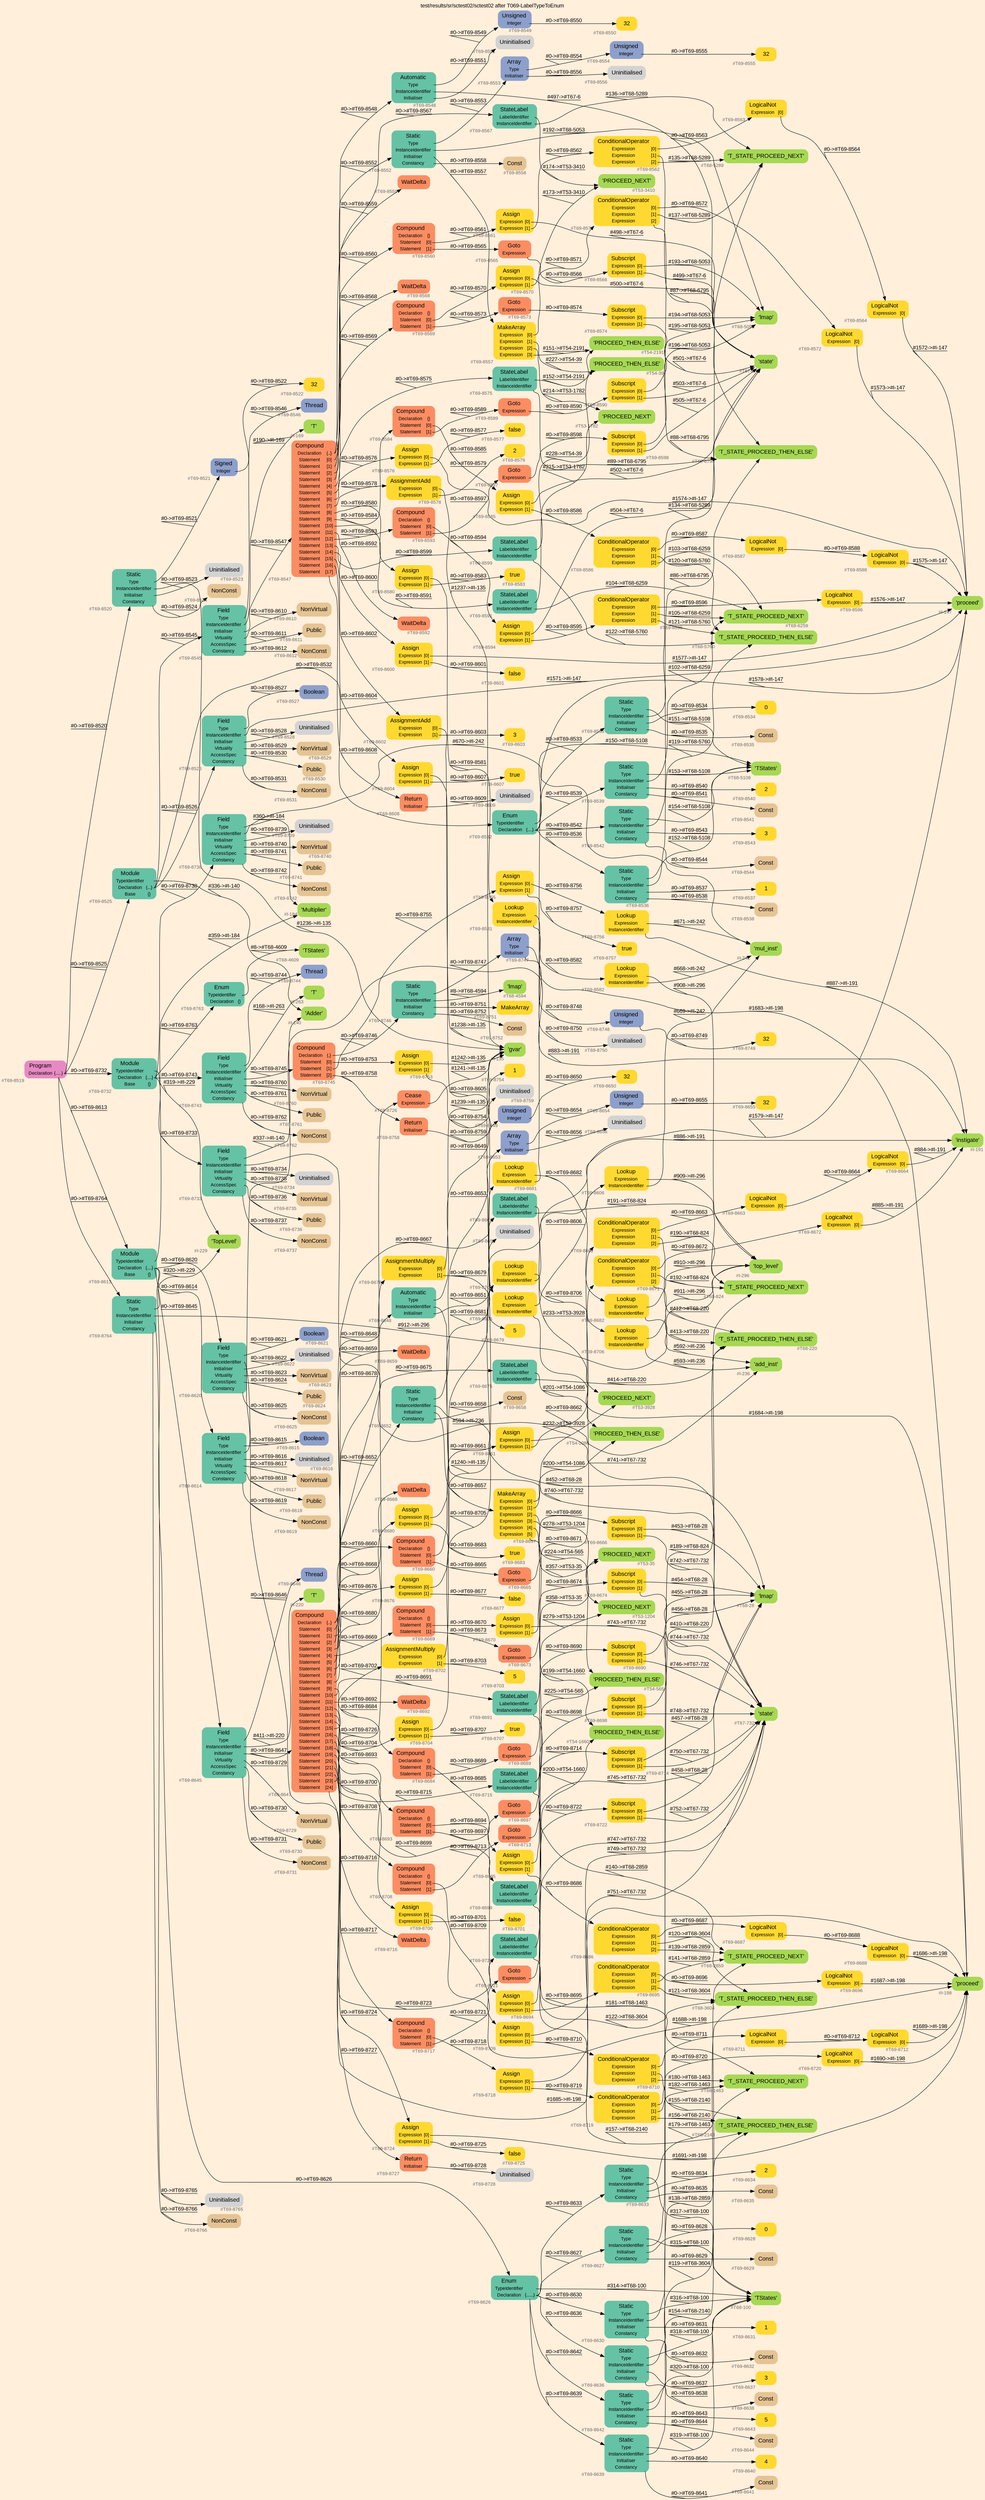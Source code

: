 digraph "test/results/sr/sctest02/sctest02 after T069-LabelTypeToEnum" {
label = "test/results/sr/sctest02/sctest02 after T069-LabelTypeToEnum"
labelloc = t
graph [
    rankdir = "LR"
    ranksep = 0.3
    bgcolor = antiquewhite1
    color = black
    fontcolor = black
    fontname = "Arial"
];
node [
    fontname = "Arial"
];
edge [
    fontname = "Arial"
];

// -------------------- node figure --------------------
// -------- block #T69-8519 ----------
"#T69-8519" [
    fillcolor = "/set28/4"
    xlabel = "#T69-8519"
    fontsize = "12"
    fontcolor = grey40
    shape = "plaintext"
    label = <<TABLE BORDER="0" CELLBORDER="0" CELLSPACING="0">
     <TR><TD><FONT COLOR="black" POINT-SIZE="15">Program</FONT></TD></TR>
     <TR><TD><FONT COLOR="black" POINT-SIZE="12">Declaration</FONT></TD><TD PORT="port0"><FONT COLOR="black" POINT-SIZE="12">{.....}</FONT></TD></TR>
    </TABLE>>
    style = "rounded,filled"
];

// -------- block #T69-8520 ----------
"#T69-8520" [
    fillcolor = "/set28/1"
    xlabel = "#T69-8520"
    fontsize = "12"
    fontcolor = grey40
    shape = "plaintext"
    label = <<TABLE BORDER="0" CELLBORDER="0" CELLSPACING="0">
     <TR><TD><FONT COLOR="black" POINT-SIZE="15">Static</FONT></TD></TR>
     <TR><TD><FONT COLOR="black" POINT-SIZE="12">Type</FONT></TD><TD PORT="port0"></TD></TR>
     <TR><TD><FONT COLOR="black" POINT-SIZE="12">InstanceIdentifier</FONT></TD><TD PORT="port1"></TD></TR>
     <TR><TD><FONT COLOR="black" POINT-SIZE="12">Initialiser</FONT></TD><TD PORT="port2"></TD></TR>
     <TR><TD><FONT COLOR="black" POINT-SIZE="12">Constancy</FONT></TD><TD PORT="port3"></TD></TR>
    </TABLE>>
    style = "rounded,filled"
];

// -------- block #T69-8521 ----------
"#T69-8521" [
    fillcolor = "/set28/3"
    xlabel = "#T69-8521"
    fontsize = "12"
    fontcolor = grey40
    shape = "plaintext"
    label = <<TABLE BORDER="0" CELLBORDER="0" CELLSPACING="0">
     <TR><TD><FONT COLOR="black" POINT-SIZE="15">Signed</FONT></TD></TR>
     <TR><TD><FONT COLOR="black" POINT-SIZE="12">Integer</FONT></TD><TD PORT="port0"></TD></TR>
    </TABLE>>
    style = "rounded,filled"
];

// -------- block #T69-8522 ----------
"#T69-8522" [
    fillcolor = "/set28/6"
    xlabel = "#T69-8522"
    fontsize = "12"
    fontcolor = grey40
    shape = "plaintext"
    label = <<TABLE BORDER="0" CELLBORDER="0" CELLSPACING="0">
     <TR><TD><FONT COLOR="black" POINT-SIZE="15">32</FONT></TD></TR>
    </TABLE>>
    style = "rounded,filled"
];

// -------- block #I-135 ----------
"#I-135" [
    fillcolor = "/set28/5"
    xlabel = "#I-135"
    fontsize = "12"
    fontcolor = grey40
    shape = "plaintext"
    label = <<TABLE BORDER="0" CELLBORDER="0" CELLSPACING="0">
     <TR><TD><FONT COLOR="black" POINT-SIZE="15">'gvar'</FONT></TD></TR>
    </TABLE>>
    style = "rounded,filled"
];

// -------- block #T69-8523 ----------
"#T69-8523" [
    xlabel = "#T69-8523"
    fontsize = "12"
    fontcolor = grey40
    shape = "plaintext"
    label = <<TABLE BORDER="0" CELLBORDER="0" CELLSPACING="0">
     <TR><TD><FONT COLOR="black" POINT-SIZE="15">Uninitialised</FONT></TD></TR>
    </TABLE>>
    style = "rounded,filled"
];

// -------- block #T69-8524 ----------
"#T69-8524" [
    fillcolor = "/set28/7"
    xlabel = "#T69-8524"
    fontsize = "12"
    fontcolor = grey40
    shape = "plaintext"
    label = <<TABLE BORDER="0" CELLBORDER="0" CELLSPACING="0">
     <TR><TD><FONT COLOR="black" POINT-SIZE="15">NonConst</FONT></TD></TR>
    </TABLE>>
    style = "rounded,filled"
];

// -------- block #T69-8525 ----------
"#T69-8525" [
    fillcolor = "/set28/1"
    xlabel = "#T69-8525"
    fontsize = "12"
    fontcolor = grey40
    shape = "plaintext"
    label = <<TABLE BORDER="0" CELLBORDER="0" CELLSPACING="0">
     <TR><TD><FONT COLOR="black" POINT-SIZE="15">Module</FONT></TD></TR>
     <TR><TD><FONT COLOR="black" POINT-SIZE="12">TypeIdentifier</FONT></TD><TD PORT="port0"></TD></TR>
     <TR><TD><FONT COLOR="black" POINT-SIZE="12">Declaration</FONT></TD><TD PORT="port1"><FONT COLOR="black" POINT-SIZE="12">{...}</FONT></TD></TR>
     <TR><TD><FONT COLOR="black" POINT-SIZE="12">Base</FONT></TD><TD PORT="port2"><FONT COLOR="black" POINT-SIZE="12">{}</FONT></TD></TR>
    </TABLE>>
    style = "rounded,filled"
];

// -------- block #I-140 ----------
"#I-140" [
    fillcolor = "/set28/5"
    xlabel = "#I-140"
    fontsize = "12"
    fontcolor = grey40
    shape = "plaintext"
    label = <<TABLE BORDER="0" CELLBORDER="0" CELLSPACING="0">
     <TR><TD><FONT COLOR="black" POINT-SIZE="15">'Adder'</FONT></TD></TR>
    </TABLE>>
    style = "rounded,filled"
];

// -------- block #T69-8526 ----------
"#T69-8526" [
    fillcolor = "/set28/1"
    xlabel = "#T69-8526"
    fontsize = "12"
    fontcolor = grey40
    shape = "plaintext"
    label = <<TABLE BORDER="0" CELLBORDER="0" CELLSPACING="0">
     <TR><TD><FONT COLOR="black" POINT-SIZE="15">Field</FONT></TD></TR>
     <TR><TD><FONT COLOR="black" POINT-SIZE="12">Type</FONT></TD><TD PORT="port0"></TD></TR>
     <TR><TD><FONT COLOR="black" POINT-SIZE="12">InstanceIdentifier</FONT></TD><TD PORT="port1"></TD></TR>
     <TR><TD><FONT COLOR="black" POINT-SIZE="12">Initialiser</FONT></TD><TD PORT="port2"></TD></TR>
     <TR><TD><FONT COLOR="black" POINT-SIZE="12">Virtuality</FONT></TD><TD PORT="port3"></TD></TR>
     <TR><TD><FONT COLOR="black" POINT-SIZE="12">AccessSpec</FONT></TD><TD PORT="port4"></TD></TR>
     <TR><TD><FONT COLOR="black" POINT-SIZE="12">Constancy</FONT></TD><TD PORT="port5"></TD></TR>
    </TABLE>>
    style = "rounded,filled"
];

// -------- block #T69-8527 ----------
"#T69-8527" [
    fillcolor = "/set28/3"
    xlabel = "#T69-8527"
    fontsize = "12"
    fontcolor = grey40
    shape = "plaintext"
    label = <<TABLE BORDER="0" CELLBORDER="0" CELLSPACING="0">
     <TR><TD><FONT COLOR="black" POINT-SIZE="15">Boolean</FONT></TD></TR>
    </TABLE>>
    style = "rounded,filled"
];

// -------- block #I-147 ----------
"#I-147" [
    fillcolor = "/set28/5"
    xlabel = "#I-147"
    fontsize = "12"
    fontcolor = grey40
    shape = "plaintext"
    label = <<TABLE BORDER="0" CELLBORDER="0" CELLSPACING="0">
     <TR><TD><FONT COLOR="black" POINT-SIZE="15">'proceed'</FONT></TD></TR>
    </TABLE>>
    style = "rounded,filled"
];

// -------- block #T69-8528 ----------
"#T69-8528" [
    xlabel = "#T69-8528"
    fontsize = "12"
    fontcolor = grey40
    shape = "plaintext"
    label = <<TABLE BORDER="0" CELLBORDER="0" CELLSPACING="0">
     <TR><TD><FONT COLOR="black" POINT-SIZE="15">Uninitialised</FONT></TD></TR>
    </TABLE>>
    style = "rounded,filled"
];

// -------- block #T69-8529 ----------
"#T69-8529" [
    fillcolor = "/set28/7"
    xlabel = "#T69-8529"
    fontsize = "12"
    fontcolor = grey40
    shape = "plaintext"
    label = <<TABLE BORDER="0" CELLBORDER="0" CELLSPACING="0">
     <TR><TD><FONT COLOR="black" POINT-SIZE="15">NonVirtual</FONT></TD></TR>
    </TABLE>>
    style = "rounded,filled"
];

// -------- block #T69-8530 ----------
"#T69-8530" [
    fillcolor = "/set28/7"
    xlabel = "#T69-8530"
    fontsize = "12"
    fontcolor = grey40
    shape = "plaintext"
    label = <<TABLE BORDER="0" CELLBORDER="0" CELLSPACING="0">
     <TR><TD><FONT COLOR="black" POINT-SIZE="15">Public</FONT></TD></TR>
    </TABLE>>
    style = "rounded,filled"
];

// -------- block #T69-8531 ----------
"#T69-8531" [
    fillcolor = "/set28/7"
    xlabel = "#T69-8531"
    fontsize = "12"
    fontcolor = grey40
    shape = "plaintext"
    label = <<TABLE BORDER="0" CELLBORDER="0" CELLSPACING="0">
     <TR><TD><FONT COLOR="black" POINT-SIZE="15">NonConst</FONT></TD></TR>
    </TABLE>>
    style = "rounded,filled"
];

// -------- block #T69-8532 ----------
"#T69-8532" [
    fillcolor = "/set28/1"
    xlabel = "#T69-8532"
    fontsize = "12"
    fontcolor = grey40
    shape = "plaintext"
    label = <<TABLE BORDER="0" CELLBORDER="0" CELLSPACING="0">
     <TR><TD><FONT COLOR="black" POINT-SIZE="15">Enum</FONT></TD></TR>
     <TR><TD><FONT COLOR="black" POINT-SIZE="12">TypeIdentifier</FONT></TD><TD PORT="port0"></TD></TR>
     <TR><TD><FONT COLOR="black" POINT-SIZE="12">Declaration</FONT></TD><TD PORT="port1"><FONT COLOR="black" POINT-SIZE="12">{....}</FONT></TD></TR>
    </TABLE>>
    style = "rounded,filled"
];

// -------- block #T68-5108 ----------
"#T68-5108" [
    fillcolor = "/set28/5"
    xlabel = "#T68-5108"
    fontsize = "12"
    fontcolor = grey40
    shape = "plaintext"
    label = <<TABLE BORDER="0" CELLBORDER="0" CELLSPACING="0">
     <TR><TD><FONT COLOR="black" POINT-SIZE="15">'TStates'</FONT></TD></TR>
    </TABLE>>
    style = "rounded,filled"
];

// -------- block #T69-8533 ----------
"#T69-8533" [
    fillcolor = "/set28/1"
    xlabel = "#T69-8533"
    fontsize = "12"
    fontcolor = grey40
    shape = "plaintext"
    label = <<TABLE BORDER="0" CELLBORDER="0" CELLSPACING="0">
     <TR><TD><FONT COLOR="black" POINT-SIZE="15">Static</FONT></TD></TR>
     <TR><TD><FONT COLOR="black" POINT-SIZE="12">Type</FONT></TD><TD PORT="port0"></TD></TR>
     <TR><TD><FONT COLOR="black" POINT-SIZE="12">InstanceIdentifier</FONT></TD><TD PORT="port1"></TD></TR>
     <TR><TD><FONT COLOR="black" POINT-SIZE="12">Initialiser</FONT></TD><TD PORT="port2"></TD></TR>
     <TR><TD><FONT COLOR="black" POINT-SIZE="12">Constancy</FONT></TD><TD PORT="port3"></TD></TR>
    </TABLE>>
    style = "rounded,filled"
];

// -------- block #T68-5289 ----------
"#T68-5289" [
    fillcolor = "/set28/5"
    xlabel = "#T68-5289"
    fontsize = "12"
    fontcolor = grey40
    shape = "plaintext"
    label = <<TABLE BORDER="0" CELLBORDER="0" CELLSPACING="0">
     <TR><TD><FONT COLOR="black" POINT-SIZE="15">'T_STATE_PROCEED_NEXT'</FONT></TD></TR>
    </TABLE>>
    style = "rounded,filled"
];

// -------- block #T69-8534 ----------
"#T69-8534" [
    fillcolor = "/set28/6"
    xlabel = "#T69-8534"
    fontsize = "12"
    fontcolor = grey40
    shape = "plaintext"
    label = <<TABLE BORDER="0" CELLBORDER="0" CELLSPACING="0">
     <TR><TD><FONT COLOR="black" POINT-SIZE="15">0</FONT></TD></TR>
    </TABLE>>
    style = "rounded,filled"
];

// -------- block #T69-8535 ----------
"#T69-8535" [
    fillcolor = "/set28/7"
    xlabel = "#T69-8535"
    fontsize = "12"
    fontcolor = grey40
    shape = "plaintext"
    label = <<TABLE BORDER="0" CELLBORDER="0" CELLSPACING="0">
     <TR><TD><FONT COLOR="black" POINT-SIZE="15">Const</FONT></TD></TR>
    </TABLE>>
    style = "rounded,filled"
];

// -------- block #T69-8536 ----------
"#T69-8536" [
    fillcolor = "/set28/1"
    xlabel = "#T69-8536"
    fontsize = "12"
    fontcolor = grey40
    shape = "plaintext"
    label = <<TABLE BORDER="0" CELLBORDER="0" CELLSPACING="0">
     <TR><TD><FONT COLOR="black" POINT-SIZE="15">Static</FONT></TD></TR>
     <TR><TD><FONT COLOR="black" POINT-SIZE="12">Type</FONT></TD><TD PORT="port0"></TD></TR>
     <TR><TD><FONT COLOR="black" POINT-SIZE="12">InstanceIdentifier</FONT></TD><TD PORT="port1"></TD></TR>
     <TR><TD><FONT COLOR="black" POINT-SIZE="12">Initialiser</FONT></TD><TD PORT="port2"></TD></TR>
     <TR><TD><FONT COLOR="black" POINT-SIZE="12">Constancy</FONT></TD><TD PORT="port3"></TD></TR>
    </TABLE>>
    style = "rounded,filled"
];

// -------- block #T68-5760 ----------
"#T68-5760" [
    fillcolor = "/set28/5"
    xlabel = "#T68-5760"
    fontsize = "12"
    fontcolor = grey40
    shape = "plaintext"
    label = <<TABLE BORDER="0" CELLBORDER="0" CELLSPACING="0">
     <TR><TD><FONT COLOR="black" POINT-SIZE="15">'T_STATE_PROCEED_THEN_ELSE'</FONT></TD></TR>
    </TABLE>>
    style = "rounded,filled"
];

// -------- block #T69-8537 ----------
"#T69-8537" [
    fillcolor = "/set28/6"
    xlabel = "#T69-8537"
    fontsize = "12"
    fontcolor = grey40
    shape = "plaintext"
    label = <<TABLE BORDER="0" CELLBORDER="0" CELLSPACING="0">
     <TR><TD><FONT COLOR="black" POINT-SIZE="15">1</FONT></TD></TR>
    </TABLE>>
    style = "rounded,filled"
];

// -------- block #T69-8538 ----------
"#T69-8538" [
    fillcolor = "/set28/7"
    xlabel = "#T69-8538"
    fontsize = "12"
    fontcolor = grey40
    shape = "plaintext"
    label = <<TABLE BORDER="0" CELLBORDER="0" CELLSPACING="0">
     <TR><TD><FONT COLOR="black" POINT-SIZE="15">Const</FONT></TD></TR>
    </TABLE>>
    style = "rounded,filled"
];

// -------- block #T69-8539 ----------
"#T69-8539" [
    fillcolor = "/set28/1"
    xlabel = "#T69-8539"
    fontsize = "12"
    fontcolor = grey40
    shape = "plaintext"
    label = <<TABLE BORDER="0" CELLBORDER="0" CELLSPACING="0">
     <TR><TD><FONT COLOR="black" POINT-SIZE="15">Static</FONT></TD></TR>
     <TR><TD><FONT COLOR="black" POINT-SIZE="12">Type</FONT></TD><TD PORT="port0"></TD></TR>
     <TR><TD><FONT COLOR="black" POINT-SIZE="12">InstanceIdentifier</FONT></TD><TD PORT="port1"></TD></TR>
     <TR><TD><FONT COLOR="black" POINT-SIZE="12">Initialiser</FONT></TD><TD PORT="port2"></TD></TR>
     <TR><TD><FONT COLOR="black" POINT-SIZE="12">Constancy</FONT></TD><TD PORT="port3"></TD></TR>
    </TABLE>>
    style = "rounded,filled"
];

// -------- block #T68-6259 ----------
"#T68-6259" [
    fillcolor = "/set28/5"
    xlabel = "#T68-6259"
    fontsize = "12"
    fontcolor = grey40
    shape = "plaintext"
    label = <<TABLE BORDER="0" CELLBORDER="0" CELLSPACING="0">
     <TR><TD><FONT COLOR="black" POINT-SIZE="15">'T_STATE_PROCEED_NEXT'</FONT></TD></TR>
    </TABLE>>
    style = "rounded,filled"
];

// -------- block #T69-8540 ----------
"#T69-8540" [
    fillcolor = "/set28/6"
    xlabel = "#T69-8540"
    fontsize = "12"
    fontcolor = grey40
    shape = "plaintext"
    label = <<TABLE BORDER="0" CELLBORDER="0" CELLSPACING="0">
     <TR><TD><FONT COLOR="black" POINT-SIZE="15">2</FONT></TD></TR>
    </TABLE>>
    style = "rounded,filled"
];

// -------- block #T69-8541 ----------
"#T69-8541" [
    fillcolor = "/set28/7"
    xlabel = "#T69-8541"
    fontsize = "12"
    fontcolor = grey40
    shape = "plaintext"
    label = <<TABLE BORDER="0" CELLBORDER="0" CELLSPACING="0">
     <TR><TD><FONT COLOR="black" POINT-SIZE="15">Const</FONT></TD></TR>
    </TABLE>>
    style = "rounded,filled"
];

// -------- block #T69-8542 ----------
"#T69-8542" [
    fillcolor = "/set28/1"
    xlabel = "#T69-8542"
    fontsize = "12"
    fontcolor = grey40
    shape = "plaintext"
    label = <<TABLE BORDER="0" CELLBORDER="0" CELLSPACING="0">
     <TR><TD><FONT COLOR="black" POINT-SIZE="15">Static</FONT></TD></TR>
     <TR><TD><FONT COLOR="black" POINT-SIZE="12">Type</FONT></TD><TD PORT="port0"></TD></TR>
     <TR><TD><FONT COLOR="black" POINT-SIZE="12">InstanceIdentifier</FONT></TD><TD PORT="port1"></TD></TR>
     <TR><TD><FONT COLOR="black" POINT-SIZE="12">Initialiser</FONT></TD><TD PORT="port2"></TD></TR>
     <TR><TD><FONT COLOR="black" POINT-SIZE="12">Constancy</FONT></TD><TD PORT="port3"></TD></TR>
    </TABLE>>
    style = "rounded,filled"
];

// -------- block #T68-6795 ----------
"#T68-6795" [
    fillcolor = "/set28/5"
    xlabel = "#T68-6795"
    fontsize = "12"
    fontcolor = grey40
    shape = "plaintext"
    label = <<TABLE BORDER="0" CELLBORDER="0" CELLSPACING="0">
     <TR><TD><FONT COLOR="black" POINT-SIZE="15">'T_STATE_PROCEED_THEN_ELSE'</FONT></TD></TR>
    </TABLE>>
    style = "rounded,filled"
];

// -------- block #T69-8543 ----------
"#T69-8543" [
    fillcolor = "/set28/6"
    xlabel = "#T69-8543"
    fontsize = "12"
    fontcolor = grey40
    shape = "plaintext"
    label = <<TABLE BORDER="0" CELLBORDER="0" CELLSPACING="0">
     <TR><TD><FONT COLOR="black" POINT-SIZE="15">3</FONT></TD></TR>
    </TABLE>>
    style = "rounded,filled"
];

// -------- block #T69-8544 ----------
"#T69-8544" [
    fillcolor = "/set28/7"
    xlabel = "#T69-8544"
    fontsize = "12"
    fontcolor = grey40
    shape = "plaintext"
    label = <<TABLE BORDER="0" CELLBORDER="0" CELLSPACING="0">
     <TR><TD><FONT COLOR="black" POINT-SIZE="15">Const</FONT></TD></TR>
    </TABLE>>
    style = "rounded,filled"
];

// -------- block #T69-8545 ----------
"#T69-8545" [
    fillcolor = "/set28/1"
    xlabel = "#T69-8545"
    fontsize = "12"
    fontcolor = grey40
    shape = "plaintext"
    label = <<TABLE BORDER="0" CELLBORDER="0" CELLSPACING="0">
     <TR><TD><FONT COLOR="black" POINT-SIZE="15">Field</FONT></TD></TR>
     <TR><TD><FONT COLOR="black" POINT-SIZE="12">Type</FONT></TD><TD PORT="port0"></TD></TR>
     <TR><TD><FONT COLOR="black" POINT-SIZE="12">InstanceIdentifier</FONT></TD><TD PORT="port1"></TD></TR>
     <TR><TD><FONT COLOR="black" POINT-SIZE="12">Initialiser</FONT></TD><TD PORT="port2"></TD></TR>
     <TR><TD><FONT COLOR="black" POINT-SIZE="12">Virtuality</FONT></TD><TD PORT="port3"></TD></TR>
     <TR><TD><FONT COLOR="black" POINT-SIZE="12">AccessSpec</FONT></TD><TD PORT="port4"></TD></TR>
     <TR><TD><FONT COLOR="black" POINT-SIZE="12">Constancy</FONT></TD><TD PORT="port5"></TD></TR>
    </TABLE>>
    style = "rounded,filled"
];

// -------- block #T69-8546 ----------
"#T69-8546" [
    fillcolor = "/set28/3"
    xlabel = "#T69-8546"
    fontsize = "12"
    fontcolor = grey40
    shape = "plaintext"
    label = <<TABLE BORDER="0" CELLBORDER="0" CELLSPACING="0">
     <TR><TD><FONT COLOR="black" POINT-SIZE="15">Thread</FONT></TD></TR>
    </TABLE>>
    style = "rounded,filled"
];

// -------- block #I-169 ----------
"#I-169" [
    fillcolor = "/set28/5"
    xlabel = "#I-169"
    fontsize = "12"
    fontcolor = grey40
    shape = "plaintext"
    label = <<TABLE BORDER="0" CELLBORDER="0" CELLSPACING="0">
     <TR><TD><FONT COLOR="black" POINT-SIZE="15">'T'</FONT></TD></TR>
    </TABLE>>
    style = "rounded,filled"
];

// -------- block #T69-8547 ----------
"#T69-8547" [
    fillcolor = "/set28/2"
    xlabel = "#T69-8547"
    fontsize = "12"
    fontcolor = grey40
    shape = "plaintext"
    label = <<TABLE BORDER="0" CELLBORDER="0" CELLSPACING="0">
     <TR><TD><FONT COLOR="black" POINT-SIZE="15">Compound</FONT></TD></TR>
     <TR><TD><FONT COLOR="black" POINT-SIZE="12">Declaration</FONT></TD><TD PORT="port0"><FONT COLOR="black" POINT-SIZE="12">{..}</FONT></TD></TR>
     <TR><TD><FONT COLOR="black" POINT-SIZE="12">Statement</FONT></TD><TD PORT="port1"><FONT COLOR="black" POINT-SIZE="12">[0]</FONT></TD></TR>
     <TR><TD><FONT COLOR="black" POINT-SIZE="12">Statement</FONT></TD><TD PORT="port2"><FONT COLOR="black" POINT-SIZE="12">[1]</FONT></TD></TR>
     <TR><TD><FONT COLOR="black" POINT-SIZE="12">Statement</FONT></TD><TD PORT="port3"><FONT COLOR="black" POINT-SIZE="12">[2]</FONT></TD></TR>
     <TR><TD><FONT COLOR="black" POINT-SIZE="12">Statement</FONT></TD><TD PORT="port4"><FONT COLOR="black" POINT-SIZE="12">[3]</FONT></TD></TR>
     <TR><TD><FONT COLOR="black" POINT-SIZE="12">Statement</FONT></TD><TD PORT="port5"><FONT COLOR="black" POINT-SIZE="12">[4]</FONT></TD></TR>
     <TR><TD><FONT COLOR="black" POINT-SIZE="12">Statement</FONT></TD><TD PORT="port6"><FONT COLOR="black" POINT-SIZE="12">[5]</FONT></TD></TR>
     <TR><TD><FONT COLOR="black" POINT-SIZE="12">Statement</FONT></TD><TD PORT="port7"><FONT COLOR="black" POINT-SIZE="12">[6]</FONT></TD></TR>
     <TR><TD><FONT COLOR="black" POINT-SIZE="12">Statement</FONT></TD><TD PORT="port8"><FONT COLOR="black" POINT-SIZE="12">[7]</FONT></TD></TR>
     <TR><TD><FONT COLOR="black" POINT-SIZE="12">Statement</FONT></TD><TD PORT="port9"><FONT COLOR="black" POINT-SIZE="12">[8]</FONT></TD></TR>
     <TR><TD><FONT COLOR="black" POINT-SIZE="12">Statement</FONT></TD><TD PORT="port10"><FONT COLOR="black" POINT-SIZE="12">[9]</FONT></TD></TR>
     <TR><TD><FONT COLOR="black" POINT-SIZE="12">Statement</FONT></TD><TD PORT="port11"><FONT COLOR="black" POINT-SIZE="12">[10]</FONT></TD></TR>
     <TR><TD><FONT COLOR="black" POINT-SIZE="12">Statement</FONT></TD><TD PORT="port12"><FONT COLOR="black" POINT-SIZE="12">[11]</FONT></TD></TR>
     <TR><TD><FONT COLOR="black" POINT-SIZE="12">Statement</FONT></TD><TD PORT="port13"><FONT COLOR="black" POINT-SIZE="12">[12]</FONT></TD></TR>
     <TR><TD><FONT COLOR="black" POINT-SIZE="12">Statement</FONT></TD><TD PORT="port14"><FONT COLOR="black" POINT-SIZE="12">[13]</FONT></TD></TR>
     <TR><TD><FONT COLOR="black" POINT-SIZE="12">Statement</FONT></TD><TD PORT="port15"><FONT COLOR="black" POINT-SIZE="12">[14]</FONT></TD></TR>
     <TR><TD><FONT COLOR="black" POINT-SIZE="12">Statement</FONT></TD><TD PORT="port16"><FONT COLOR="black" POINT-SIZE="12">[15]</FONT></TD></TR>
     <TR><TD><FONT COLOR="black" POINT-SIZE="12">Statement</FONT></TD><TD PORT="port17"><FONT COLOR="black" POINT-SIZE="12">[16]</FONT></TD></TR>
     <TR><TD><FONT COLOR="black" POINT-SIZE="12">Statement</FONT></TD><TD PORT="port18"><FONT COLOR="black" POINT-SIZE="12">[17]</FONT></TD></TR>
    </TABLE>>
    style = "rounded,filled"
];

// -------- block #T69-8548 ----------
"#T69-8548" [
    fillcolor = "/set28/1"
    xlabel = "#T69-8548"
    fontsize = "12"
    fontcolor = grey40
    shape = "plaintext"
    label = <<TABLE BORDER="0" CELLBORDER="0" CELLSPACING="0">
     <TR><TD><FONT COLOR="black" POINT-SIZE="15">Automatic</FONT></TD></TR>
     <TR><TD><FONT COLOR="black" POINT-SIZE="12">Type</FONT></TD><TD PORT="port0"></TD></TR>
     <TR><TD><FONT COLOR="black" POINT-SIZE="12">InstanceIdentifier</FONT></TD><TD PORT="port1"></TD></TR>
     <TR><TD><FONT COLOR="black" POINT-SIZE="12">Initialiser</FONT></TD><TD PORT="port2"></TD></TR>
    </TABLE>>
    style = "rounded,filled"
];

// -------- block #T69-8549 ----------
"#T69-8549" [
    fillcolor = "/set28/3"
    xlabel = "#T69-8549"
    fontsize = "12"
    fontcolor = grey40
    shape = "plaintext"
    label = <<TABLE BORDER="0" CELLBORDER="0" CELLSPACING="0">
     <TR><TD><FONT COLOR="black" POINT-SIZE="15">Unsigned</FONT></TD></TR>
     <TR><TD><FONT COLOR="black" POINT-SIZE="12">Integer</FONT></TD><TD PORT="port0"></TD></TR>
    </TABLE>>
    style = "rounded,filled"
];

// -------- block #T69-8550 ----------
"#T69-8550" [
    fillcolor = "/set28/6"
    xlabel = "#T69-8550"
    fontsize = "12"
    fontcolor = grey40
    shape = "plaintext"
    label = <<TABLE BORDER="0" CELLBORDER="0" CELLSPACING="0">
     <TR><TD><FONT COLOR="black" POINT-SIZE="15">32</FONT></TD></TR>
    </TABLE>>
    style = "rounded,filled"
];

// -------- block #T67-6 ----------
"#T67-6" [
    fillcolor = "/set28/5"
    xlabel = "#T67-6"
    fontsize = "12"
    fontcolor = grey40
    shape = "plaintext"
    label = <<TABLE BORDER="0" CELLBORDER="0" CELLSPACING="0">
     <TR><TD><FONT COLOR="black" POINT-SIZE="15">'state'</FONT></TD></TR>
    </TABLE>>
    style = "rounded,filled"
];

// -------- block #T69-8551 ----------
"#T69-8551" [
    xlabel = "#T69-8551"
    fontsize = "12"
    fontcolor = grey40
    shape = "plaintext"
    label = <<TABLE BORDER="0" CELLBORDER="0" CELLSPACING="0">
     <TR><TD><FONT COLOR="black" POINT-SIZE="15">Uninitialised</FONT></TD></TR>
    </TABLE>>
    style = "rounded,filled"
];

// -------- block #T69-8552 ----------
"#T69-8552" [
    fillcolor = "/set28/1"
    xlabel = "#T69-8552"
    fontsize = "12"
    fontcolor = grey40
    shape = "plaintext"
    label = <<TABLE BORDER="0" CELLBORDER="0" CELLSPACING="0">
     <TR><TD><FONT COLOR="black" POINT-SIZE="15">Static</FONT></TD></TR>
     <TR><TD><FONT COLOR="black" POINT-SIZE="12">Type</FONT></TD><TD PORT="port0"></TD></TR>
     <TR><TD><FONT COLOR="black" POINT-SIZE="12">InstanceIdentifier</FONT></TD><TD PORT="port1"></TD></TR>
     <TR><TD><FONT COLOR="black" POINT-SIZE="12">Initialiser</FONT></TD><TD PORT="port2"></TD></TR>
     <TR><TD><FONT COLOR="black" POINT-SIZE="12">Constancy</FONT></TD><TD PORT="port3"></TD></TR>
    </TABLE>>
    style = "rounded,filled"
];

// -------- block #T69-8553 ----------
"#T69-8553" [
    fillcolor = "/set28/3"
    xlabel = "#T69-8553"
    fontsize = "12"
    fontcolor = grey40
    shape = "plaintext"
    label = <<TABLE BORDER="0" CELLBORDER="0" CELLSPACING="0">
     <TR><TD><FONT COLOR="black" POINT-SIZE="15">Array</FONT></TD></TR>
     <TR><TD><FONT COLOR="black" POINT-SIZE="12">Type</FONT></TD><TD PORT="port0"></TD></TR>
     <TR><TD><FONT COLOR="black" POINT-SIZE="12">Initialiser</FONT></TD><TD PORT="port1"></TD></TR>
    </TABLE>>
    style = "rounded,filled"
];

// -------- block #T69-8554 ----------
"#T69-8554" [
    fillcolor = "/set28/3"
    xlabel = "#T69-8554"
    fontsize = "12"
    fontcolor = grey40
    shape = "plaintext"
    label = <<TABLE BORDER="0" CELLBORDER="0" CELLSPACING="0">
     <TR><TD><FONT COLOR="black" POINT-SIZE="15">Unsigned</FONT></TD></TR>
     <TR><TD><FONT COLOR="black" POINT-SIZE="12">Integer</FONT></TD><TD PORT="port0"></TD></TR>
    </TABLE>>
    style = "rounded,filled"
];

// -------- block #T69-8555 ----------
"#T69-8555" [
    fillcolor = "/set28/6"
    xlabel = "#T69-8555"
    fontsize = "12"
    fontcolor = grey40
    shape = "plaintext"
    label = <<TABLE BORDER="0" CELLBORDER="0" CELLSPACING="0">
     <TR><TD><FONT COLOR="black" POINT-SIZE="15">32</FONT></TD></TR>
    </TABLE>>
    style = "rounded,filled"
];

// -------- block #T69-8556 ----------
"#T69-8556" [
    xlabel = "#T69-8556"
    fontsize = "12"
    fontcolor = grey40
    shape = "plaintext"
    label = <<TABLE BORDER="0" CELLBORDER="0" CELLSPACING="0">
     <TR><TD><FONT COLOR="black" POINT-SIZE="15">Uninitialised</FONT></TD></TR>
    </TABLE>>
    style = "rounded,filled"
];

// -------- block #T68-5053 ----------
"#T68-5053" [
    fillcolor = "/set28/5"
    xlabel = "#T68-5053"
    fontsize = "12"
    fontcolor = grey40
    shape = "plaintext"
    label = <<TABLE BORDER="0" CELLBORDER="0" CELLSPACING="0">
     <TR><TD><FONT COLOR="black" POINT-SIZE="15">'lmap'</FONT></TD></TR>
    </TABLE>>
    style = "rounded,filled"
];

// -------- block #T69-8557 ----------
"#T69-8557" [
    fillcolor = "/set28/6"
    xlabel = "#T69-8557"
    fontsize = "12"
    fontcolor = grey40
    shape = "plaintext"
    label = <<TABLE BORDER="0" CELLBORDER="0" CELLSPACING="0">
     <TR><TD><FONT COLOR="black" POINT-SIZE="15">MakeArray</FONT></TD></TR>
     <TR><TD><FONT COLOR="black" POINT-SIZE="12">Expression</FONT></TD><TD PORT="port0"><FONT COLOR="black" POINT-SIZE="12">[0]</FONT></TD></TR>
     <TR><TD><FONT COLOR="black" POINT-SIZE="12">Expression</FONT></TD><TD PORT="port1"><FONT COLOR="black" POINT-SIZE="12">[1]</FONT></TD></TR>
     <TR><TD><FONT COLOR="black" POINT-SIZE="12">Expression</FONT></TD><TD PORT="port2"><FONT COLOR="black" POINT-SIZE="12">[2]</FONT></TD></TR>
     <TR><TD><FONT COLOR="black" POINT-SIZE="12">Expression</FONT></TD><TD PORT="port3"><FONT COLOR="black" POINT-SIZE="12">[3]</FONT></TD></TR>
    </TABLE>>
    style = "rounded,filled"
];

// -------- block #T53-3410 ----------
"#T53-3410" [
    fillcolor = "/set28/5"
    xlabel = "#T53-3410"
    fontsize = "12"
    fontcolor = grey40
    shape = "plaintext"
    label = <<TABLE BORDER="0" CELLBORDER="0" CELLSPACING="0">
     <TR><TD><FONT COLOR="black" POINT-SIZE="15">'PROCEED_NEXT'</FONT></TD></TR>
    </TABLE>>
    style = "rounded,filled"
];

// -------- block #T54-39 ----------
"#T54-39" [
    fillcolor = "/set28/5"
    xlabel = "#T54-39"
    fontsize = "12"
    fontcolor = grey40
    shape = "plaintext"
    label = <<TABLE BORDER="0" CELLBORDER="0" CELLSPACING="0">
     <TR><TD><FONT COLOR="black" POINT-SIZE="15">'PROCEED_THEN_ELSE'</FONT></TD></TR>
    </TABLE>>
    style = "rounded,filled"
];

// -------- block #T53-1782 ----------
"#T53-1782" [
    fillcolor = "/set28/5"
    xlabel = "#T53-1782"
    fontsize = "12"
    fontcolor = grey40
    shape = "plaintext"
    label = <<TABLE BORDER="0" CELLBORDER="0" CELLSPACING="0">
     <TR><TD><FONT COLOR="black" POINT-SIZE="15">'PROCEED_NEXT'</FONT></TD></TR>
    </TABLE>>
    style = "rounded,filled"
];

// -------- block #T54-2191 ----------
"#T54-2191" [
    fillcolor = "/set28/5"
    xlabel = "#T54-2191"
    fontsize = "12"
    fontcolor = grey40
    shape = "plaintext"
    label = <<TABLE BORDER="0" CELLBORDER="0" CELLSPACING="0">
     <TR><TD><FONT COLOR="black" POINT-SIZE="15">'PROCEED_THEN_ELSE'</FONT></TD></TR>
    </TABLE>>
    style = "rounded,filled"
];

// -------- block #T69-8558 ----------
"#T69-8558" [
    fillcolor = "/set28/7"
    xlabel = "#T69-8558"
    fontsize = "12"
    fontcolor = grey40
    shape = "plaintext"
    label = <<TABLE BORDER="0" CELLBORDER="0" CELLSPACING="0">
     <TR><TD><FONT COLOR="black" POINT-SIZE="15">Const</FONT></TD></TR>
    </TABLE>>
    style = "rounded,filled"
];

// -------- block #T69-8559 ----------
"#T69-8559" [
    fillcolor = "/set28/2"
    xlabel = "#T69-8559"
    fontsize = "12"
    fontcolor = grey40
    shape = "plaintext"
    label = <<TABLE BORDER="0" CELLBORDER="0" CELLSPACING="0">
     <TR><TD><FONT COLOR="black" POINT-SIZE="15">WaitDelta</FONT></TD></TR>
    </TABLE>>
    style = "rounded,filled"
];

// -------- block #T69-8560 ----------
"#T69-8560" [
    fillcolor = "/set28/2"
    xlabel = "#T69-8560"
    fontsize = "12"
    fontcolor = grey40
    shape = "plaintext"
    label = <<TABLE BORDER="0" CELLBORDER="0" CELLSPACING="0">
     <TR><TD><FONT COLOR="black" POINT-SIZE="15">Compound</FONT></TD></TR>
     <TR><TD><FONT COLOR="black" POINT-SIZE="12">Declaration</FONT></TD><TD PORT="port0"><FONT COLOR="black" POINT-SIZE="12">{}</FONT></TD></TR>
     <TR><TD><FONT COLOR="black" POINT-SIZE="12">Statement</FONT></TD><TD PORT="port1"><FONT COLOR="black" POINT-SIZE="12">[0]</FONT></TD></TR>
     <TR><TD><FONT COLOR="black" POINT-SIZE="12">Statement</FONT></TD><TD PORT="port2"><FONT COLOR="black" POINT-SIZE="12">[1]</FONT></TD></TR>
    </TABLE>>
    style = "rounded,filled"
];

// -------- block #T69-8561 ----------
"#T69-8561" [
    fillcolor = "/set28/6"
    xlabel = "#T69-8561"
    fontsize = "12"
    fontcolor = grey40
    shape = "plaintext"
    label = <<TABLE BORDER="0" CELLBORDER="0" CELLSPACING="0">
     <TR><TD><FONT COLOR="black" POINT-SIZE="15">Assign</FONT></TD></TR>
     <TR><TD><FONT COLOR="black" POINT-SIZE="12">Expression</FONT></TD><TD PORT="port0"><FONT COLOR="black" POINT-SIZE="12">[0]</FONT></TD></TR>
     <TR><TD><FONT COLOR="black" POINT-SIZE="12">Expression</FONT></TD><TD PORT="port1"><FONT COLOR="black" POINT-SIZE="12">[1]</FONT></TD></TR>
    </TABLE>>
    style = "rounded,filled"
];

// -------- block #T69-8562 ----------
"#T69-8562" [
    fillcolor = "/set28/6"
    xlabel = "#T69-8562"
    fontsize = "12"
    fontcolor = grey40
    shape = "plaintext"
    label = <<TABLE BORDER="0" CELLBORDER="0" CELLSPACING="0">
     <TR><TD><FONT COLOR="black" POINT-SIZE="15">ConditionalOperator</FONT></TD></TR>
     <TR><TD><FONT COLOR="black" POINT-SIZE="12">Expression</FONT></TD><TD PORT="port0"><FONT COLOR="black" POINT-SIZE="12">[0]</FONT></TD></TR>
     <TR><TD><FONT COLOR="black" POINT-SIZE="12">Expression</FONT></TD><TD PORT="port1"><FONT COLOR="black" POINT-SIZE="12">[1]</FONT></TD></TR>
     <TR><TD><FONT COLOR="black" POINT-SIZE="12">Expression</FONT></TD><TD PORT="port2"><FONT COLOR="black" POINT-SIZE="12">[2]</FONT></TD></TR>
    </TABLE>>
    style = "rounded,filled"
];

// -------- block #T69-8563 ----------
"#T69-8563" [
    fillcolor = "/set28/6"
    xlabel = "#T69-8563"
    fontsize = "12"
    fontcolor = grey40
    shape = "plaintext"
    label = <<TABLE BORDER="0" CELLBORDER="0" CELLSPACING="0">
     <TR><TD><FONT COLOR="black" POINT-SIZE="15">LogicalNot</FONT></TD></TR>
     <TR><TD><FONT COLOR="black" POINT-SIZE="12">Expression</FONT></TD><TD PORT="port0"><FONT COLOR="black" POINT-SIZE="12">[0]</FONT></TD></TR>
    </TABLE>>
    style = "rounded,filled"
];

// -------- block #T69-8564 ----------
"#T69-8564" [
    fillcolor = "/set28/6"
    xlabel = "#T69-8564"
    fontsize = "12"
    fontcolor = grey40
    shape = "plaintext"
    label = <<TABLE BORDER="0" CELLBORDER="0" CELLSPACING="0">
     <TR><TD><FONT COLOR="black" POINT-SIZE="15">LogicalNot</FONT></TD></TR>
     <TR><TD><FONT COLOR="black" POINT-SIZE="12">Expression</FONT></TD><TD PORT="port0"><FONT COLOR="black" POINT-SIZE="12">[0]</FONT></TD></TR>
    </TABLE>>
    style = "rounded,filled"
];

// -------- block #T69-8565 ----------
"#T69-8565" [
    fillcolor = "/set28/2"
    xlabel = "#T69-8565"
    fontsize = "12"
    fontcolor = grey40
    shape = "plaintext"
    label = <<TABLE BORDER="0" CELLBORDER="0" CELLSPACING="0">
     <TR><TD><FONT COLOR="black" POINT-SIZE="15">Goto</FONT></TD></TR>
     <TR><TD><FONT COLOR="black" POINT-SIZE="12">Expression</FONT></TD><TD PORT="port0"></TD></TR>
    </TABLE>>
    style = "rounded,filled"
];

// -------- block #T69-8566 ----------
"#T69-8566" [
    fillcolor = "/set28/6"
    xlabel = "#T69-8566"
    fontsize = "12"
    fontcolor = grey40
    shape = "plaintext"
    label = <<TABLE BORDER="0" CELLBORDER="0" CELLSPACING="0">
     <TR><TD><FONT COLOR="black" POINT-SIZE="15">Subscript</FONT></TD></TR>
     <TR><TD><FONT COLOR="black" POINT-SIZE="12">Expression</FONT></TD><TD PORT="port0"><FONT COLOR="black" POINT-SIZE="12">[0]</FONT></TD></TR>
     <TR><TD><FONT COLOR="black" POINT-SIZE="12">Expression</FONT></TD><TD PORT="port1"><FONT COLOR="black" POINT-SIZE="12">[1]</FONT></TD></TR>
    </TABLE>>
    style = "rounded,filled"
];

// -------- block #T69-8567 ----------
"#T69-8567" [
    fillcolor = "/set28/1"
    xlabel = "#T69-8567"
    fontsize = "12"
    fontcolor = grey40
    shape = "plaintext"
    label = <<TABLE BORDER="0" CELLBORDER="0" CELLSPACING="0">
     <TR><TD><FONT COLOR="black" POINT-SIZE="15">StateLabel</FONT></TD></TR>
     <TR><TD><FONT COLOR="black" POINT-SIZE="12">LabelIdentifier</FONT></TD><TD PORT="port0"></TD></TR>
     <TR><TD><FONT COLOR="black" POINT-SIZE="12">InstanceIdentifier</FONT></TD><TD PORT="port1"></TD></TR>
    </TABLE>>
    style = "rounded,filled"
];

// -------- block #T69-8568 ----------
"#T69-8568" [
    fillcolor = "/set28/2"
    xlabel = "#T69-8568"
    fontsize = "12"
    fontcolor = grey40
    shape = "plaintext"
    label = <<TABLE BORDER="0" CELLBORDER="0" CELLSPACING="0">
     <TR><TD><FONT COLOR="black" POINT-SIZE="15">WaitDelta</FONT></TD></TR>
    </TABLE>>
    style = "rounded,filled"
];

// -------- block #T69-8569 ----------
"#T69-8569" [
    fillcolor = "/set28/2"
    xlabel = "#T69-8569"
    fontsize = "12"
    fontcolor = grey40
    shape = "plaintext"
    label = <<TABLE BORDER="0" CELLBORDER="0" CELLSPACING="0">
     <TR><TD><FONT COLOR="black" POINT-SIZE="15">Compound</FONT></TD></TR>
     <TR><TD><FONT COLOR="black" POINT-SIZE="12">Declaration</FONT></TD><TD PORT="port0"><FONT COLOR="black" POINT-SIZE="12">{}</FONT></TD></TR>
     <TR><TD><FONT COLOR="black" POINT-SIZE="12">Statement</FONT></TD><TD PORT="port1"><FONT COLOR="black" POINT-SIZE="12">[0]</FONT></TD></TR>
     <TR><TD><FONT COLOR="black" POINT-SIZE="12">Statement</FONT></TD><TD PORT="port2"><FONT COLOR="black" POINT-SIZE="12">[1]</FONT></TD></TR>
    </TABLE>>
    style = "rounded,filled"
];

// -------- block #T69-8570 ----------
"#T69-8570" [
    fillcolor = "/set28/6"
    xlabel = "#T69-8570"
    fontsize = "12"
    fontcolor = grey40
    shape = "plaintext"
    label = <<TABLE BORDER="0" CELLBORDER="0" CELLSPACING="0">
     <TR><TD><FONT COLOR="black" POINT-SIZE="15">Assign</FONT></TD></TR>
     <TR><TD><FONT COLOR="black" POINT-SIZE="12">Expression</FONT></TD><TD PORT="port0"><FONT COLOR="black" POINT-SIZE="12">[0]</FONT></TD></TR>
     <TR><TD><FONT COLOR="black" POINT-SIZE="12">Expression</FONT></TD><TD PORT="port1"><FONT COLOR="black" POINT-SIZE="12">[1]</FONT></TD></TR>
    </TABLE>>
    style = "rounded,filled"
];

// -------- block #T69-8571 ----------
"#T69-8571" [
    fillcolor = "/set28/6"
    xlabel = "#T69-8571"
    fontsize = "12"
    fontcolor = grey40
    shape = "plaintext"
    label = <<TABLE BORDER="0" CELLBORDER="0" CELLSPACING="0">
     <TR><TD><FONT COLOR="black" POINT-SIZE="15">ConditionalOperator</FONT></TD></TR>
     <TR><TD><FONT COLOR="black" POINT-SIZE="12">Expression</FONT></TD><TD PORT="port0"><FONT COLOR="black" POINT-SIZE="12">[0]</FONT></TD></TR>
     <TR><TD><FONT COLOR="black" POINT-SIZE="12">Expression</FONT></TD><TD PORT="port1"><FONT COLOR="black" POINT-SIZE="12">[1]</FONT></TD></TR>
     <TR><TD><FONT COLOR="black" POINT-SIZE="12">Expression</FONT></TD><TD PORT="port2"><FONT COLOR="black" POINT-SIZE="12">[2]</FONT></TD></TR>
    </TABLE>>
    style = "rounded,filled"
];

// -------- block #T69-8572 ----------
"#T69-8572" [
    fillcolor = "/set28/6"
    xlabel = "#T69-8572"
    fontsize = "12"
    fontcolor = grey40
    shape = "plaintext"
    label = <<TABLE BORDER="0" CELLBORDER="0" CELLSPACING="0">
     <TR><TD><FONT COLOR="black" POINT-SIZE="15">LogicalNot</FONT></TD></TR>
     <TR><TD><FONT COLOR="black" POINT-SIZE="12">Expression</FONT></TD><TD PORT="port0"><FONT COLOR="black" POINT-SIZE="12">[0]</FONT></TD></TR>
    </TABLE>>
    style = "rounded,filled"
];

// -------- block #T69-8573 ----------
"#T69-8573" [
    fillcolor = "/set28/2"
    xlabel = "#T69-8573"
    fontsize = "12"
    fontcolor = grey40
    shape = "plaintext"
    label = <<TABLE BORDER="0" CELLBORDER="0" CELLSPACING="0">
     <TR><TD><FONT COLOR="black" POINT-SIZE="15">Goto</FONT></TD></TR>
     <TR><TD><FONT COLOR="black" POINT-SIZE="12">Expression</FONT></TD><TD PORT="port0"></TD></TR>
    </TABLE>>
    style = "rounded,filled"
];

// -------- block #T69-8574 ----------
"#T69-8574" [
    fillcolor = "/set28/6"
    xlabel = "#T69-8574"
    fontsize = "12"
    fontcolor = grey40
    shape = "plaintext"
    label = <<TABLE BORDER="0" CELLBORDER="0" CELLSPACING="0">
     <TR><TD><FONT COLOR="black" POINT-SIZE="15">Subscript</FONT></TD></TR>
     <TR><TD><FONT COLOR="black" POINT-SIZE="12">Expression</FONT></TD><TD PORT="port0"><FONT COLOR="black" POINT-SIZE="12">[0]</FONT></TD></TR>
     <TR><TD><FONT COLOR="black" POINT-SIZE="12">Expression</FONT></TD><TD PORT="port1"><FONT COLOR="black" POINT-SIZE="12">[1]</FONT></TD></TR>
    </TABLE>>
    style = "rounded,filled"
];

// -------- block #T69-8575 ----------
"#T69-8575" [
    fillcolor = "/set28/1"
    xlabel = "#T69-8575"
    fontsize = "12"
    fontcolor = grey40
    shape = "plaintext"
    label = <<TABLE BORDER="0" CELLBORDER="0" CELLSPACING="0">
     <TR><TD><FONT COLOR="black" POINT-SIZE="15">StateLabel</FONT></TD></TR>
     <TR><TD><FONT COLOR="black" POINT-SIZE="12">LabelIdentifier</FONT></TD><TD PORT="port0"></TD></TR>
     <TR><TD><FONT COLOR="black" POINT-SIZE="12">InstanceIdentifier</FONT></TD><TD PORT="port1"></TD></TR>
    </TABLE>>
    style = "rounded,filled"
];

// -------- block #T69-8576 ----------
"#T69-8576" [
    fillcolor = "/set28/6"
    xlabel = "#T69-8576"
    fontsize = "12"
    fontcolor = grey40
    shape = "plaintext"
    label = <<TABLE BORDER="0" CELLBORDER="0" CELLSPACING="0">
     <TR><TD><FONT COLOR="black" POINT-SIZE="15">Assign</FONT></TD></TR>
     <TR><TD><FONT COLOR="black" POINT-SIZE="12">Expression</FONT></TD><TD PORT="port0"><FONT COLOR="black" POINT-SIZE="12">[0]</FONT></TD></TR>
     <TR><TD><FONT COLOR="black" POINT-SIZE="12">Expression</FONT></TD><TD PORT="port1"><FONT COLOR="black" POINT-SIZE="12">[1]</FONT></TD></TR>
    </TABLE>>
    style = "rounded,filled"
];

// -------- block #T69-8577 ----------
"#T69-8577" [
    fillcolor = "/set28/6"
    xlabel = "#T69-8577"
    fontsize = "12"
    fontcolor = grey40
    shape = "plaintext"
    label = <<TABLE BORDER="0" CELLBORDER="0" CELLSPACING="0">
     <TR><TD><FONT COLOR="black" POINT-SIZE="15">false</FONT></TD></TR>
    </TABLE>>
    style = "rounded,filled"
];

// -------- block #T69-8578 ----------
"#T69-8578" [
    fillcolor = "/set28/6"
    xlabel = "#T69-8578"
    fontsize = "12"
    fontcolor = grey40
    shape = "plaintext"
    label = <<TABLE BORDER="0" CELLBORDER="0" CELLSPACING="0">
     <TR><TD><FONT COLOR="black" POINT-SIZE="15">AssignmentAdd</FONT></TD></TR>
     <TR><TD><FONT COLOR="black" POINT-SIZE="12">Expression</FONT></TD><TD PORT="port0"><FONT COLOR="black" POINT-SIZE="12">[0]</FONT></TD></TR>
     <TR><TD><FONT COLOR="black" POINT-SIZE="12">Expression</FONT></TD><TD PORT="port1"><FONT COLOR="black" POINT-SIZE="12">[1]</FONT></TD></TR>
    </TABLE>>
    style = "rounded,filled"
];

// -------- block #T69-8579 ----------
"#T69-8579" [
    fillcolor = "/set28/6"
    xlabel = "#T69-8579"
    fontsize = "12"
    fontcolor = grey40
    shape = "plaintext"
    label = <<TABLE BORDER="0" CELLBORDER="0" CELLSPACING="0">
     <TR><TD><FONT COLOR="black" POINT-SIZE="15">2</FONT></TD></TR>
    </TABLE>>
    style = "rounded,filled"
];

// -------- block #T69-8580 ----------
"#T69-8580" [
    fillcolor = "/set28/6"
    xlabel = "#T69-8580"
    fontsize = "12"
    fontcolor = grey40
    shape = "plaintext"
    label = <<TABLE BORDER="0" CELLBORDER="0" CELLSPACING="0">
     <TR><TD><FONT COLOR="black" POINT-SIZE="15">Assign</FONT></TD></TR>
     <TR><TD><FONT COLOR="black" POINT-SIZE="12">Expression</FONT></TD><TD PORT="port0"><FONT COLOR="black" POINT-SIZE="12">[0]</FONT></TD></TR>
     <TR><TD><FONT COLOR="black" POINT-SIZE="12">Expression</FONT></TD><TD PORT="port1"><FONT COLOR="black" POINT-SIZE="12">[1]</FONT></TD></TR>
    </TABLE>>
    style = "rounded,filled"
];

// -------- block #T69-8581 ----------
"#T69-8581" [
    fillcolor = "/set28/6"
    xlabel = "#T69-8581"
    fontsize = "12"
    fontcolor = grey40
    shape = "plaintext"
    label = <<TABLE BORDER="0" CELLBORDER="0" CELLSPACING="0">
     <TR><TD><FONT COLOR="black" POINT-SIZE="15">Lookup</FONT></TD></TR>
     <TR><TD><FONT COLOR="black" POINT-SIZE="12">Expression</FONT></TD><TD PORT="port0"></TD></TR>
     <TR><TD><FONT COLOR="black" POINT-SIZE="12">InstanceIdentifier</FONT></TD><TD PORT="port1"></TD></TR>
    </TABLE>>
    style = "rounded,filled"
];

// -------- block #T69-8582 ----------
"#T69-8582" [
    fillcolor = "/set28/6"
    xlabel = "#T69-8582"
    fontsize = "12"
    fontcolor = grey40
    shape = "plaintext"
    label = <<TABLE BORDER="0" CELLBORDER="0" CELLSPACING="0">
     <TR><TD><FONT COLOR="black" POINT-SIZE="15">Lookup</FONT></TD></TR>
     <TR><TD><FONT COLOR="black" POINT-SIZE="12">Expression</FONT></TD><TD PORT="port0"></TD></TR>
     <TR><TD><FONT COLOR="black" POINT-SIZE="12">InstanceIdentifier</FONT></TD><TD PORT="port1"></TD></TR>
    </TABLE>>
    style = "rounded,filled"
];

// -------- block #I-296 ----------
"#I-296" [
    fillcolor = "/set28/5"
    xlabel = "#I-296"
    fontsize = "12"
    fontcolor = grey40
    shape = "plaintext"
    label = <<TABLE BORDER="0" CELLBORDER="0" CELLSPACING="0">
     <TR><TD><FONT COLOR="black" POINT-SIZE="15">'top_level'</FONT></TD></TR>
    </TABLE>>
    style = "rounded,filled"
];

// -------- block #I-242 ----------
"#I-242" [
    fillcolor = "/set28/5"
    xlabel = "#I-242"
    fontsize = "12"
    fontcolor = grey40
    shape = "plaintext"
    label = <<TABLE BORDER="0" CELLBORDER="0" CELLSPACING="0">
     <TR><TD><FONT COLOR="black" POINT-SIZE="15">'mul_inst'</FONT></TD></TR>
    </TABLE>>
    style = "rounded,filled"
];

// -------- block #I-198 ----------
"#I-198" [
    fillcolor = "/set28/5"
    xlabel = "#I-198"
    fontsize = "12"
    fontcolor = grey40
    shape = "plaintext"
    label = <<TABLE BORDER="0" CELLBORDER="0" CELLSPACING="0">
     <TR><TD><FONT COLOR="black" POINT-SIZE="15">'proceed'</FONT></TD></TR>
    </TABLE>>
    style = "rounded,filled"
];

// -------- block #T69-8583 ----------
"#T69-8583" [
    fillcolor = "/set28/6"
    xlabel = "#T69-8583"
    fontsize = "12"
    fontcolor = grey40
    shape = "plaintext"
    label = <<TABLE BORDER="0" CELLBORDER="0" CELLSPACING="0">
     <TR><TD><FONT COLOR="black" POINT-SIZE="15">true</FONT></TD></TR>
    </TABLE>>
    style = "rounded,filled"
];

// -------- block #T69-8584 ----------
"#T69-8584" [
    fillcolor = "/set28/2"
    xlabel = "#T69-8584"
    fontsize = "12"
    fontcolor = grey40
    shape = "plaintext"
    label = <<TABLE BORDER="0" CELLBORDER="0" CELLSPACING="0">
     <TR><TD><FONT COLOR="black" POINT-SIZE="15">Compound</FONT></TD></TR>
     <TR><TD><FONT COLOR="black" POINT-SIZE="12">Declaration</FONT></TD><TD PORT="port0"><FONT COLOR="black" POINT-SIZE="12">{}</FONT></TD></TR>
     <TR><TD><FONT COLOR="black" POINT-SIZE="12">Statement</FONT></TD><TD PORT="port1"><FONT COLOR="black" POINT-SIZE="12">[0]</FONT></TD></TR>
     <TR><TD><FONT COLOR="black" POINT-SIZE="12">Statement</FONT></TD><TD PORT="port2"><FONT COLOR="black" POINT-SIZE="12">[1]</FONT></TD></TR>
    </TABLE>>
    style = "rounded,filled"
];

// -------- block #T69-8585 ----------
"#T69-8585" [
    fillcolor = "/set28/6"
    xlabel = "#T69-8585"
    fontsize = "12"
    fontcolor = grey40
    shape = "plaintext"
    label = <<TABLE BORDER="0" CELLBORDER="0" CELLSPACING="0">
     <TR><TD><FONT COLOR="black" POINT-SIZE="15">Assign</FONT></TD></TR>
     <TR><TD><FONT COLOR="black" POINT-SIZE="12">Expression</FONT></TD><TD PORT="port0"><FONT COLOR="black" POINT-SIZE="12">[0]</FONT></TD></TR>
     <TR><TD><FONT COLOR="black" POINT-SIZE="12">Expression</FONT></TD><TD PORT="port1"><FONT COLOR="black" POINT-SIZE="12">[1]</FONT></TD></TR>
    </TABLE>>
    style = "rounded,filled"
];

// -------- block #T69-8586 ----------
"#T69-8586" [
    fillcolor = "/set28/6"
    xlabel = "#T69-8586"
    fontsize = "12"
    fontcolor = grey40
    shape = "plaintext"
    label = <<TABLE BORDER="0" CELLBORDER="0" CELLSPACING="0">
     <TR><TD><FONT COLOR="black" POINT-SIZE="15">ConditionalOperator</FONT></TD></TR>
     <TR><TD><FONT COLOR="black" POINT-SIZE="12">Expression</FONT></TD><TD PORT="port0"><FONT COLOR="black" POINT-SIZE="12">[0]</FONT></TD></TR>
     <TR><TD><FONT COLOR="black" POINT-SIZE="12">Expression</FONT></TD><TD PORT="port1"><FONT COLOR="black" POINT-SIZE="12">[1]</FONT></TD></TR>
     <TR><TD><FONT COLOR="black" POINT-SIZE="12">Expression</FONT></TD><TD PORT="port2"><FONT COLOR="black" POINT-SIZE="12">[2]</FONT></TD></TR>
    </TABLE>>
    style = "rounded,filled"
];

// -------- block #T69-8587 ----------
"#T69-8587" [
    fillcolor = "/set28/6"
    xlabel = "#T69-8587"
    fontsize = "12"
    fontcolor = grey40
    shape = "plaintext"
    label = <<TABLE BORDER="0" CELLBORDER="0" CELLSPACING="0">
     <TR><TD><FONT COLOR="black" POINT-SIZE="15">LogicalNot</FONT></TD></TR>
     <TR><TD><FONT COLOR="black" POINT-SIZE="12">Expression</FONT></TD><TD PORT="port0"><FONT COLOR="black" POINT-SIZE="12">[0]</FONT></TD></TR>
    </TABLE>>
    style = "rounded,filled"
];

// -------- block #T69-8588 ----------
"#T69-8588" [
    fillcolor = "/set28/6"
    xlabel = "#T69-8588"
    fontsize = "12"
    fontcolor = grey40
    shape = "plaintext"
    label = <<TABLE BORDER="0" CELLBORDER="0" CELLSPACING="0">
     <TR><TD><FONT COLOR="black" POINT-SIZE="15">LogicalNot</FONT></TD></TR>
     <TR><TD><FONT COLOR="black" POINT-SIZE="12">Expression</FONT></TD><TD PORT="port0"><FONT COLOR="black" POINT-SIZE="12">[0]</FONT></TD></TR>
    </TABLE>>
    style = "rounded,filled"
];

// -------- block #T69-8589 ----------
"#T69-8589" [
    fillcolor = "/set28/2"
    xlabel = "#T69-8589"
    fontsize = "12"
    fontcolor = grey40
    shape = "plaintext"
    label = <<TABLE BORDER="0" CELLBORDER="0" CELLSPACING="0">
     <TR><TD><FONT COLOR="black" POINT-SIZE="15">Goto</FONT></TD></TR>
     <TR><TD><FONT COLOR="black" POINT-SIZE="12">Expression</FONT></TD><TD PORT="port0"></TD></TR>
    </TABLE>>
    style = "rounded,filled"
];

// -------- block #T69-8590 ----------
"#T69-8590" [
    fillcolor = "/set28/6"
    xlabel = "#T69-8590"
    fontsize = "12"
    fontcolor = grey40
    shape = "plaintext"
    label = <<TABLE BORDER="0" CELLBORDER="0" CELLSPACING="0">
     <TR><TD><FONT COLOR="black" POINT-SIZE="15">Subscript</FONT></TD></TR>
     <TR><TD><FONT COLOR="black" POINT-SIZE="12">Expression</FONT></TD><TD PORT="port0"><FONT COLOR="black" POINT-SIZE="12">[0]</FONT></TD></TR>
     <TR><TD><FONT COLOR="black" POINT-SIZE="12">Expression</FONT></TD><TD PORT="port1"><FONT COLOR="black" POINT-SIZE="12">[1]</FONT></TD></TR>
    </TABLE>>
    style = "rounded,filled"
];

// -------- block #T69-8591 ----------
"#T69-8591" [
    fillcolor = "/set28/1"
    xlabel = "#T69-8591"
    fontsize = "12"
    fontcolor = grey40
    shape = "plaintext"
    label = <<TABLE BORDER="0" CELLBORDER="0" CELLSPACING="0">
     <TR><TD><FONT COLOR="black" POINT-SIZE="15">StateLabel</FONT></TD></TR>
     <TR><TD><FONT COLOR="black" POINT-SIZE="12">LabelIdentifier</FONT></TD><TD PORT="port0"></TD></TR>
     <TR><TD><FONT COLOR="black" POINT-SIZE="12">InstanceIdentifier</FONT></TD><TD PORT="port1"></TD></TR>
    </TABLE>>
    style = "rounded,filled"
];

// -------- block #T69-8592 ----------
"#T69-8592" [
    fillcolor = "/set28/2"
    xlabel = "#T69-8592"
    fontsize = "12"
    fontcolor = grey40
    shape = "plaintext"
    label = <<TABLE BORDER="0" CELLBORDER="0" CELLSPACING="0">
     <TR><TD><FONT COLOR="black" POINT-SIZE="15">WaitDelta</FONT></TD></TR>
    </TABLE>>
    style = "rounded,filled"
];

// -------- block #T69-8593 ----------
"#T69-8593" [
    fillcolor = "/set28/2"
    xlabel = "#T69-8593"
    fontsize = "12"
    fontcolor = grey40
    shape = "plaintext"
    label = <<TABLE BORDER="0" CELLBORDER="0" CELLSPACING="0">
     <TR><TD><FONT COLOR="black" POINT-SIZE="15">Compound</FONT></TD></TR>
     <TR><TD><FONT COLOR="black" POINT-SIZE="12">Declaration</FONT></TD><TD PORT="port0"><FONT COLOR="black" POINT-SIZE="12">{}</FONT></TD></TR>
     <TR><TD><FONT COLOR="black" POINT-SIZE="12">Statement</FONT></TD><TD PORT="port1"><FONT COLOR="black" POINT-SIZE="12">[0]</FONT></TD></TR>
     <TR><TD><FONT COLOR="black" POINT-SIZE="12">Statement</FONT></TD><TD PORT="port2"><FONT COLOR="black" POINT-SIZE="12">[1]</FONT></TD></TR>
    </TABLE>>
    style = "rounded,filled"
];

// -------- block #T69-8594 ----------
"#T69-8594" [
    fillcolor = "/set28/6"
    xlabel = "#T69-8594"
    fontsize = "12"
    fontcolor = grey40
    shape = "plaintext"
    label = <<TABLE BORDER="0" CELLBORDER="0" CELLSPACING="0">
     <TR><TD><FONT COLOR="black" POINT-SIZE="15">Assign</FONT></TD></TR>
     <TR><TD><FONT COLOR="black" POINT-SIZE="12">Expression</FONT></TD><TD PORT="port0"><FONT COLOR="black" POINT-SIZE="12">[0]</FONT></TD></TR>
     <TR><TD><FONT COLOR="black" POINT-SIZE="12">Expression</FONT></TD><TD PORT="port1"><FONT COLOR="black" POINT-SIZE="12">[1]</FONT></TD></TR>
    </TABLE>>
    style = "rounded,filled"
];

// -------- block #T69-8595 ----------
"#T69-8595" [
    fillcolor = "/set28/6"
    xlabel = "#T69-8595"
    fontsize = "12"
    fontcolor = grey40
    shape = "plaintext"
    label = <<TABLE BORDER="0" CELLBORDER="0" CELLSPACING="0">
     <TR><TD><FONT COLOR="black" POINT-SIZE="15">ConditionalOperator</FONT></TD></TR>
     <TR><TD><FONT COLOR="black" POINT-SIZE="12">Expression</FONT></TD><TD PORT="port0"><FONT COLOR="black" POINT-SIZE="12">[0]</FONT></TD></TR>
     <TR><TD><FONT COLOR="black" POINT-SIZE="12">Expression</FONT></TD><TD PORT="port1"><FONT COLOR="black" POINT-SIZE="12">[1]</FONT></TD></TR>
     <TR><TD><FONT COLOR="black" POINT-SIZE="12">Expression</FONT></TD><TD PORT="port2"><FONT COLOR="black" POINT-SIZE="12">[2]</FONT></TD></TR>
    </TABLE>>
    style = "rounded,filled"
];

// -------- block #T69-8596 ----------
"#T69-8596" [
    fillcolor = "/set28/6"
    xlabel = "#T69-8596"
    fontsize = "12"
    fontcolor = grey40
    shape = "plaintext"
    label = <<TABLE BORDER="0" CELLBORDER="0" CELLSPACING="0">
     <TR><TD><FONT COLOR="black" POINT-SIZE="15">LogicalNot</FONT></TD></TR>
     <TR><TD><FONT COLOR="black" POINT-SIZE="12">Expression</FONT></TD><TD PORT="port0"><FONT COLOR="black" POINT-SIZE="12">[0]</FONT></TD></TR>
    </TABLE>>
    style = "rounded,filled"
];

// -------- block #T69-8597 ----------
"#T69-8597" [
    fillcolor = "/set28/2"
    xlabel = "#T69-8597"
    fontsize = "12"
    fontcolor = grey40
    shape = "plaintext"
    label = <<TABLE BORDER="0" CELLBORDER="0" CELLSPACING="0">
     <TR><TD><FONT COLOR="black" POINT-SIZE="15">Goto</FONT></TD></TR>
     <TR><TD><FONT COLOR="black" POINT-SIZE="12">Expression</FONT></TD><TD PORT="port0"></TD></TR>
    </TABLE>>
    style = "rounded,filled"
];

// -------- block #T69-8598 ----------
"#T69-8598" [
    fillcolor = "/set28/6"
    xlabel = "#T69-8598"
    fontsize = "12"
    fontcolor = grey40
    shape = "plaintext"
    label = <<TABLE BORDER="0" CELLBORDER="0" CELLSPACING="0">
     <TR><TD><FONT COLOR="black" POINT-SIZE="15">Subscript</FONT></TD></TR>
     <TR><TD><FONT COLOR="black" POINT-SIZE="12">Expression</FONT></TD><TD PORT="port0"><FONT COLOR="black" POINT-SIZE="12">[0]</FONT></TD></TR>
     <TR><TD><FONT COLOR="black" POINT-SIZE="12">Expression</FONT></TD><TD PORT="port1"><FONT COLOR="black" POINT-SIZE="12">[1]</FONT></TD></TR>
    </TABLE>>
    style = "rounded,filled"
];

// -------- block #T69-8599 ----------
"#T69-8599" [
    fillcolor = "/set28/1"
    xlabel = "#T69-8599"
    fontsize = "12"
    fontcolor = grey40
    shape = "plaintext"
    label = <<TABLE BORDER="0" CELLBORDER="0" CELLSPACING="0">
     <TR><TD><FONT COLOR="black" POINT-SIZE="15">StateLabel</FONT></TD></TR>
     <TR><TD><FONT COLOR="black" POINT-SIZE="12">LabelIdentifier</FONT></TD><TD PORT="port0"></TD></TR>
     <TR><TD><FONT COLOR="black" POINT-SIZE="12">InstanceIdentifier</FONT></TD><TD PORT="port1"></TD></TR>
    </TABLE>>
    style = "rounded,filled"
];

// -------- block #T69-8600 ----------
"#T69-8600" [
    fillcolor = "/set28/6"
    xlabel = "#T69-8600"
    fontsize = "12"
    fontcolor = grey40
    shape = "plaintext"
    label = <<TABLE BORDER="0" CELLBORDER="0" CELLSPACING="0">
     <TR><TD><FONT COLOR="black" POINT-SIZE="15">Assign</FONT></TD></TR>
     <TR><TD><FONT COLOR="black" POINT-SIZE="12">Expression</FONT></TD><TD PORT="port0"><FONT COLOR="black" POINT-SIZE="12">[0]</FONT></TD></TR>
     <TR><TD><FONT COLOR="black" POINT-SIZE="12">Expression</FONT></TD><TD PORT="port1"><FONT COLOR="black" POINT-SIZE="12">[1]</FONT></TD></TR>
    </TABLE>>
    style = "rounded,filled"
];

// -------- block #T69-8601 ----------
"#T69-8601" [
    fillcolor = "/set28/6"
    xlabel = "#T69-8601"
    fontsize = "12"
    fontcolor = grey40
    shape = "plaintext"
    label = <<TABLE BORDER="0" CELLBORDER="0" CELLSPACING="0">
     <TR><TD><FONT COLOR="black" POINT-SIZE="15">false</FONT></TD></TR>
    </TABLE>>
    style = "rounded,filled"
];

// -------- block #T69-8602 ----------
"#T69-8602" [
    fillcolor = "/set28/6"
    xlabel = "#T69-8602"
    fontsize = "12"
    fontcolor = grey40
    shape = "plaintext"
    label = <<TABLE BORDER="0" CELLBORDER="0" CELLSPACING="0">
     <TR><TD><FONT COLOR="black" POINT-SIZE="15">AssignmentAdd</FONT></TD></TR>
     <TR><TD><FONT COLOR="black" POINT-SIZE="12">Expression</FONT></TD><TD PORT="port0"><FONT COLOR="black" POINT-SIZE="12">[0]</FONT></TD></TR>
     <TR><TD><FONT COLOR="black" POINT-SIZE="12">Expression</FONT></TD><TD PORT="port1"><FONT COLOR="black" POINT-SIZE="12">[1]</FONT></TD></TR>
    </TABLE>>
    style = "rounded,filled"
];

// -------- block #T69-8603 ----------
"#T69-8603" [
    fillcolor = "/set28/6"
    xlabel = "#T69-8603"
    fontsize = "12"
    fontcolor = grey40
    shape = "plaintext"
    label = <<TABLE BORDER="0" CELLBORDER="0" CELLSPACING="0">
     <TR><TD><FONT COLOR="black" POINT-SIZE="15">3</FONT></TD></TR>
    </TABLE>>
    style = "rounded,filled"
];

// -------- block #T69-8604 ----------
"#T69-8604" [
    fillcolor = "/set28/6"
    xlabel = "#T69-8604"
    fontsize = "12"
    fontcolor = grey40
    shape = "plaintext"
    label = <<TABLE BORDER="0" CELLBORDER="0" CELLSPACING="0">
     <TR><TD><FONT COLOR="black" POINT-SIZE="15">Assign</FONT></TD></TR>
     <TR><TD><FONT COLOR="black" POINT-SIZE="12">Expression</FONT></TD><TD PORT="port0"><FONT COLOR="black" POINT-SIZE="12">[0]</FONT></TD></TR>
     <TR><TD><FONT COLOR="black" POINT-SIZE="12">Expression</FONT></TD><TD PORT="port1"><FONT COLOR="black" POINT-SIZE="12">[1]</FONT></TD></TR>
    </TABLE>>
    style = "rounded,filled"
];

// -------- block #T69-8605 ----------
"#T69-8605" [
    fillcolor = "/set28/6"
    xlabel = "#T69-8605"
    fontsize = "12"
    fontcolor = grey40
    shape = "plaintext"
    label = <<TABLE BORDER="0" CELLBORDER="0" CELLSPACING="0">
     <TR><TD><FONT COLOR="black" POINT-SIZE="15">Lookup</FONT></TD></TR>
     <TR><TD><FONT COLOR="black" POINT-SIZE="12">Expression</FONT></TD><TD PORT="port0"></TD></TR>
     <TR><TD><FONT COLOR="black" POINT-SIZE="12">InstanceIdentifier</FONT></TD><TD PORT="port1"></TD></TR>
    </TABLE>>
    style = "rounded,filled"
];

// -------- block #T69-8606 ----------
"#T69-8606" [
    fillcolor = "/set28/6"
    xlabel = "#T69-8606"
    fontsize = "12"
    fontcolor = grey40
    shape = "plaintext"
    label = <<TABLE BORDER="0" CELLBORDER="0" CELLSPACING="0">
     <TR><TD><FONT COLOR="black" POINT-SIZE="15">Lookup</FONT></TD></TR>
     <TR><TD><FONT COLOR="black" POINT-SIZE="12">Expression</FONT></TD><TD PORT="port0"></TD></TR>
     <TR><TD><FONT COLOR="black" POINT-SIZE="12">InstanceIdentifier</FONT></TD><TD PORT="port1"></TD></TR>
    </TABLE>>
    style = "rounded,filled"
];

// -------- block #T69-8607 ----------
"#T69-8607" [
    fillcolor = "/set28/6"
    xlabel = "#T69-8607"
    fontsize = "12"
    fontcolor = grey40
    shape = "plaintext"
    label = <<TABLE BORDER="0" CELLBORDER="0" CELLSPACING="0">
     <TR><TD><FONT COLOR="black" POINT-SIZE="15">true</FONT></TD></TR>
    </TABLE>>
    style = "rounded,filled"
];

// -------- block #T69-8608 ----------
"#T69-8608" [
    fillcolor = "/set28/2"
    xlabel = "#T69-8608"
    fontsize = "12"
    fontcolor = grey40
    shape = "plaintext"
    label = <<TABLE BORDER="0" CELLBORDER="0" CELLSPACING="0">
     <TR><TD><FONT COLOR="black" POINT-SIZE="15">Return</FONT></TD></TR>
     <TR><TD><FONT COLOR="black" POINT-SIZE="12">Initialiser</FONT></TD><TD PORT="port0"></TD></TR>
    </TABLE>>
    style = "rounded,filled"
];

// -------- block #T69-8609 ----------
"#T69-8609" [
    xlabel = "#T69-8609"
    fontsize = "12"
    fontcolor = grey40
    shape = "plaintext"
    label = <<TABLE BORDER="0" CELLBORDER="0" CELLSPACING="0">
     <TR><TD><FONT COLOR="black" POINT-SIZE="15">Uninitialised</FONT></TD></TR>
    </TABLE>>
    style = "rounded,filled"
];

// -------- block #T69-8610 ----------
"#T69-8610" [
    fillcolor = "/set28/7"
    xlabel = "#T69-8610"
    fontsize = "12"
    fontcolor = grey40
    shape = "plaintext"
    label = <<TABLE BORDER="0" CELLBORDER="0" CELLSPACING="0">
     <TR><TD><FONT COLOR="black" POINT-SIZE="15">NonVirtual</FONT></TD></TR>
    </TABLE>>
    style = "rounded,filled"
];

// -------- block #T69-8611 ----------
"#T69-8611" [
    fillcolor = "/set28/7"
    xlabel = "#T69-8611"
    fontsize = "12"
    fontcolor = grey40
    shape = "plaintext"
    label = <<TABLE BORDER="0" CELLBORDER="0" CELLSPACING="0">
     <TR><TD><FONT COLOR="black" POINT-SIZE="15">Public</FONT></TD></TR>
    </TABLE>>
    style = "rounded,filled"
];

// -------- block #T69-8612 ----------
"#T69-8612" [
    fillcolor = "/set28/7"
    xlabel = "#T69-8612"
    fontsize = "12"
    fontcolor = grey40
    shape = "plaintext"
    label = <<TABLE BORDER="0" CELLBORDER="0" CELLSPACING="0">
     <TR><TD><FONT COLOR="black" POINT-SIZE="15">NonConst</FONT></TD></TR>
    </TABLE>>
    style = "rounded,filled"
];

// -------- block #T69-8613 ----------
"#T69-8613" [
    fillcolor = "/set28/1"
    xlabel = "#T69-8613"
    fontsize = "12"
    fontcolor = grey40
    shape = "plaintext"
    label = <<TABLE BORDER="0" CELLBORDER="0" CELLSPACING="0">
     <TR><TD><FONT COLOR="black" POINT-SIZE="15">Module</FONT></TD></TR>
     <TR><TD><FONT COLOR="black" POINT-SIZE="12">TypeIdentifier</FONT></TD><TD PORT="port0"></TD></TR>
     <TR><TD><FONT COLOR="black" POINT-SIZE="12">Declaration</FONT></TD><TD PORT="port1"><FONT COLOR="black" POINT-SIZE="12">{....}</FONT></TD></TR>
     <TR><TD><FONT COLOR="black" POINT-SIZE="12">Base</FONT></TD><TD PORT="port2"><FONT COLOR="black" POINT-SIZE="12">{}</FONT></TD></TR>
    </TABLE>>
    style = "rounded,filled"
];

// -------- block #I-184 ----------
"#I-184" [
    fillcolor = "/set28/5"
    xlabel = "#I-184"
    fontsize = "12"
    fontcolor = grey40
    shape = "plaintext"
    label = <<TABLE BORDER="0" CELLBORDER="0" CELLSPACING="0">
     <TR><TD><FONT COLOR="black" POINT-SIZE="15">'Multiplier'</FONT></TD></TR>
    </TABLE>>
    style = "rounded,filled"
];

// -------- block #T69-8614 ----------
"#T69-8614" [
    fillcolor = "/set28/1"
    xlabel = "#T69-8614"
    fontsize = "12"
    fontcolor = grey40
    shape = "plaintext"
    label = <<TABLE BORDER="0" CELLBORDER="0" CELLSPACING="0">
     <TR><TD><FONT COLOR="black" POINT-SIZE="15">Field</FONT></TD></TR>
     <TR><TD><FONT COLOR="black" POINT-SIZE="12">Type</FONT></TD><TD PORT="port0"></TD></TR>
     <TR><TD><FONT COLOR="black" POINT-SIZE="12">InstanceIdentifier</FONT></TD><TD PORT="port1"></TD></TR>
     <TR><TD><FONT COLOR="black" POINT-SIZE="12">Initialiser</FONT></TD><TD PORT="port2"></TD></TR>
     <TR><TD><FONT COLOR="black" POINT-SIZE="12">Virtuality</FONT></TD><TD PORT="port3"></TD></TR>
     <TR><TD><FONT COLOR="black" POINT-SIZE="12">AccessSpec</FONT></TD><TD PORT="port4"></TD></TR>
     <TR><TD><FONT COLOR="black" POINT-SIZE="12">Constancy</FONT></TD><TD PORT="port5"></TD></TR>
    </TABLE>>
    style = "rounded,filled"
];

// -------- block #T69-8615 ----------
"#T69-8615" [
    fillcolor = "/set28/3"
    xlabel = "#T69-8615"
    fontsize = "12"
    fontcolor = grey40
    shape = "plaintext"
    label = <<TABLE BORDER="0" CELLBORDER="0" CELLSPACING="0">
     <TR><TD><FONT COLOR="black" POINT-SIZE="15">Boolean</FONT></TD></TR>
    </TABLE>>
    style = "rounded,filled"
];

// -------- block #I-191 ----------
"#I-191" [
    fillcolor = "/set28/5"
    xlabel = "#I-191"
    fontsize = "12"
    fontcolor = grey40
    shape = "plaintext"
    label = <<TABLE BORDER="0" CELLBORDER="0" CELLSPACING="0">
     <TR><TD><FONT COLOR="black" POINT-SIZE="15">'instigate'</FONT></TD></TR>
    </TABLE>>
    style = "rounded,filled"
];

// -------- block #T69-8616 ----------
"#T69-8616" [
    xlabel = "#T69-8616"
    fontsize = "12"
    fontcolor = grey40
    shape = "plaintext"
    label = <<TABLE BORDER="0" CELLBORDER="0" CELLSPACING="0">
     <TR><TD><FONT COLOR="black" POINT-SIZE="15">Uninitialised</FONT></TD></TR>
    </TABLE>>
    style = "rounded,filled"
];

// -------- block #T69-8617 ----------
"#T69-8617" [
    fillcolor = "/set28/7"
    xlabel = "#T69-8617"
    fontsize = "12"
    fontcolor = grey40
    shape = "plaintext"
    label = <<TABLE BORDER="0" CELLBORDER="0" CELLSPACING="0">
     <TR><TD><FONT COLOR="black" POINT-SIZE="15">NonVirtual</FONT></TD></TR>
    </TABLE>>
    style = "rounded,filled"
];

// -------- block #T69-8618 ----------
"#T69-8618" [
    fillcolor = "/set28/7"
    xlabel = "#T69-8618"
    fontsize = "12"
    fontcolor = grey40
    shape = "plaintext"
    label = <<TABLE BORDER="0" CELLBORDER="0" CELLSPACING="0">
     <TR><TD><FONT COLOR="black" POINT-SIZE="15">Public</FONT></TD></TR>
    </TABLE>>
    style = "rounded,filled"
];

// -------- block #T69-8619 ----------
"#T69-8619" [
    fillcolor = "/set28/7"
    xlabel = "#T69-8619"
    fontsize = "12"
    fontcolor = grey40
    shape = "plaintext"
    label = <<TABLE BORDER="0" CELLBORDER="0" CELLSPACING="0">
     <TR><TD><FONT COLOR="black" POINT-SIZE="15">NonConst</FONT></TD></TR>
    </TABLE>>
    style = "rounded,filled"
];

// -------- block #T69-8620 ----------
"#T69-8620" [
    fillcolor = "/set28/1"
    xlabel = "#T69-8620"
    fontsize = "12"
    fontcolor = grey40
    shape = "plaintext"
    label = <<TABLE BORDER="0" CELLBORDER="0" CELLSPACING="0">
     <TR><TD><FONT COLOR="black" POINT-SIZE="15">Field</FONT></TD></TR>
     <TR><TD><FONT COLOR="black" POINT-SIZE="12">Type</FONT></TD><TD PORT="port0"></TD></TR>
     <TR><TD><FONT COLOR="black" POINT-SIZE="12">InstanceIdentifier</FONT></TD><TD PORT="port1"></TD></TR>
     <TR><TD><FONT COLOR="black" POINT-SIZE="12">Initialiser</FONT></TD><TD PORT="port2"></TD></TR>
     <TR><TD><FONT COLOR="black" POINT-SIZE="12">Virtuality</FONT></TD><TD PORT="port3"></TD></TR>
     <TR><TD><FONT COLOR="black" POINT-SIZE="12">AccessSpec</FONT></TD><TD PORT="port4"></TD></TR>
     <TR><TD><FONT COLOR="black" POINT-SIZE="12">Constancy</FONT></TD><TD PORT="port5"></TD></TR>
    </TABLE>>
    style = "rounded,filled"
];

// -------- block #T69-8621 ----------
"#T69-8621" [
    fillcolor = "/set28/3"
    xlabel = "#T69-8621"
    fontsize = "12"
    fontcolor = grey40
    shape = "plaintext"
    label = <<TABLE BORDER="0" CELLBORDER="0" CELLSPACING="0">
     <TR><TD><FONT COLOR="black" POINT-SIZE="15">Boolean</FONT></TD></TR>
    </TABLE>>
    style = "rounded,filled"
];

// -------- block #T69-8622 ----------
"#T69-8622" [
    xlabel = "#T69-8622"
    fontsize = "12"
    fontcolor = grey40
    shape = "plaintext"
    label = <<TABLE BORDER="0" CELLBORDER="0" CELLSPACING="0">
     <TR><TD><FONT COLOR="black" POINT-SIZE="15">Uninitialised</FONT></TD></TR>
    </TABLE>>
    style = "rounded,filled"
];

// -------- block #T69-8623 ----------
"#T69-8623" [
    fillcolor = "/set28/7"
    xlabel = "#T69-8623"
    fontsize = "12"
    fontcolor = grey40
    shape = "plaintext"
    label = <<TABLE BORDER="0" CELLBORDER="0" CELLSPACING="0">
     <TR><TD><FONT COLOR="black" POINT-SIZE="15">NonVirtual</FONT></TD></TR>
    </TABLE>>
    style = "rounded,filled"
];

// -------- block #T69-8624 ----------
"#T69-8624" [
    fillcolor = "/set28/7"
    xlabel = "#T69-8624"
    fontsize = "12"
    fontcolor = grey40
    shape = "plaintext"
    label = <<TABLE BORDER="0" CELLBORDER="0" CELLSPACING="0">
     <TR><TD><FONT COLOR="black" POINT-SIZE="15">Public</FONT></TD></TR>
    </TABLE>>
    style = "rounded,filled"
];

// -------- block #T69-8625 ----------
"#T69-8625" [
    fillcolor = "/set28/7"
    xlabel = "#T69-8625"
    fontsize = "12"
    fontcolor = grey40
    shape = "plaintext"
    label = <<TABLE BORDER="0" CELLBORDER="0" CELLSPACING="0">
     <TR><TD><FONT COLOR="black" POINT-SIZE="15">NonConst</FONT></TD></TR>
    </TABLE>>
    style = "rounded,filled"
];

// -------- block #T69-8626 ----------
"#T69-8626" [
    fillcolor = "/set28/1"
    xlabel = "#T69-8626"
    fontsize = "12"
    fontcolor = grey40
    shape = "plaintext"
    label = <<TABLE BORDER="0" CELLBORDER="0" CELLSPACING="0">
     <TR><TD><FONT COLOR="black" POINT-SIZE="15">Enum</FONT></TD></TR>
     <TR><TD><FONT COLOR="black" POINT-SIZE="12">TypeIdentifier</FONT></TD><TD PORT="port0"></TD></TR>
     <TR><TD><FONT COLOR="black" POINT-SIZE="12">Declaration</FONT></TD><TD PORT="port1"><FONT COLOR="black" POINT-SIZE="12">{......}</FONT></TD></TR>
    </TABLE>>
    style = "rounded,filled"
];

// -------- block #T68-100 ----------
"#T68-100" [
    fillcolor = "/set28/5"
    xlabel = "#T68-100"
    fontsize = "12"
    fontcolor = grey40
    shape = "plaintext"
    label = <<TABLE BORDER="0" CELLBORDER="0" CELLSPACING="0">
     <TR><TD><FONT COLOR="black" POINT-SIZE="15">'TStates'</FONT></TD></TR>
    </TABLE>>
    style = "rounded,filled"
];

// -------- block #T69-8627 ----------
"#T69-8627" [
    fillcolor = "/set28/1"
    xlabel = "#T69-8627"
    fontsize = "12"
    fontcolor = grey40
    shape = "plaintext"
    label = <<TABLE BORDER="0" CELLBORDER="0" CELLSPACING="0">
     <TR><TD><FONT COLOR="black" POINT-SIZE="15">Static</FONT></TD></TR>
     <TR><TD><FONT COLOR="black" POINT-SIZE="12">Type</FONT></TD><TD PORT="port0"></TD></TR>
     <TR><TD><FONT COLOR="black" POINT-SIZE="12">InstanceIdentifier</FONT></TD><TD PORT="port1"></TD></TR>
     <TR><TD><FONT COLOR="black" POINT-SIZE="12">Initialiser</FONT></TD><TD PORT="port2"></TD></TR>
     <TR><TD><FONT COLOR="black" POINT-SIZE="12">Constancy</FONT></TD><TD PORT="port3"></TD></TR>
    </TABLE>>
    style = "rounded,filled"
];

// -------- block #T68-220 ----------
"#T68-220" [
    fillcolor = "/set28/5"
    xlabel = "#T68-220"
    fontsize = "12"
    fontcolor = grey40
    shape = "plaintext"
    label = <<TABLE BORDER="0" CELLBORDER="0" CELLSPACING="0">
     <TR><TD><FONT COLOR="black" POINT-SIZE="15">'T_STATE_PROCEED_THEN_ELSE'</FONT></TD></TR>
    </TABLE>>
    style = "rounded,filled"
];

// -------- block #T69-8628 ----------
"#T69-8628" [
    fillcolor = "/set28/6"
    xlabel = "#T69-8628"
    fontsize = "12"
    fontcolor = grey40
    shape = "plaintext"
    label = <<TABLE BORDER="0" CELLBORDER="0" CELLSPACING="0">
     <TR><TD><FONT COLOR="black" POINT-SIZE="15">0</FONT></TD></TR>
    </TABLE>>
    style = "rounded,filled"
];

// -------- block #T69-8629 ----------
"#T69-8629" [
    fillcolor = "/set28/7"
    xlabel = "#T69-8629"
    fontsize = "12"
    fontcolor = grey40
    shape = "plaintext"
    label = <<TABLE BORDER="0" CELLBORDER="0" CELLSPACING="0">
     <TR><TD><FONT COLOR="black" POINT-SIZE="15">Const</FONT></TD></TR>
    </TABLE>>
    style = "rounded,filled"
];

// -------- block #T69-8630 ----------
"#T69-8630" [
    fillcolor = "/set28/1"
    xlabel = "#T69-8630"
    fontsize = "12"
    fontcolor = grey40
    shape = "plaintext"
    label = <<TABLE BORDER="0" CELLBORDER="0" CELLSPACING="0">
     <TR><TD><FONT COLOR="black" POINT-SIZE="15">Static</FONT></TD></TR>
     <TR><TD><FONT COLOR="black" POINT-SIZE="12">Type</FONT></TD><TD PORT="port0"></TD></TR>
     <TR><TD><FONT COLOR="black" POINT-SIZE="12">InstanceIdentifier</FONT></TD><TD PORT="port1"></TD></TR>
     <TR><TD><FONT COLOR="black" POINT-SIZE="12">Initialiser</FONT></TD><TD PORT="port2"></TD></TR>
     <TR><TD><FONT COLOR="black" POINT-SIZE="12">Constancy</FONT></TD><TD PORT="port3"></TD></TR>
    </TABLE>>
    style = "rounded,filled"
];

// -------- block #T68-824 ----------
"#T68-824" [
    fillcolor = "/set28/5"
    xlabel = "#T68-824"
    fontsize = "12"
    fontcolor = grey40
    shape = "plaintext"
    label = <<TABLE BORDER="0" CELLBORDER="0" CELLSPACING="0">
     <TR><TD><FONT COLOR="black" POINT-SIZE="15">'T_STATE_PROCEED_NEXT'</FONT></TD></TR>
    </TABLE>>
    style = "rounded,filled"
];

// -------- block #T69-8631 ----------
"#T69-8631" [
    fillcolor = "/set28/6"
    xlabel = "#T69-8631"
    fontsize = "12"
    fontcolor = grey40
    shape = "plaintext"
    label = <<TABLE BORDER="0" CELLBORDER="0" CELLSPACING="0">
     <TR><TD><FONT COLOR="black" POINT-SIZE="15">1</FONT></TD></TR>
    </TABLE>>
    style = "rounded,filled"
];

// -------- block #T69-8632 ----------
"#T69-8632" [
    fillcolor = "/set28/7"
    xlabel = "#T69-8632"
    fontsize = "12"
    fontcolor = grey40
    shape = "plaintext"
    label = <<TABLE BORDER="0" CELLBORDER="0" CELLSPACING="0">
     <TR><TD><FONT COLOR="black" POINT-SIZE="15">Const</FONT></TD></TR>
    </TABLE>>
    style = "rounded,filled"
];

// -------- block #T69-8633 ----------
"#T69-8633" [
    fillcolor = "/set28/1"
    xlabel = "#T69-8633"
    fontsize = "12"
    fontcolor = grey40
    shape = "plaintext"
    label = <<TABLE BORDER="0" CELLBORDER="0" CELLSPACING="0">
     <TR><TD><FONT COLOR="black" POINT-SIZE="15">Static</FONT></TD></TR>
     <TR><TD><FONT COLOR="black" POINT-SIZE="12">Type</FONT></TD><TD PORT="port0"></TD></TR>
     <TR><TD><FONT COLOR="black" POINT-SIZE="12">InstanceIdentifier</FONT></TD><TD PORT="port1"></TD></TR>
     <TR><TD><FONT COLOR="black" POINT-SIZE="12">Initialiser</FONT></TD><TD PORT="port2"></TD></TR>
     <TR><TD><FONT COLOR="black" POINT-SIZE="12">Constancy</FONT></TD><TD PORT="port3"></TD></TR>
    </TABLE>>
    style = "rounded,filled"
];

// -------- block #T68-1463 ----------
"#T68-1463" [
    fillcolor = "/set28/5"
    xlabel = "#T68-1463"
    fontsize = "12"
    fontcolor = grey40
    shape = "plaintext"
    label = <<TABLE BORDER="0" CELLBORDER="0" CELLSPACING="0">
     <TR><TD><FONT COLOR="black" POINT-SIZE="15">'T_STATE_PROCEED_NEXT'</FONT></TD></TR>
    </TABLE>>
    style = "rounded,filled"
];

// -------- block #T69-8634 ----------
"#T69-8634" [
    fillcolor = "/set28/6"
    xlabel = "#T69-8634"
    fontsize = "12"
    fontcolor = grey40
    shape = "plaintext"
    label = <<TABLE BORDER="0" CELLBORDER="0" CELLSPACING="0">
     <TR><TD><FONT COLOR="black" POINT-SIZE="15">2</FONT></TD></TR>
    </TABLE>>
    style = "rounded,filled"
];

// -------- block #T69-8635 ----------
"#T69-8635" [
    fillcolor = "/set28/7"
    xlabel = "#T69-8635"
    fontsize = "12"
    fontcolor = grey40
    shape = "plaintext"
    label = <<TABLE BORDER="0" CELLBORDER="0" CELLSPACING="0">
     <TR><TD><FONT COLOR="black" POINT-SIZE="15">Const</FONT></TD></TR>
    </TABLE>>
    style = "rounded,filled"
];

// -------- block #T69-8636 ----------
"#T69-8636" [
    fillcolor = "/set28/1"
    xlabel = "#T69-8636"
    fontsize = "12"
    fontcolor = grey40
    shape = "plaintext"
    label = <<TABLE BORDER="0" CELLBORDER="0" CELLSPACING="0">
     <TR><TD><FONT COLOR="black" POINT-SIZE="15">Static</FONT></TD></TR>
     <TR><TD><FONT COLOR="black" POINT-SIZE="12">Type</FONT></TD><TD PORT="port0"></TD></TR>
     <TR><TD><FONT COLOR="black" POINT-SIZE="12">InstanceIdentifier</FONT></TD><TD PORT="port1"></TD></TR>
     <TR><TD><FONT COLOR="black" POINT-SIZE="12">Initialiser</FONT></TD><TD PORT="port2"></TD></TR>
     <TR><TD><FONT COLOR="black" POINT-SIZE="12">Constancy</FONT></TD><TD PORT="port3"></TD></TR>
    </TABLE>>
    style = "rounded,filled"
];

// -------- block #T68-2140 ----------
"#T68-2140" [
    fillcolor = "/set28/5"
    xlabel = "#T68-2140"
    fontsize = "12"
    fontcolor = grey40
    shape = "plaintext"
    label = <<TABLE BORDER="0" CELLBORDER="0" CELLSPACING="0">
     <TR><TD><FONT COLOR="black" POINT-SIZE="15">'T_STATE_PROCEED_THEN_ELSE'</FONT></TD></TR>
    </TABLE>>
    style = "rounded,filled"
];

// -------- block #T69-8637 ----------
"#T69-8637" [
    fillcolor = "/set28/6"
    xlabel = "#T69-8637"
    fontsize = "12"
    fontcolor = grey40
    shape = "plaintext"
    label = <<TABLE BORDER="0" CELLBORDER="0" CELLSPACING="0">
     <TR><TD><FONT COLOR="black" POINT-SIZE="15">3</FONT></TD></TR>
    </TABLE>>
    style = "rounded,filled"
];

// -------- block #T69-8638 ----------
"#T69-8638" [
    fillcolor = "/set28/7"
    xlabel = "#T69-8638"
    fontsize = "12"
    fontcolor = grey40
    shape = "plaintext"
    label = <<TABLE BORDER="0" CELLBORDER="0" CELLSPACING="0">
     <TR><TD><FONT COLOR="black" POINT-SIZE="15">Const</FONT></TD></TR>
    </TABLE>>
    style = "rounded,filled"
];

// -------- block #T69-8639 ----------
"#T69-8639" [
    fillcolor = "/set28/1"
    xlabel = "#T69-8639"
    fontsize = "12"
    fontcolor = grey40
    shape = "plaintext"
    label = <<TABLE BORDER="0" CELLBORDER="0" CELLSPACING="0">
     <TR><TD><FONT COLOR="black" POINT-SIZE="15">Static</FONT></TD></TR>
     <TR><TD><FONT COLOR="black" POINT-SIZE="12">Type</FONT></TD><TD PORT="port0"></TD></TR>
     <TR><TD><FONT COLOR="black" POINT-SIZE="12">InstanceIdentifier</FONT></TD><TD PORT="port1"></TD></TR>
     <TR><TD><FONT COLOR="black" POINT-SIZE="12">Initialiser</FONT></TD><TD PORT="port2"></TD></TR>
     <TR><TD><FONT COLOR="black" POINT-SIZE="12">Constancy</FONT></TD><TD PORT="port3"></TD></TR>
    </TABLE>>
    style = "rounded,filled"
];

// -------- block #T68-2859 ----------
"#T68-2859" [
    fillcolor = "/set28/5"
    xlabel = "#T68-2859"
    fontsize = "12"
    fontcolor = grey40
    shape = "plaintext"
    label = <<TABLE BORDER="0" CELLBORDER="0" CELLSPACING="0">
     <TR><TD><FONT COLOR="black" POINT-SIZE="15">'T_STATE_PROCEED_NEXT'</FONT></TD></TR>
    </TABLE>>
    style = "rounded,filled"
];

// -------- block #T69-8640 ----------
"#T69-8640" [
    fillcolor = "/set28/6"
    xlabel = "#T69-8640"
    fontsize = "12"
    fontcolor = grey40
    shape = "plaintext"
    label = <<TABLE BORDER="0" CELLBORDER="0" CELLSPACING="0">
     <TR><TD><FONT COLOR="black" POINT-SIZE="15">4</FONT></TD></TR>
    </TABLE>>
    style = "rounded,filled"
];

// -------- block #T69-8641 ----------
"#T69-8641" [
    fillcolor = "/set28/7"
    xlabel = "#T69-8641"
    fontsize = "12"
    fontcolor = grey40
    shape = "plaintext"
    label = <<TABLE BORDER="0" CELLBORDER="0" CELLSPACING="0">
     <TR><TD><FONT COLOR="black" POINT-SIZE="15">Const</FONT></TD></TR>
    </TABLE>>
    style = "rounded,filled"
];

// -------- block #T69-8642 ----------
"#T69-8642" [
    fillcolor = "/set28/1"
    xlabel = "#T69-8642"
    fontsize = "12"
    fontcolor = grey40
    shape = "plaintext"
    label = <<TABLE BORDER="0" CELLBORDER="0" CELLSPACING="0">
     <TR><TD><FONT COLOR="black" POINT-SIZE="15">Static</FONT></TD></TR>
     <TR><TD><FONT COLOR="black" POINT-SIZE="12">Type</FONT></TD><TD PORT="port0"></TD></TR>
     <TR><TD><FONT COLOR="black" POINT-SIZE="12">InstanceIdentifier</FONT></TD><TD PORT="port1"></TD></TR>
     <TR><TD><FONT COLOR="black" POINT-SIZE="12">Initialiser</FONT></TD><TD PORT="port2"></TD></TR>
     <TR><TD><FONT COLOR="black" POINT-SIZE="12">Constancy</FONT></TD><TD PORT="port3"></TD></TR>
    </TABLE>>
    style = "rounded,filled"
];

// -------- block #T68-3604 ----------
"#T68-3604" [
    fillcolor = "/set28/5"
    xlabel = "#T68-3604"
    fontsize = "12"
    fontcolor = grey40
    shape = "plaintext"
    label = <<TABLE BORDER="0" CELLBORDER="0" CELLSPACING="0">
     <TR><TD><FONT COLOR="black" POINT-SIZE="15">'T_STATE_PROCEED_THEN_ELSE'</FONT></TD></TR>
    </TABLE>>
    style = "rounded,filled"
];

// -------- block #T69-8643 ----------
"#T69-8643" [
    fillcolor = "/set28/6"
    xlabel = "#T69-8643"
    fontsize = "12"
    fontcolor = grey40
    shape = "plaintext"
    label = <<TABLE BORDER="0" CELLBORDER="0" CELLSPACING="0">
     <TR><TD><FONT COLOR="black" POINT-SIZE="15">5</FONT></TD></TR>
    </TABLE>>
    style = "rounded,filled"
];

// -------- block #T69-8644 ----------
"#T69-8644" [
    fillcolor = "/set28/7"
    xlabel = "#T69-8644"
    fontsize = "12"
    fontcolor = grey40
    shape = "plaintext"
    label = <<TABLE BORDER="0" CELLBORDER="0" CELLSPACING="0">
     <TR><TD><FONT COLOR="black" POINT-SIZE="15">Const</FONT></TD></TR>
    </TABLE>>
    style = "rounded,filled"
];

// -------- block #T69-8645 ----------
"#T69-8645" [
    fillcolor = "/set28/1"
    xlabel = "#T69-8645"
    fontsize = "12"
    fontcolor = grey40
    shape = "plaintext"
    label = <<TABLE BORDER="0" CELLBORDER="0" CELLSPACING="0">
     <TR><TD><FONT COLOR="black" POINT-SIZE="15">Field</FONT></TD></TR>
     <TR><TD><FONT COLOR="black" POINT-SIZE="12">Type</FONT></TD><TD PORT="port0"></TD></TR>
     <TR><TD><FONT COLOR="black" POINT-SIZE="12">InstanceIdentifier</FONT></TD><TD PORT="port1"></TD></TR>
     <TR><TD><FONT COLOR="black" POINT-SIZE="12">Initialiser</FONT></TD><TD PORT="port2"></TD></TR>
     <TR><TD><FONT COLOR="black" POINT-SIZE="12">Virtuality</FONT></TD><TD PORT="port3"></TD></TR>
     <TR><TD><FONT COLOR="black" POINT-SIZE="12">AccessSpec</FONT></TD><TD PORT="port4"></TD></TR>
     <TR><TD><FONT COLOR="black" POINT-SIZE="12">Constancy</FONT></TD><TD PORT="port5"></TD></TR>
    </TABLE>>
    style = "rounded,filled"
];

// -------- block #T69-8646 ----------
"#T69-8646" [
    fillcolor = "/set28/3"
    xlabel = "#T69-8646"
    fontsize = "12"
    fontcolor = grey40
    shape = "plaintext"
    label = <<TABLE BORDER="0" CELLBORDER="0" CELLSPACING="0">
     <TR><TD><FONT COLOR="black" POINT-SIZE="15">Thread</FONT></TD></TR>
    </TABLE>>
    style = "rounded,filled"
];

// -------- block #I-220 ----------
"#I-220" [
    fillcolor = "/set28/5"
    xlabel = "#I-220"
    fontsize = "12"
    fontcolor = grey40
    shape = "plaintext"
    label = <<TABLE BORDER="0" CELLBORDER="0" CELLSPACING="0">
     <TR><TD><FONT COLOR="black" POINT-SIZE="15">'T'</FONT></TD></TR>
    </TABLE>>
    style = "rounded,filled"
];

// -------- block #T69-8647 ----------
"#T69-8647" [
    fillcolor = "/set28/2"
    xlabel = "#T69-8647"
    fontsize = "12"
    fontcolor = grey40
    shape = "plaintext"
    label = <<TABLE BORDER="0" CELLBORDER="0" CELLSPACING="0">
     <TR><TD><FONT COLOR="black" POINT-SIZE="15">Compound</FONT></TD></TR>
     <TR><TD><FONT COLOR="black" POINT-SIZE="12">Declaration</FONT></TD><TD PORT="port0"><FONT COLOR="black" POINT-SIZE="12">{..}</FONT></TD></TR>
     <TR><TD><FONT COLOR="black" POINT-SIZE="12">Statement</FONT></TD><TD PORT="port1"><FONT COLOR="black" POINT-SIZE="12">[0]</FONT></TD></TR>
     <TR><TD><FONT COLOR="black" POINT-SIZE="12">Statement</FONT></TD><TD PORT="port2"><FONT COLOR="black" POINT-SIZE="12">[1]</FONT></TD></TR>
     <TR><TD><FONT COLOR="black" POINT-SIZE="12">Statement</FONT></TD><TD PORT="port3"><FONT COLOR="black" POINT-SIZE="12">[2]</FONT></TD></TR>
     <TR><TD><FONT COLOR="black" POINT-SIZE="12">Statement</FONT></TD><TD PORT="port4"><FONT COLOR="black" POINT-SIZE="12">[3]</FONT></TD></TR>
     <TR><TD><FONT COLOR="black" POINT-SIZE="12">Statement</FONT></TD><TD PORT="port5"><FONT COLOR="black" POINT-SIZE="12">[4]</FONT></TD></TR>
     <TR><TD><FONT COLOR="black" POINT-SIZE="12">Statement</FONT></TD><TD PORT="port6"><FONT COLOR="black" POINT-SIZE="12">[5]</FONT></TD></TR>
     <TR><TD><FONT COLOR="black" POINT-SIZE="12">Statement</FONT></TD><TD PORT="port7"><FONT COLOR="black" POINT-SIZE="12">[6]</FONT></TD></TR>
     <TR><TD><FONT COLOR="black" POINT-SIZE="12">Statement</FONT></TD><TD PORT="port8"><FONT COLOR="black" POINT-SIZE="12">[7]</FONT></TD></TR>
     <TR><TD><FONT COLOR="black" POINT-SIZE="12">Statement</FONT></TD><TD PORT="port9"><FONT COLOR="black" POINT-SIZE="12">[8]</FONT></TD></TR>
     <TR><TD><FONT COLOR="black" POINT-SIZE="12">Statement</FONT></TD><TD PORT="port10"><FONT COLOR="black" POINT-SIZE="12">[9]</FONT></TD></TR>
     <TR><TD><FONT COLOR="black" POINT-SIZE="12">Statement</FONT></TD><TD PORT="port11"><FONT COLOR="black" POINT-SIZE="12">[10]</FONT></TD></TR>
     <TR><TD><FONT COLOR="black" POINT-SIZE="12">Statement</FONT></TD><TD PORT="port12"><FONT COLOR="black" POINT-SIZE="12">[11]</FONT></TD></TR>
     <TR><TD><FONT COLOR="black" POINT-SIZE="12">Statement</FONT></TD><TD PORT="port13"><FONT COLOR="black" POINT-SIZE="12">[12]</FONT></TD></TR>
     <TR><TD><FONT COLOR="black" POINT-SIZE="12">Statement</FONT></TD><TD PORT="port14"><FONT COLOR="black" POINT-SIZE="12">[13]</FONT></TD></TR>
     <TR><TD><FONT COLOR="black" POINT-SIZE="12">Statement</FONT></TD><TD PORT="port15"><FONT COLOR="black" POINT-SIZE="12">[14]</FONT></TD></TR>
     <TR><TD><FONT COLOR="black" POINT-SIZE="12">Statement</FONT></TD><TD PORT="port16"><FONT COLOR="black" POINT-SIZE="12">[15]</FONT></TD></TR>
     <TR><TD><FONT COLOR="black" POINT-SIZE="12">Statement</FONT></TD><TD PORT="port17"><FONT COLOR="black" POINT-SIZE="12">[16]</FONT></TD></TR>
     <TR><TD><FONT COLOR="black" POINT-SIZE="12">Statement</FONT></TD><TD PORT="port18"><FONT COLOR="black" POINT-SIZE="12">[17]</FONT></TD></TR>
     <TR><TD><FONT COLOR="black" POINT-SIZE="12">Statement</FONT></TD><TD PORT="port19"><FONT COLOR="black" POINT-SIZE="12">[18]</FONT></TD></TR>
     <TR><TD><FONT COLOR="black" POINT-SIZE="12">Statement</FONT></TD><TD PORT="port20"><FONT COLOR="black" POINT-SIZE="12">[19]</FONT></TD></TR>
     <TR><TD><FONT COLOR="black" POINT-SIZE="12">Statement</FONT></TD><TD PORT="port21"><FONT COLOR="black" POINT-SIZE="12">[20]</FONT></TD></TR>
     <TR><TD><FONT COLOR="black" POINT-SIZE="12">Statement</FONT></TD><TD PORT="port22"><FONT COLOR="black" POINT-SIZE="12">[21]</FONT></TD></TR>
     <TR><TD><FONT COLOR="black" POINT-SIZE="12">Statement</FONT></TD><TD PORT="port23"><FONT COLOR="black" POINT-SIZE="12">[22]</FONT></TD></TR>
     <TR><TD><FONT COLOR="black" POINT-SIZE="12">Statement</FONT></TD><TD PORT="port24"><FONT COLOR="black" POINT-SIZE="12">[23]</FONT></TD></TR>
     <TR><TD><FONT COLOR="black" POINT-SIZE="12">Statement</FONT></TD><TD PORT="port25"><FONT COLOR="black" POINT-SIZE="12">[24]</FONT></TD></TR>
    </TABLE>>
    style = "rounded,filled"
];

// -------- block #T69-8648 ----------
"#T69-8648" [
    fillcolor = "/set28/1"
    xlabel = "#T69-8648"
    fontsize = "12"
    fontcolor = grey40
    shape = "plaintext"
    label = <<TABLE BORDER="0" CELLBORDER="0" CELLSPACING="0">
     <TR><TD><FONT COLOR="black" POINT-SIZE="15">Automatic</FONT></TD></TR>
     <TR><TD><FONT COLOR="black" POINT-SIZE="12">Type</FONT></TD><TD PORT="port0"></TD></TR>
     <TR><TD><FONT COLOR="black" POINT-SIZE="12">InstanceIdentifier</FONT></TD><TD PORT="port1"></TD></TR>
     <TR><TD><FONT COLOR="black" POINT-SIZE="12">Initialiser</FONT></TD><TD PORT="port2"></TD></TR>
    </TABLE>>
    style = "rounded,filled"
];

// -------- block #T69-8649 ----------
"#T69-8649" [
    fillcolor = "/set28/3"
    xlabel = "#T69-8649"
    fontsize = "12"
    fontcolor = grey40
    shape = "plaintext"
    label = <<TABLE BORDER="0" CELLBORDER="0" CELLSPACING="0">
     <TR><TD><FONT COLOR="black" POINT-SIZE="15">Unsigned</FONT></TD></TR>
     <TR><TD><FONT COLOR="black" POINT-SIZE="12">Integer</FONT></TD><TD PORT="port0"></TD></TR>
    </TABLE>>
    style = "rounded,filled"
];

// -------- block #T69-8650 ----------
"#T69-8650" [
    fillcolor = "/set28/6"
    xlabel = "#T69-8650"
    fontsize = "12"
    fontcolor = grey40
    shape = "plaintext"
    label = <<TABLE BORDER="0" CELLBORDER="0" CELLSPACING="0">
     <TR><TD><FONT COLOR="black" POINT-SIZE="15">32</FONT></TD></TR>
    </TABLE>>
    style = "rounded,filled"
];

// -------- block #T67-732 ----------
"#T67-732" [
    fillcolor = "/set28/5"
    xlabel = "#T67-732"
    fontsize = "12"
    fontcolor = grey40
    shape = "plaintext"
    label = <<TABLE BORDER="0" CELLBORDER="0" CELLSPACING="0">
     <TR><TD><FONT COLOR="black" POINT-SIZE="15">'state'</FONT></TD></TR>
    </TABLE>>
    style = "rounded,filled"
];

// -------- block #T69-8651 ----------
"#T69-8651" [
    xlabel = "#T69-8651"
    fontsize = "12"
    fontcolor = grey40
    shape = "plaintext"
    label = <<TABLE BORDER="0" CELLBORDER="0" CELLSPACING="0">
     <TR><TD><FONT COLOR="black" POINT-SIZE="15">Uninitialised</FONT></TD></TR>
    </TABLE>>
    style = "rounded,filled"
];

// -------- block #T69-8652 ----------
"#T69-8652" [
    fillcolor = "/set28/1"
    xlabel = "#T69-8652"
    fontsize = "12"
    fontcolor = grey40
    shape = "plaintext"
    label = <<TABLE BORDER="0" CELLBORDER="0" CELLSPACING="0">
     <TR><TD><FONT COLOR="black" POINT-SIZE="15">Static</FONT></TD></TR>
     <TR><TD><FONT COLOR="black" POINT-SIZE="12">Type</FONT></TD><TD PORT="port0"></TD></TR>
     <TR><TD><FONT COLOR="black" POINT-SIZE="12">InstanceIdentifier</FONT></TD><TD PORT="port1"></TD></TR>
     <TR><TD><FONT COLOR="black" POINT-SIZE="12">Initialiser</FONT></TD><TD PORT="port2"></TD></TR>
     <TR><TD><FONT COLOR="black" POINT-SIZE="12">Constancy</FONT></TD><TD PORT="port3"></TD></TR>
    </TABLE>>
    style = "rounded,filled"
];

// -------- block #T69-8653 ----------
"#T69-8653" [
    fillcolor = "/set28/3"
    xlabel = "#T69-8653"
    fontsize = "12"
    fontcolor = grey40
    shape = "plaintext"
    label = <<TABLE BORDER="0" CELLBORDER="0" CELLSPACING="0">
     <TR><TD><FONT COLOR="black" POINT-SIZE="15">Array</FONT></TD></TR>
     <TR><TD><FONT COLOR="black" POINT-SIZE="12">Type</FONT></TD><TD PORT="port0"></TD></TR>
     <TR><TD><FONT COLOR="black" POINT-SIZE="12">Initialiser</FONT></TD><TD PORT="port1"></TD></TR>
    </TABLE>>
    style = "rounded,filled"
];

// -------- block #T69-8654 ----------
"#T69-8654" [
    fillcolor = "/set28/3"
    xlabel = "#T69-8654"
    fontsize = "12"
    fontcolor = grey40
    shape = "plaintext"
    label = <<TABLE BORDER="0" CELLBORDER="0" CELLSPACING="0">
     <TR><TD><FONT COLOR="black" POINT-SIZE="15">Unsigned</FONT></TD></TR>
     <TR><TD><FONT COLOR="black" POINT-SIZE="12">Integer</FONT></TD><TD PORT="port0"></TD></TR>
    </TABLE>>
    style = "rounded,filled"
];

// -------- block #T69-8655 ----------
"#T69-8655" [
    fillcolor = "/set28/6"
    xlabel = "#T69-8655"
    fontsize = "12"
    fontcolor = grey40
    shape = "plaintext"
    label = <<TABLE BORDER="0" CELLBORDER="0" CELLSPACING="0">
     <TR><TD><FONT COLOR="black" POINT-SIZE="15">32</FONT></TD></TR>
    </TABLE>>
    style = "rounded,filled"
];

// -------- block #T69-8656 ----------
"#T69-8656" [
    xlabel = "#T69-8656"
    fontsize = "12"
    fontcolor = grey40
    shape = "plaintext"
    label = <<TABLE BORDER="0" CELLBORDER="0" CELLSPACING="0">
     <TR><TD><FONT COLOR="black" POINT-SIZE="15">Uninitialised</FONT></TD></TR>
    </TABLE>>
    style = "rounded,filled"
];

// -------- block #T68-28 ----------
"#T68-28" [
    fillcolor = "/set28/5"
    xlabel = "#T68-28"
    fontsize = "12"
    fontcolor = grey40
    shape = "plaintext"
    label = <<TABLE BORDER="0" CELLBORDER="0" CELLSPACING="0">
     <TR><TD><FONT COLOR="black" POINT-SIZE="15">'lmap'</FONT></TD></TR>
    </TABLE>>
    style = "rounded,filled"
];

// -------- block #T69-8657 ----------
"#T69-8657" [
    fillcolor = "/set28/6"
    xlabel = "#T69-8657"
    fontsize = "12"
    fontcolor = grey40
    shape = "plaintext"
    label = <<TABLE BORDER="0" CELLBORDER="0" CELLSPACING="0">
     <TR><TD><FONT COLOR="black" POINT-SIZE="15">MakeArray</FONT></TD></TR>
     <TR><TD><FONT COLOR="black" POINT-SIZE="12">Expression</FONT></TD><TD PORT="port0"><FONT COLOR="black" POINT-SIZE="12">[0]</FONT></TD></TR>
     <TR><TD><FONT COLOR="black" POINT-SIZE="12">Expression</FONT></TD><TD PORT="port1"><FONT COLOR="black" POINT-SIZE="12">[1]</FONT></TD></TR>
     <TR><TD><FONT COLOR="black" POINT-SIZE="12">Expression</FONT></TD><TD PORT="port2"><FONT COLOR="black" POINT-SIZE="12">[2]</FONT></TD></TR>
     <TR><TD><FONT COLOR="black" POINT-SIZE="12">Expression</FONT></TD><TD PORT="port3"><FONT COLOR="black" POINT-SIZE="12">[3]</FONT></TD></TR>
     <TR><TD><FONT COLOR="black" POINT-SIZE="12">Expression</FONT></TD><TD PORT="port4"><FONT COLOR="black" POINT-SIZE="12">[4]</FONT></TD></TR>
     <TR><TD><FONT COLOR="black" POINT-SIZE="12">Expression</FONT></TD><TD PORT="port5"><FONT COLOR="black" POINT-SIZE="12">[5]</FONT></TD></TR>
    </TABLE>>
    style = "rounded,filled"
];

// -------- block #T54-1086 ----------
"#T54-1086" [
    fillcolor = "/set28/5"
    xlabel = "#T54-1086"
    fontsize = "12"
    fontcolor = grey40
    shape = "plaintext"
    label = <<TABLE BORDER="0" CELLBORDER="0" CELLSPACING="0">
     <TR><TD><FONT COLOR="black" POINT-SIZE="15">'PROCEED_THEN_ELSE'</FONT></TD></TR>
    </TABLE>>
    style = "rounded,filled"
];

// -------- block #T53-3928 ----------
"#T53-3928" [
    fillcolor = "/set28/5"
    xlabel = "#T53-3928"
    fontsize = "12"
    fontcolor = grey40
    shape = "plaintext"
    label = <<TABLE BORDER="0" CELLBORDER="0" CELLSPACING="0">
     <TR><TD><FONT COLOR="black" POINT-SIZE="15">'PROCEED_NEXT'</FONT></TD></TR>
    </TABLE>>
    style = "rounded,filled"
];

// -------- block #T53-1204 ----------
"#T53-1204" [
    fillcolor = "/set28/5"
    xlabel = "#T53-1204"
    fontsize = "12"
    fontcolor = grey40
    shape = "plaintext"
    label = <<TABLE BORDER="0" CELLBORDER="0" CELLSPACING="0">
     <TR><TD><FONT COLOR="black" POINT-SIZE="15">'PROCEED_NEXT'</FONT></TD></TR>
    </TABLE>>
    style = "rounded,filled"
];

// -------- block #T54-565 ----------
"#T54-565" [
    fillcolor = "/set28/5"
    xlabel = "#T54-565"
    fontsize = "12"
    fontcolor = grey40
    shape = "plaintext"
    label = <<TABLE BORDER="0" CELLBORDER="0" CELLSPACING="0">
     <TR><TD><FONT COLOR="black" POINT-SIZE="15">'PROCEED_THEN_ELSE'</FONT></TD></TR>
    </TABLE>>
    style = "rounded,filled"
];

// -------- block #T53-35 ----------
"#T53-35" [
    fillcolor = "/set28/5"
    xlabel = "#T53-35"
    fontsize = "12"
    fontcolor = grey40
    shape = "plaintext"
    label = <<TABLE BORDER="0" CELLBORDER="0" CELLSPACING="0">
     <TR><TD><FONT COLOR="black" POINT-SIZE="15">'PROCEED_NEXT'</FONT></TD></TR>
    </TABLE>>
    style = "rounded,filled"
];

// -------- block #T54-1660 ----------
"#T54-1660" [
    fillcolor = "/set28/5"
    xlabel = "#T54-1660"
    fontsize = "12"
    fontcolor = grey40
    shape = "plaintext"
    label = <<TABLE BORDER="0" CELLBORDER="0" CELLSPACING="0">
     <TR><TD><FONT COLOR="black" POINT-SIZE="15">'PROCEED_THEN_ELSE'</FONT></TD></TR>
    </TABLE>>
    style = "rounded,filled"
];

// -------- block #T69-8658 ----------
"#T69-8658" [
    fillcolor = "/set28/7"
    xlabel = "#T69-8658"
    fontsize = "12"
    fontcolor = grey40
    shape = "plaintext"
    label = <<TABLE BORDER="0" CELLBORDER="0" CELLSPACING="0">
     <TR><TD><FONT COLOR="black" POINT-SIZE="15">Const</FONT></TD></TR>
    </TABLE>>
    style = "rounded,filled"
];

// -------- block #T69-8659 ----------
"#T69-8659" [
    fillcolor = "/set28/2"
    xlabel = "#T69-8659"
    fontsize = "12"
    fontcolor = grey40
    shape = "plaintext"
    label = <<TABLE BORDER="0" CELLBORDER="0" CELLSPACING="0">
     <TR><TD><FONT COLOR="black" POINT-SIZE="15">WaitDelta</FONT></TD></TR>
    </TABLE>>
    style = "rounded,filled"
];

// -------- block #T69-8660 ----------
"#T69-8660" [
    fillcolor = "/set28/2"
    xlabel = "#T69-8660"
    fontsize = "12"
    fontcolor = grey40
    shape = "plaintext"
    label = <<TABLE BORDER="0" CELLBORDER="0" CELLSPACING="0">
     <TR><TD><FONT COLOR="black" POINT-SIZE="15">Compound</FONT></TD></TR>
     <TR><TD><FONT COLOR="black" POINT-SIZE="12">Declaration</FONT></TD><TD PORT="port0"><FONT COLOR="black" POINT-SIZE="12">{}</FONT></TD></TR>
     <TR><TD><FONT COLOR="black" POINT-SIZE="12">Statement</FONT></TD><TD PORT="port1"><FONT COLOR="black" POINT-SIZE="12">[0]</FONT></TD></TR>
     <TR><TD><FONT COLOR="black" POINT-SIZE="12">Statement</FONT></TD><TD PORT="port2"><FONT COLOR="black" POINT-SIZE="12">[1]</FONT></TD></TR>
    </TABLE>>
    style = "rounded,filled"
];

// -------- block #T69-8661 ----------
"#T69-8661" [
    fillcolor = "/set28/6"
    xlabel = "#T69-8661"
    fontsize = "12"
    fontcolor = grey40
    shape = "plaintext"
    label = <<TABLE BORDER="0" CELLBORDER="0" CELLSPACING="0">
     <TR><TD><FONT COLOR="black" POINT-SIZE="15">Assign</FONT></TD></TR>
     <TR><TD><FONT COLOR="black" POINT-SIZE="12">Expression</FONT></TD><TD PORT="port0"><FONT COLOR="black" POINT-SIZE="12">[0]</FONT></TD></TR>
     <TR><TD><FONT COLOR="black" POINT-SIZE="12">Expression</FONT></TD><TD PORT="port1"><FONT COLOR="black" POINT-SIZE="12">[1]</FONT></TD></TR>
    </TABLE>>
    style = "rounded,filled"
];

// -------- block #T69-8662 ----------
"#T69-8662" [
    fillcolor = "/set28/6"
    xlabel = "#T69-8662"
    fontsize = "12"
    fontcolor = grey40
    shape = "plaintext"
    label = <<TABLE BORDER="0" CELLBORDER="0" CELLSPACING="0">
     <TR><TD><FONT COLOR="black" POINT-SIZE="15">ConditionalOperator</FONT></TD></TR>
     <TR><TD><FONT COLOR="black" POINT-SIZE="12">Expression</FONT></TD><TD PORT="port0"><FONT COLOR="black" POINT-SIZE="12">[0]</FONT></TD></TR>
     <TR><TD><FONT COLOR="black" POINT-SIZE="12">Expression</FONT></TD><TD PORT="port1"><FONT COLOR="black" POINT-SIZE="12">[1]</FONT></TD></TR>
     <TR><TD><FONT COLOR="black" POINT-SIZE="12">Expression</FONT></TD><TD PORT="port2"><FONT COLOR="black" POINT-SIZE="12">[2]</FONT></TD></TR>
    </TABLE>>
    style = "rounded,filled"
];

// -------- block #T69-8663 ----------
"#T69-8663" [
    fillcolor = "/set28/6"
    xlabel = "#T69-8663"
    fontsize = "12"
    fontcolor = grey40
    shape = "plaintext"
    label = <<TABLE BORDER="0" CELLBORDER="0" CELLSPACING="0">
     <TR><TD><FONT COLOR="black" POINT-SIZE="15">LogicalNot</FONT></TD></TR>
     <TR><TD><FONT COLOR="black" POINT-SIZE="12">Expression</FONT></TD><TD PORT="port0"><FONT COLOR="black" POINT-SIZE="12">[0]</FONT></TD></TR>
    </TABLE>>
    style = "rounded,filled"
];

// -------- block #T69-8664 ----------
"#T69-8664" [
    fillcolor = "/set28/6"
    xlabel = "#T69-8664"
    fontsize = "12"
    fontcolor = grey40
    shape = "plaintext"
    label = <<TABLE BORDER="0" CELLBORDER="0" CELLSPACING="0">
     <TR><TD><FONT COLOR="black" POINT-SIZE="15">LogicalNot</FONT></TD></TR>
     <TR><TD><FONT COLOR="black" POINT-SIZE="12">Expression</FONT></TD><TD PORT="port0"><FONT COLOR="black" POINT-SIZE="12">[0]</FONT></TD></TR>
    </TABLE>>
    style = "rounded,filled"
];

// -------- block #T69-8665 ----------
"#T69-8665" [
    fillcolor = "/set28/2"
    xlabel = "#T69-8665"
    fontsize = "12"
    fontcolor = grey40
    shape = "plaintext"
    label = <<TABLE BORDER="0" CELLBORDER="0" CELLSPACING="0">
     <TR><TD><FONT COLOR="black" POINT-SIZE="15">Goto</FONT></TD></TR>
     <TR><TD><FONT COLOR="black" POINT-SIZE="12">Expression</FONT></TD><TD PORT="port0"></TD></TR>
    </TABLE>>
    style = "rounded,filled"
];

// -------- block #T69-8666 ----------
"#T69-8666" [
    fillcolor = "/set28/6"
    xlabel = "#T69-8666"
    fontsize = "12"
    fontcolor = grey40
    shape = "plaintext"
    label = <<TABLE BORDER="0" CELLBORDER="0" CELLSPACING="0">
     <TR><TD><FONT COLOR="black" POINT-SIZE="15">Subscript</FONT></TD></TR>
     <TR><TD><FONT COLOR="black" POINT-SIZE="12">Expression</FONT></TD><TD PORT="port0"><FONT COLOR="black" POINT-SIZE="12">[0]</FONT></TD></TR>
     <TR><TD><FONT COLOR="black" POINT-SIZE="12">Expression</FONT></TD><TD PORT="port1"><FONT COLOR="black" POINT-SIZE="12">[1]</FONT></TD></TR>
    </TABLE>>
    style = "rounded,filled"
];

// -------- block #T69-8667 ----------
"#T69-8667" [
    fillcolor = "/set28/1"
    xlabel = "#T69-8667"
    fontsize = "12"
    fontcolor = grey40
    shape = "plaintext"
    label = <<TABLE BORDER="0" CELLBORDER="0" CELLSPACING="0">
     <TR><TD><FONT COLOR="black" POINT-SIZE="15">StateLabel</FONT></TD></TR>
     <TR><TD><FONT COLOR="black" POINT-SIZE="12">LabelIdentifier</FONT></TD><TD PORT="port0"></TD></TR>
     <TR><TD><FONT COLOR="black" POINT-SIZE="12">InstanceIdentifier</FONT></TD><TD PORT="port1"></TD></TR>
    </TABLE>>
    style = "rounded,filled"
];

// -------- block #T69-8668 ----------
"#T69-8668" [
    fillcolor = "/set28/2"
    xlabel = "#T69-8668"
    fontsize = "12"
    fontcolor = grey40
    shape = "plaintext"
    label = <<TABLE BORDER="0" CELLBORDER="0" CELLSPACING="0">
     <TR><TD><FONT COLOR="black" POINT-SIZE="15">WaitDelta</FONT></TD></TR>
    </TABLE>>
    style = "rounded,filled"
];

// -------- block #T69-8669 ----------
"#T69-8669" [
    fillcolor = "/set28/2"
    xlabel = "#T69-8669"
    fontsize = "12"
    fontcolor = grey40
    shape = "plaintext"
    label = <<TABLE BORDER="0" CELLBORDER="0" CELLSPACING="0">
     <TR><TD><FONT COLOR="black" POINT-SIZE="15">Compound</FONT></TD></TR>
     <TR><TD><FONT COLOR="black" POINT-SIZE="12">Declaration</FONT></TD><TD PORT="port0"><FONT COLOR="black" POINT-SIZE="12">{}</FONT></TD></TR>
     <TR><TD><FONT COLOR="black" POINT-SIZE="12">Statement</FONT></TD><TD PORT="port1"><FONT COLOR="black" POINT-SIZE="12">[0]</FONT></TD></TR>
     <TR><TD><FONT COLOR="black" POINT-SIZE="12">Statement</FONT></TD><TD PORT="port2"><FONT COLOR="black" POINT-SIZE="12">[1]</FONT></TD></TR>
    </TABLE>>
    style = "rounded,filled"
];

// -------- block #T69-8670 ----------
"#T69-8670" [
    fillcolor = "/set28/6"
    xlabel = "#T69-8670"
    fontsize = "12"
    fontcolor = grey40
    shape = "plaintext"
    label = <<TABLE BORDER="0" CELLBORDER="0" CELLSPACING="0">
     <TR><TD><FONT COLOR="black" POINT-SIZE="15">Assign</FONT></TD></TR>
     <TR><TD><FONT COLOR="black" POINT-SIZE="12">Expression</FONT></TD><TD PORT="port0"><FONT COLOR="black" POINT-SIZE="12">[0]</FONT></TD></TR>
     <TR><TD><FONT COLOR="black" POINT-SIZE="12">Expression</FONT></TD><TD PORT="port1"><FONT COLOR="black" POINT-SIZE="12">[1]</FONT></TD></TR>
    </TABLE>>
    style = "rounded,filled"
];

// -------- block #T69-8671 ----------
"#T69-8671" [
    fillcolor = "/set28/6"
    xlabel = "#T69-8671"
    fontsize = "12"
    fontcolor = grey40
    shape = "plaintext"
    label = <<TABLE BORDER="0" CELLBORDER="0" CELLSPACING="0">
     <TR><TD><FONT COLOR="black" POINT-SIZE="15">ConditionalOperator</FONT></TD></TR>
     <TR><TD><FONT COLOR="black" POINT-SIZE="12">Expression</FONT></TD><TD PORT="port0"><FONT COLOR="black" POINT-SIZE="12">[0]</FONT></TD></TR>
     <TR><TD><FONT COLOR="black" POINT-SIZE="12">Expression</FONT></TD><TD PORT="port1"><FONT COLOR="black" POINT-SIZE="12">[1]</FONT></TD></TR>
     <TR><TD><FONT COLOR="black" POINT-SIZE="12">Expression</FONT></TD><TD PORT="port2"><FONT COLOR="black" POINT-SIZE="12">[2]</FONT></TD></TR>
    </TABLE>>
    style = "rounded,filled"
];

// -------- block #T69-8672 ----------
"#T69-8672" [
    fillcolor = "/set28/6"
    xlabel = "#T69-8672"
    fontsize = "12"
    fontcolor = grey40
    shape = "plaintext"
    label = <<TABLE BORDER="0" CELLBORDER="0" CELLSPACING="0">
     <TR><TD><FONT COLOR="black" POINT-SIZE="15">LogicalNot</FONT></TD></TR>
     <TR><TD><FONT COLOR="black" POINT-SIZE="12">Expression</FONT></TD><TD PORT="port0"><FONT COLOR="black" POINT-SIZE="12">[0]</FONT></TD></TR>
    </TABLE>>
    style = "rounded,filled"
];

// -------- block #T69-8673 ----------
"#T69-8673" [
    fillcolor = "/set28/2"
    xlabel = "#T69-8673"
    fontsize = "12"
    fontcolor = grey40
    shape = "plaintext"
    label = <<TABLE BORDER="0" CELLBORDER="0" CELLSPACING="0">
     <TR><TD><FONT COLOR="black" POINT-SIZE="15">Goto</FONT></TD></TR>
     <TR><TD><FONT COLOR="black" POINT-SIZE="12">Expression</FONT></TD><TD PORT="port0"></TD></TR>
    </TABLE>>
    style = "rounded,filled"
];

// -------- block #T69-8674 ----------
"#T69-8674" [
    fillcolor = "/set28/6"
    xlabel = "#T69-8674"
    fontsize = "12"
    fontcolor = grey40
    shape = "plaintext"
    label = <<TABLE BORDER="0" CELLBORDER="0" CELLSPACING="0">
     <TR><TD><FONT COLOR="black" POINT-SIZE="15">Subscript</FONT></TD></TR>
     <TR><TD><FONT COLOR="black" POINT-SIZE="12">Expression</FONT></TD><TD PORT="port0"><FONT COLOR="black" POINT-SIZE="12">[0]</FONT></TD></TR>
     <TR><TD><FONT COLOR="black" POINT-SIZE="12">Expression</FONT></TD><TD PORT="port1"><FONT COLOR="black" POINT-SIZE="12">[1]</FONT></TD></TR>
    </TABLE>>
    style = "rounded,filled"
];

// -------- block #T69-8675 ----------
"#T69-8675" [
    fillcolor = "/set28/1"
    xlabel = "#T69-8675"
    fontsize = "12"
    fontcolor = grey40
    shape = "plaintext"
    label = <<TABLE BORDER="0" CELLBORDER="0" CELLSPACING="0">
     <TR><TD><FONT COLOR="black" POINT-SIZE="15">StateLabel</FONT></TD></TR>
     <TR><TD><FONT COLOR="black" POINT-SIZE="12">LabelIdentifier</FONT></TD><TD PORT="port0"></TD></TR>
     <TR><TD><FONT COLOR="black" POINT-SIZE="12">InstanceIdentifier</FONT></TD><TD PORT="port1"></TD></TR>
    </TABLE>>
    style = "rounded,filled"
];

// -------- block #T69-8676 ----------
"#T69-8676" [
    fillcolor = "/set28/6"
    xlabel = "#T69-8676"
    fontsize = "12"
    fontcolor = grey40
    shape = "plaintext"
    label = <<TABLE BORDER="0" CELLBORDER="0" CELLSPACING="0">
     <TR><TD><FONT COLOR="black" POINT-SIZE="15">Assign</FONT></TD></TR>
     <TR><TD><FONT COLOR="black" POINT-SIZE="12">Expression</FONT></TD><TD PORT="port0"><FONT COLOR="black" POINT-SIZE="12">[0]</FONT></TD></TR>
     <TR><TD><FONT COLOR="black" POINT-SIZE="12">Expression</FONT></TD><TD PORT="port1"><FONT COLOR="black" POINT-SIZE="12">[1]</FONT></TD></TR>
    </TABLE>>
    style = "rounded,filled"
];

// -------- block #T69-8677 ----------
"#T69-8677" [
    fillcolor = "/set28/6"
    xlabel = "#T69-8677"
    fontsize = "12"
    fontcolor = grey40
    shape = "plaintext"
    label = <<TABLE BORDER="0" CELLBORDER="0" CELLSPACING="0">
     <TR><TD><FONT COLOR="black" POINT-SIZE="15">false</FONT></TD></TR>
    </TABLE>>
    style = "rounded,filled"
];

// -------- block #T69-8678 ----------
"#T69-8678" [
    fillcolor = "/set28/6"
    xlabel = "#T69-8678"
    fontsize = "12"
    fontcolor = grey40
    shape = "plaintext"
    label = <<TABLE BORDER="0" CELLBORDER="0" CELLSPACING="0">
     <TR><TD><FONT COLOR="black" POINT-SIZE="15">AssignmentMultiply</FONT></TD></TR>
     <TR><TD><FONT COLOR="black" POINT-SIZE="12">Expression</FONT></TD><TD PORT="port0"><FONT COLOR="black" POINT-SIZE="12">[0]</FONT></TD></TR>
     <TR><TD><FONT COLOR="black" POINT-SIZE="12">Expression</FONT></TD><TD PORT="port1"><FONT COLOR="black" POINT-SIZE="12">[1]</FONT></TD></TR>
    </TABLE>>
    style = "rounded,filled"
];

// -------- block #T69-8679 ----------
"#T69-8679" [
    fillcolor = "/set28/6"
    xlabel = "#T69-8679"
    fontsize = "12"
    fontcolor = grey40
    shape = "plaintext"
    label = <<TABLE BORDER="0" CELLBORDER="0" CELLSPACING="0">
     <TR><TD><FONT COLOR="black" POINT-SIZE="15">5</FONT></TD></TR>
    </TABLE>>
    style = "rounded,filled"
];

// -------- block #T69-8680 ----------
"#T69-8680" [
    fillcolor = "/set28/6"
    xlabel = "#T69-8680"
    fontsize = "12"
    fontcolor = grey40
    shape = "plaintext"
    label = <<TABLE BORDER="0" CELLBORDER="0" CELLSPACING="0">
     <TR><TD><FONT COLOR="black" POINT-SIZE="15">Assign</FONT></TD></TR>
     <TR><TD><FONT COLOR="black" POINT-SIZE="12">Expression</FONT></TD><TD PORT="port0"><FONT COLOR="black" POINT-SIZE="12">[0]</FONT></TD></TR>
     <TR><TD><FONT COLOR="black" POINT-SIZE="12">Expression</FONT></TD><TD PORT="port1"><FONT COLOR="black" POINT-SIZE="12">[1]</FONT></TD></TR>
    </TABLE>>
    style = "rounded,filled"
];

// -------- block #T69-8681 ----------
"#T69-8681" [
    fillcolor = "/set28/6"
    xlabel = "#T69-8681"
    fontsize = "12"
    fontcolor = grey40
    shape = "plaintext"
    label = <<TABLE BORDER="0" CELLBORDER="0" CELLSPACING="0">
     <TR><TD><FONT COLOR="black" POINT-SIZE="15">Lookup</FONT></TD></TR>
     <TR><TD><FONT COLOR="black" POINT-SIZE="12">Expression</FONT></TD><TD PORT="port0"></TD></TR>
     <TR><TD><FONT COLOR="black" POINT-SIZE="12">InstanceIdentifier</FONT></TD><TD PORT="port1"></TD></TR>
    </TABLE>>
    style = "rounded,filled"
];

// -------- block #T69-8682 ----------
"#T69-8682" [
    fillcolor = "/set28/6"
    xlabel = "#T69-8682"
    fontsize = "12"
    fontcolor = grey40
    shape = "plaintext"
    label = <<TABLE BORDER="0" CELLBORDER="0" CELLSPACING="0">
     <TR><TD><FONT COLOR="black" POINT-SIZE="15">Lookup</FONT></TD></TR>
     <TR><TD><FONT COLOR="black" POINT-SIZE="12">Expression</FONT></TD><TD PORT="port0"></TD></TR>
     <TR><TD><FONT COLOR="black" POINT-SIZE="12">InstanceIdentifier</FONT></TD><TD PORT="port1"></TD></TR>
    </TABLE>>
    style = "rounded,filled"
];

// -------- block #I-236 ----------
"#I-236" [
    fillcolor = "/set28/5"
    xlabel = "#I-236"
    fontsize = "12"
    fontcolor = grey40
    shape = "plaintext"
    label = <<TABLE BORDER="0" CELLBORDER="0" CELLSPACING="0">
     <TR><TD><FONT COLOR="black" POINT-SIZE="15">'add_inst'</FONT></TD></TR>
    </TABLE>>
    style = "rounded,filled"
];

// -------- block #T69-8683 ----------
"#T69-8683" [
    fillcolor = "/set28/6"
    xlabel = "#T69-8683"
    fontsize = "12"
    fontcolor = grey40
    shape = "plaintext"
    label = <<TABLE BORDER="0" CELLBORDER="0" CELLSPACING="0">
     <TR><TD><FONT COLOR="black" POINT-SIZE="15">true</FONT></TD></TR>
    </TABLE>>
    style = "rounded,filled"
];

// -------- block #T69-8684 ----------
"#T69-8684" [
    fillcolor = "/set28/2"
    xlabel = "#T69-8684"
    fontsize = "12"
    fontcolor = grey40
    shape = "plaintext"
    label = <<TABLE BORDER="0" CELLBORDER="0" CELLSPACING="0">
     <TR><TD><FONT COLOR="black" POINT-SIZE="15">Compound</FONT></TD></TR>
     <TR><TD><FONT COLOR="black" POINT-SIZE="12">Declaration</FONT></TD><TD PORT="port0"><FONT COLOR="black" POINT-SIZE="12">{}</FONT></TD></TR>
     <TR><TD><FONT COLOR="black" POINT-SIZE="12">Statement</FONT></TD><TD PORT="port1"><FONT COLOR="black" POINT-SIZE="12">[0]</FONT></TD></TR>
     <TR><TD><FONT COLOR="black" POINT-SIZE="12">Statement</FONT></TD><TD PORT="port2"><FONT COLOR="black" POINT-SIZE="12">[1]</FONT></TD></TR>
    </TABLE>>
    style = "rounded,filled"
];

// -------- block #T69-8685 ----------
"#T69-8685" [
    fillcolor = "/set28/6"
    xlabel = "#T69-8685"
    fontsize = "12"
    fontcolor = grey40
    shape = "plaintext"
    label = <<TABLE BORDER="0" CELLBORDER="0" CELLSPACING="0">
     <TR><TD><FONT COLOR="black" POINT-SIZE="15">Assign</FONT></TD></TR>
     <TR><TD><FONT COLOR="black" POINT-SIZE="12">Expression</FONT></TD><TD PORT="port0"><FONT COLOR="black" POINT-SIZE="12">[0]</FONT></TD></TR>
     <TR><TD><FONT COLOR="black" POINT-SIZE="12">Expression</FONT></TD><TD PORT="port1"><FONT COLOR="black" POINT-SIZE="12">[1]</FONT></TD></TR>
    </TABLE>>
    style = "rounded,filled"
];

// -------- block #T69-8686 ----------
"#T69-8686" [
    fillcolor = "/set28/6"
    xlabel = "#T69-8686"
    fontsize = "12"
    fontcolor = grey40
    shape = "plaintext"
    label = <<TABLE BORDER="0" CELLBORDER="0" CELLSPACING="0">
     <TR><TD><FONT COLOR="black" POINT-SIZE="15">ConditionalOperator</FONT></TD></TR>
     <TR><TD><FONT COLOR="black" POINT-SIZE="12">Expression</FONT></TD><TD PORT="port0"><FONT COLOR="black" POINT-SIZE="12">[0]</FONT></TD></TR>
     <TR><TD><FONT COLOR="black" POINT-SIZE="12">Expression</FONT></TD><TD PORT="port1"><FONT COLOR="black" POINT-SIZE="12">[1]</FONT></TD></TR>
     <TR><TD><FONT COLOR="black" POINT-SIZE="12">Expression</FONT></TD><TD PORT="port2"><FONT COLOR="black" POINT-SIZE="12">[2]</FONT></TD></TR>
    </TABLE>>
    style = "rounded,filled"
];

// -------- block #T69-8687 ----------
"#T69-8687" [
    fillcolor = "/set28/6"
    xlabel = "#T69-8687"
    fontsize = "12"
    fontcolor = grey40
    shape = "plaintext"
    label = <<TABLE BORDER="0" CELLBORDER="0" CELLSPACING="0">
     <TR><TD><FONT COLOR="black" POINT-SIZE="15">LogicalNot</FONT></TD></TR>
     <TR><TD><FONT COLOR="black" POINT-SIZE="12">Expression</FONT></TD><TD PORT="port0"><FONT COLOR="black" POINT-SIZE="12">[0]</FONT></TD></TR>
    </TABLE>>
    style = "rounded,filled"
];

// -------- block #T69-8688 ----------
"#T69-8688" [
    fillcolor = "/set28/6"
    xlabel = "#T69-8688"
    fontsize = "12"
    fontcolor = grey40
    shape = "plaintext"
    label = <<TABLE BORDER="0" CELLBORDER="0" CELLSPACING="0">
     <TR><TD><FONT COLOR="black" POINT-SIZE="15">LogicalNot</FONT></TD></TR>
     <TR><TD><FONT COLOR="black" POINT-SIZE="12">Expression</FONT></TD><TD PORT="port0"><FONT COLOR="black" POINT-SIZE="12">[0]</FONT></TD></TR>
    </TABLE>>
    style = "rounded,filled"
];

// -------- block #T69-8689 ----------
"#T69-8689" [
    fillcolor = "/set28/2"
    xlabel = "#T69-8689"
    fontsize = "12"
    fontcolor = grey40
    shape = "plaintext"
    label = <<TABLE BORDER="0" CELLBORDER="0" CELLSPACING="0">
     <TR><TD><FONT COLOR="black" POINT-SIZE="15">Goto</FONT></TD></TR>
     <TR><TD><FONT COLOR="black" POINT-SIZE="12">Expression</FONT></TD><TD PORT="port0"></TD></TR>
    </TABLE>>
    style = "rounded,filled"
];

// -------- block #T69-8690 ----------
"#T69-8690" [
    fillcolor = "/set28/6"
    xlabel = "#T69-8690"
    fontsize = "12"
    fontcolor = grey40
    shape = "plaintext"
    label = <<TABLE BORDER="0" CELLBORDER="0" CELLSPACING="0">
     <TR><TD><FONT COLOR="black" POINT-SIZE="15">Subscript</FONT></TD></TR>
     <TR><TD><FONT COLOR="black" POINT-SIZE="12">Expression</FONT></TD><TD PORT="port0"><FONT COLOR="black" POINT-SIZE="12">[0]</FONT></TD></TR>
     <TR><TD><FONT COLOR="black" POINT-SIZE="12">Expression</FONT></TD><TD PORT="port1"><FONT COLOR="black" POINT-SIZE="12">[1]</FONT></TD></TR>
    </TABLE>>
    style = "rounded,filled"
];

// -------- block #T69-8691 ----------
"#T69-8691" [
    fillcolor = "/set28/1"
    xlabel = "#T69-8691"
    fontsize = "12"
    fontcolor = grey40
    shape = "plaintext"
    label = <<TABLE BORDER="0" CELLBORDER="0" CELLSPACING="0">
     <TR><TD><FONT COLOR="black" POINT-SIZE="15">StateLabel</FONT></TD></TR>
     <TR><TD><FONT COLOR="black" POINT-SIZE="12">LabelIdentifier</FONT></TD><TD PORT="port0"></TD></TR>
     <TR><TD><FONT COLOR="black" POINT-SIZE="12">InstanceIdentifier</FONT></TD><TD PORT="port1"></TD></TR>
    </TABLE>>
    style = "rounded,filled"
];

// -------- block #T69-8692 ----------
"#T69-8692" [
    fillcolor = "/set28/2"
    xlabel = "#T69-8692"
    fontsize = "12"
    fontcolor = grey40
    shape = "plaintext"
    label = <<TABLE BORDER="0" CELLBORDER="0" CELLSPACING="0">
     <TR><TD><FONT COLOR="black" POINT-SIZE="15">WaitDelta</FONT></TD></TR>
    </TABLE>>
    style = "rounded,filled"
];

// -------- block #T69-8693 ----------
"#T69-8693" [
    fillcolor = "/set28/2"
    xlabel = "#T69-8693"
    fontsize = "12"
    fontcolor = grey40
    shape = "plaintext"
    label = <<TABLE BORDER="0" CELLBORDER="0" CELLSPACING="0">
     <TR><TD><FONT COLOR="black" POINT-SIZE="15">Compound</FONT></TD></TR>
     <TR><TD><FONT COLOR="black" POINT-SIZE="12">Declaration</FONT></TD><TD PORT="port0"><FONT COLOR="black" POINT-SIZE="12">{}</FONT></TD></TR>
     <TR><TD><FONT COLOR="black" POINT-SIZE="12">Statement</FONT></TD><TD PORT="port1"><FONT COLOR="black" POINT-SIZE="12">[0]</FONT></TD></TR>
     <TR><TD><FONT COLOR="black" POINT-SIZE="12">Statement</FONT></TD><TD PORT="port2"><FONT COLOR="black" POINT-SIZE="12">[1]</FONT></TD></TR>
    </TABLE>>
    style = "rounded,filled"
];

// -------- block #T69-8694 ----------
"#T69-8694" [
    fillcolor = "/set28/6"
    xlabel = "#T69-8694"
    fontsize = "12"
    fontcolor = grey40
    shape = "plaintext"
    label = <<TABLE BORDER="0" CELLBORDER="0" CELLSPACING="0">
     <TR><TD><FONT COLOR="black" POINT-SIZE="15">Assign</FONT></TD></TR>
     <TR><TD><FONT COLOR="black" POINT-SIZE="12">Expression</FONT></TD><TD PORT="port0"><FONT COLOR="black" POINT-SIZE="12">[0]</FONT></TD></TR>
     <TR><TD><FONT COLOR="black" POINT-SIZE="12">Expression</FONT></TD><TD PORT="port1"><FONT COLOR="black" POINT-SIZE="12">[1]</FONT></TD></TR>
    </TABLE>>
    style = "rounded,filled"
];

// -------- block #T69-8695 ----------
"#T69-8695" [
    fillcolor = "/set28/6"
    xlabel = "#T69-8695"
    fontsize = "12"
    fontcolor = grey40
    shape = "plaintext"
    label = <<TABLE BORDER="0" CELLBORDER="0" CELLSPACING="0">
     <TR><TD><FONT COLOR="black" POINT-SIZE="15">ConditionalOperator</FONT></TD></TR>
     <TR><TD><FONT COLOR="black" POINT-SIZE="12">Expression</FONT></TD><TD PORT="port0"><FONT COLOR="black" POINT-SIZE="12">[0]</FONT></TD></TR>
     <TR><TD><FONT COLOR="black" POINT-SIZE="12">Expression</FONT></TD><TD PORT="port1"><FONT COLOR="black" POINT-SIZE="12">[1]</FONT></TD></TR>
     <TR><TD><FONT COLOR="black" POINT-SIZE="12">Expression</FONT></TD><TD PORT="port2"><FONT COLOR="black" POINT-SIZE="12">[2]</FONT></TD></TR>
    </TABLE>>
    style = "rounded,filled"
];

// -------- block #T69-8696 ----------
"#T69-8696" [
    fillcolor = "/set28/6"
    xlabel = "#T69-8696"
    fontsize = "12"
    fontcolor = grey40
    shape = "plaintext"
    label = <<TABLE BORDER="0" CELLBORDER="0" CELLSPACING="0">
     <TR><TD><FONT COLOR="black" POINT-SIZE="15">LogicalNot</FONT></TD></TR>
     <TR><TD><FONT COLOR="black" POINT-SIZE="12">Expression</FONT></TD><TD PORT="port0"><FONT COLOR="black" POINT-SIZE="12">[0]</FONT></TD></TR>
    </TABLE>>
    style = "rounded,filled"
];

// -------- block #T69-8697 ----------
"#T69-8697" [
    fillcolor = "/set28/2"
    xlabel = "#T69-8697"
    fontsize = "12"
    fontcolor = grey40
    shape = "plaintext"
    label = <<TABLE BORDER="0" CELLBORDER="0" CELLSPACING="0">
     <TR><TD><FONT COLOR="black" POINT-SIZE="15">Goto</FONT></TD></TR>
     <TR><TD><FONT COLOR="black" POINT-SIZE="12">Expression</FONT></TD><TD PORT="port0"></TD></TR>
    </TABLE>>
    style = "rounded,filled"
];

// -------- block #T69-8698 ----------
"#T69-8698" [
    fillcolor = "/set28/6"
    xlabel = "#T69-8698"
    fontsize = "12"
    fontcolor = grey40
    shape = "plaintext"
    label = <<TABLE BORDER="0" CELLBORDER="0" CELLSPACING="0">
     <TR><TD><FONT COLOR="black" POINT-SIZE="15">Subscript</FONT></TD></TR>
     <TR><TD><FONT COLOR="black" POINT-SIZE="12">Expression</FONT></TD><TD PORT="port0"><FONT COLOR="black" POINT-SIZE="12">[0]</FONT></TD></TR>
     <TR><TD><FONT COLOR="black" POINT-SIZE="12">Expression</FONT></TD><TD PORT="port1"><FONT COLOR="black" POINT-SIZE="12">[1]</FONT></TD></TR>
    </TABLE>>
    style = "rounded,filled"
];

// -------- block #T69-8699 ----------
"#T69-8699" [
    fillcolor = "/set28/1"
    xlabel = "#T69-8699"
    fontsize = "12"
    fontcolor = grey40
    shape = "plaintext"
    label = <<TABLE BORDER="0" CELLBORDER="0" CELLSPACING="0">
     <TR><TD><FONT COLOR="black" POINT-SIZE="15">StateLabel</FONT></TD></TR>
     <TR><TD><FONT COLOR="black" POINT-SIZE="12">LabelIdentifier</FONT></TD><TD PORT="port0"></TD></TR>
     <TR><TD><FONT COLOR="black" POINT-SIZE="12">InstanceIdentifier</FONT></TD><TD PORT="port1"></TD></TR>
    </TABLE>>
    style = "rounded,filled"
];

// -------- block #T69-8700 ----------
"#T69-8700" [
    fillcolor = "/set28/6"
    xlabel = "#T69-8700"
    fontsize = "12"
    fontcolor = grey40
    shape = "plaintext"
    label = <<TABLE BORDER="0" CELLBORDER="0" CELLSPACING="0">
     <TR><TD><FONT COLOR="black" POINT-SIZE="15">Assign</FONT></TD></TR>
     <TR><TD><FONT COLOR="black" POINT-SIZE="12">Expression</FONT></TD><TD PORT="port0"><FONT COLOR="black" POINT-SIZE="12">[0]</FONT></TD></TR>
     <TR><TD><FONT COLOR="black" POINT-SIZE="12">Expression</FONT></TD><TD PORT="port1"><FONT COLOR="black" POINT-SIZE="12">[1]</FONT></TD></TR>
    </TABLE>>
    style = "rounded,filled"
];

// -------- block #T69-8701 ----------
"#T69-8701" [
    fillcolor = "/set28/6"
    xlabel = "#T69-8701"
    fontsize = "12"
    fontcolor = grey40
    shape = "plaintext"
    label = <<TABLE BORDER="0" CELLBORDER="0" CELLSPACING="0">
     <TR><TD><FONT COLOR="black" POINT-SIZE="15">false</FONT></TD></TR>
    </TABLE>>
    style = "rounded,filled"
];

// -------- block #T69-8702 ----------
"#T69-8702" [
    fillcolor = "/set28/6"
    xlabel = "#T69-8702"
    fontsize = "12"
    fontcolor = grey40
    shape = "plaintext"
    label = <<TABLE BORDER="0" CELLBORDER="0" CELLSPACING="0">
     <TR><TD><FONT COLOR="black" POINT-SIZE="15">AssignmentMultiply</FONT></TD></TR>
     <TR><TD><FONT COLOR="black" POINT-SIZE="12">Expression</FONT></TD><TD PORT="port0"><FONT COLOR="black" POINT-SIZE="12">[0]</FONT></TD></TR>
     <TR><TD><FONT COLOR="black" POINT-SIZE="12">Expression</FONT></TD><TD PORT="port1"><FONT COLOR="black" POINT-SIZE="12">[1]</FONT></TD></TR>
    </TABLE>>
    style = "rounded,filled"
];

// -------- block #T69-8703 ----------
"#T69-8703" [
    fillcolor = "/set28/6"
    xlabel = "#T69-8703"
    fontsize = "12"
    fontcolor = grey40
    shape = "plaintext"
    label = <<TABLE BORDER="0" CELLBORDER="0" CELLSPACING="0">
     <TR><TD><FONT COLOR="black" POINT-SIZE="15">5</FONT></TD></TR>
    </TABLE>>
    style = "rounded,filled"
];

// -------- block #T69-8704 ----------
"#T69-8704" [
    fillcolor = "/set28/6"
    xlabel = "#T69-8704"
    fontsize = "12"
    fontcolor = grey40
    shape = "plaintext"
    label = <<TABLE BORDER="0" CELLBORDER="0" CELLSPACING="0">
     <TR><TD><FONT COLOR="black" POINT-SIZE="15">Assign</FONT></TD></TR>
     <TR><TD><FONT COLOR="black" POINT-SIZE="12">Expression</FONT></TD><TD PORT="port0"><FONT COLOR="black" POINT-SIZE="12">[0]</FONT></TD></TR>
     <TR><TD><FONT COLOR="black" POINT-SIZE="12">Expression</FONT></TD><TD PORT="port1"><FONT COLOR="black" POINT-SIZE="12">[1]</FONT></TD></TR>
    </TABLE>>
    style = "rounded,filled"
];

// -------- block #T69-8705 ----------
"#T69-8705" [
    fillcolor = "/set28/6"
    xlabel = "#T69-8705"
    fontsize = "12"
    fontcolor = grey40
    shape = "plaintext"
    label = <<TABLE BORDER="0" CELLBORDER="0" CELLSPACING="0">
     <TR><TD><FONT COLOR="black" POINT-SIZE="15">Lookup</FONT></TD></TR>
     <TR><TD><FONT COLOR="black" POINT-SIZE="12">Expression</FONT></TD><TD PORT="port0"></TD></TR>
     <TR><TD><FONT COLOR="black" POINT-SIZE="12">InstanceIdentifier</FONT></TD><TD PORT="port1"></TD></TR>
    </TABLE>>
    style = "rounded,filled"
];

// -------- block #T69-8706 ----------
"#T69-8706" [
    fillcolor = "/set28/6"
    xlabel = "#T69-8706"
    fontsize = "12"
    fontcolor = grey40
    shape = "plaintext"
    label = <<TABLE BORDER="0" CELLBORDER="0" CELLSPACING="0">
     <TR><TD><FONT COLOR="black" POINT-SIZE="15">Lookup</FONT></TD></TR>
     <TR><TD><FONT COLOR="black" POINT-SIZE="12">Expression</FONT></TD><TD PORT="port0"></TD></TR>
     <TR><TD><FONT COLOR="black" POINT-SIZE="12">InstanceIdentifier</FONT></TD><TD PORT="port1"></TD></TR>
    </TABLE>>
    style = "rounded,filled"
];

// -------- block #T69-8707 ----------
"#T69-8707" [
    fillcolor = "/set28/6"
    xlabel = "#T69-8707"
    fontsize = "12"
    fontcolor = grey40
    shape = "plaintext"
    label = <<TABLE BORDER="0" CELLBORDER="0" CELLSPACING="0">
     <TR><TD><FONT COLOR="black" POINT-SIZE="15">true</FONT></TD></TR>
    </TABLE>>
    style = "rounded,filled"
];

// -------- block #T69-8708 ----------
"#T69-8708" [
    fillcolor = "/set28/2"
    xlabel = "#T69-8708"
    fontsize = "12"
    fontcolor = grey40
    shape = "plaintext"
    label = <<TABLE BORDER="0" CELLBORDER="0" CELLSPACING="0">
     <TR><TD><FONT COLOR="black" POINT-SIZE="15">Compound</FONT></TD></TR>
     <TR><TD><FONT COLOR="black" POINT-SIZE="12">Declaration</FONT></TD><TD PORT="port0"><FONT COLOR="black" POINT-SIZE="12">{}</FONT></TD></TR>
     <TR><TD><FONT COLOR="black" POINT-SIZE="12">Statement</FONT></TD><TD PORT="port1"><FONT COLOR="black" POINT-SIZE="12">[0]</FONT></TD></TR>
     <TR><TD><FONT COLOR="black" POINT-SIZE="12">Statement</FONT></TD><TD PORT="port2"><FONT COLOR="black" POINT-SIZE="12">[1]</FONT></TD></TR>
    </TABLE>>
    style = "rounded,filled"
];

// -------- block #T69-8709 ----------
"#T69-8709" [
    fillcolor = "/set28/6"
    xlabel = "#T69-8709"
    fontsize = "12"
    fontcolor = grey40
    shape = "plaintext"
    label = <<TABLE BORDER="0" CELLBORDER="0" CELLSPACING="0">
     <TR><TD><FONT COLOR="black" POINT-SIZE="15">Assign</FONT></TD></TR>
     <TR><TD><FONT COLOR="black" POINT-SIZE="12">Expression</FONT></TD><TD PORT="port0"><FONT COLOR="black" POINT-SIZE="12">[0]</FONT></TD></TR>
     <TR><TD><FONT COLOR="black" POINT-SIZE="12">Expression</FONT></TD><TD PORT="port1"><FONT COLOR="black" POINT-SIZE="12">[1]</FONT></TD></TR>
    </TABLE>>
    style = "rounded,filled"
];

// -------- block #T69-8710 ----------
"#T69-8710" [
    fillcolor = "/set28/6"
    xlabel = "#T69-8710"
    fontsize = "12"
    fontcolor = grey40
    shape = "plaintext"
    label = <<TABLE BORDER="0" CELLBORDER="0" CELLSPACING="0">
     <TR><TD><FONT COLOR="black" POINT-SIZE="15">ConditionalOperator</FONT></TD></TR>
     <TR><TD><FONT COLOR="black" POINT-SIZE="12">Expression</FONT></TD><TD PORT="port0"><FONT COLOR="black" POINT-SIZE="12">[0]</FONT></TD></TR>
     <TR><TD><FONT COLOR="black" POINT-SIZE="12">Expression</FONT></TD><TD PORT="port1"><FONT COLOR="black" POINT-SIZE="12">[1]</FONT></TD></TR>
     <TR><TD><FONT COLOR="black" POINT-SIZE="12">Expression</FONT></TD><TD PORT="port2"><FONT COLOR="black" POINT-SIZE="12">[2]</FONT></TD></TR>
    </TABLE>>
    style = "rounded,filled"
];

// -------- block #T69-8711 ----------
"#T69-8711" [
    fillcolor = "/set28/6"
    xlabel = "#T69-8711"
    fontsize = "12"
    fontcolor = grey40
    shape = "plaintext"
    label = <<TABLE BORDER="0" CELLBORDER="0" CELLSPACING="0">
     <TR><TD><FONT COLOR="black" POINT-SIZE="15">LogicalNot</FONT></TD></TR>
     <TR><TD><FONT COLOR="black" POINT-SIZE="12">Expression</FONT></TD><TD PORT="port0"><FONT COLOR="black" POINT-SIZE="12">[0]</FONT></TD></TR>
    </TABLE>>
    style = "rounded,filled"
];

// -------- block #T69-8712 ----------
"#T69-8712" [
    fillcolor = "/set28/6"
    xlabel = "#T69-8712"
    fontsize = "12"
    fontcolor = grey40
    shape = "plaintext"
    label = <<TABLE BORDER="0" CELLBORDER="0" CELLSPACING="0">
     <TR><TD><FONT COLOR="black" POINT-SIZE="15">LogicalNot</FONT></TD></TR>
     <TR><TD><FONT COLOR="black" POINT-SIZE="12">Expression</FONT></TD><TD PORT="port0"><FONT COLOR="black" POINT-SIZE="12">[0]</FONT></TD></TR>
    </TABLE>>
    style = "rounded,filled"
];

// -------- block #T69-8713 ----------
"#T69-8713" [
    fillcolor = "/set28/2"
    xlabel = "#T69-8713"
    fontsize = "12"
    fontcolor = grey40
    shape = "plaintext"
    label = <<TABLE BORDER="0" CELLBORDER="0" CELLSPACING="0">
     <TR><TD><FONT COLOR="black" POINT-SIZE="15">Goto</FONT></TD></TR>
     <TR><TD><FONT COLOR="black" POINT-SIZE="12">Expression</FONT></TD><TD PORT="port0"></TD></TR>
    </TABLE>>
    style = "rounded,filled"
];

// -------- block #T69-8714 ----------
"#T69-8714" [
    fillcolor = "/set28/6"
    xlabel = "#T69-8714"
    fontsize = "12"
    fontcolor = grey40
    shape = "plaintext"
    label = <<TABLE BORDER="0" CELLBORDER="0" CELLSPACING="0">
     <TR><TD><FONT COLOR="black" POINT-SIZE="15">Subscript</FONT></TD></TR>
     <TR><TD><FONT COLOR="black" POINT-SIZE="12">Expression</FONT></TD><TD PORT="port0"><FONT COLOR="black" POINT-SIZE="12">[0]</FONT></TD></TR>
     <TR><TD><FONT COLOR="black" POINT-SIZE="12">Expression</FONT></TD><TD PORT="port1"><FONT COLOR="black" POINT-SIZE="12">[1]</FONT></TD></TR>
    </TABLE>>
    style = "rounded,filled"
];

// -------- block #T69-8715 ----------
"#T69-8715" [
    fillcolor = "/set28/1"
    xlabel = "#T69-8715"
    fontsize = "12"
    fontcolor = grey40
    shape = "plaintext"
    label = <<TABLE BORDER="0" CELLBORDER="0" CELLSPACING="0">
     <TR><TD><FONT COLOR="black" POINT-SIZE="15">StateLabel</FONT></TD></TR>
     <TR><TD><FONT COLOR="black" POINT-SIZE="12">LabelIdentifier</FONT></TD><TD PORT="port0"></TD></TR>
     <TR><TD><FONT COLOR="black" POINT-SIZE="12">InstanceIdentifier</FONT></TD><TD PORT="port1"></TD></TR>
    </TABLE>>
    style = "rounded,filled"
];

// -------- block #T69-8716 ----------
"#T69-8716" [
    fillcolor = "/set28/2"
    xlabel = "#T69-8716"
    fontsize = "12"
    fontcolor = grey40
    shape = "plaintext"
    label = <<TABLE BORDER="0" CELLBORDER="0" CELLSPACING="0">
     <TR><TD><FONT COLOR="black" POINT-SIZE="15">WaitDelta</FONT></TD></TR>
    </TABLE>>
    style = "rounded,filled"
];

// -------- block #T69-8717 ----------
"#T69-8717" [
    fillcolor = "/set28/2"
    xlabel = "#T69-8717"
    fontsize = "12"
    fontcolor = grey40
    shape = "plaintext"
    label = <<TABLE BORDER="0" CELLBORDER="0" CELLSPACING="0">
     <TR><TD><FONT COLOR="black" POINT-SIZE="15">Compound</FONT></TD></TR>
     <TR><TD><FONT COLOR="black" POINT-SIZE="12">Declaration</FONT></TD><TD PORT="port0"><FONT COLOR="black" POINT-SIZE="12">{}</FONT></TD></TR>
     <TR><TD><FONT COLOR="black" POINT-SIZE="12">Statement</FONT></TD><TD PORT="port1"><FONT COLOR="black" POINT-SIZE="12">[0]</FONT></TD></TR>
     <TR><TD><FONT COLOR="black" POINT-SIZE="12">Statement</FONT></TD><TD PORT="port2"><FONT COLOR="black" POINT-SIZE="12">[1]</FONT></TD></TR>
    </TABLE>>
    style = "rounded,filled"
];

// -------- block #T69-8718 ----------
"#T69-8718" [
    fillcolor = "/set28/6"
    xlabel = "#T69-8718"
    fontsize = "12"
    fontcolor = grey40
    shape = "plaintext"
    label = <<TABLE BORDER="0" CELLBORDER="0" CELLSPACING="0">
     <TR><TD><FONT COLOR="black" POINT-SIZE="15">Assign</FONT></TD></TR>
     <TR><TD><FONT COLOR="black" POINT-SIZE="12">Expression</FONT></TD><TD PORT="port0"><FONT COLOR="black" POINT-SIZE="12">[0]</FONT></TD></TR>
     <TR><TD><FONT COLOR="black" POINT-SIZE="12">Expression</FONT></TD><TD PORT="port1"><FONT COLOR="black" POINT-SIZE="12">[1]</FONT></TD></TR>
    </TABLE>>
    style = "rounded,filled"
];

// -------- block #T69-8719 ----------
"#T69-8719" [
    fillcolor = "/set28/6"
    xlabel = "#T69-8719"
    fontsize = "12"
    fontcolor = grey40
    shape = "plaintext"
    label = <<TABLE BORDER="0" CELLBORDER="0" CELLSPACING="0">
     <TR><TD><FONT COLOR="black" POINT-SIZE="15">ConditionalOperator</FONT></TD></TR>
     <TR><TD><FONT COLOR="black" POINT-SIZE="12">Expression</FONT></TD><TD PORT="port0"><FONT COLOR="black" POINT-SIZE="12">[0]</FONT></TD></TR>
     <TR><TD><FONT COLOR="black" POINT-SIZE="12">Expression</FONT></TD><TD PORT="port1"><FONT COLOR="black" POINT-SIZE="12">[1]</FONT></TD></TR>
     <TR><TD><FONT COLOR="black" POINT-SIZE="12">Expression</FONT></TD><TD PORT="port2"><FONT COLOR="black" POINT-SIZE="12">[2]</FONT></TD></TR>
    </TABLE>>
    style = "rounded,filled"
];

// -------- block #T69-8720 ----------
"#T69-8720" [
    fillcolor = "/set28/6"
    xlabel = "#T69-8720"
    fontsize = "12"
    fontcolor = grey40
    shape = "plaintext"
    label = <<TABLE BORDER="0" CELLBORDER="0" CELLSPACING="0">
     <TR><TD><FONT COLOR="black" POINT-SIZE="15">LogicalNot</FONT></TD></TR>
     <TR><TD><FONT COLOR="black" POINT-SIZE="12">Expression</FONT></TD><TD PORT="port0"><FONT COLOR="black" POINT-SIZE="12">[0]</FONT></TD></TR>
    </TABLE>>
    style = "rounded,filled"
];

// -------- block #T69-8721 ----------
"#T69-8721" [
    fillcolor = "/set28/2"
    xlabel = "#T69-8721"
    fontsize = "12"
    fontcolor = grey40
    shape = "plaintext"
    label = <<TABLE BORDER="0" CELLBORDER="0" CELLSPACING="0">
     <TR><TD><FONT COLOR="black" POINT-SIZE="15">Goto</FONT></TD></TR>
     <TR><TD><FONT COLOR="black" POINT-SIZE="12">Expression</FONT></TD><TD PORT="port0"></TD></TR>
    </TABLE>>
    style = "rounded,filled"
];

// -------- block #T69-8722 ----------
"#T69-8722" [
    fillcolor = "/set28/6"
    xlabel = "#T69-8722"
    fontsize = "12"
    fontcolor = grey40
    shape = "plaintext"
    label = <<TABLE BORDER="0" CELLBORDER="0" CELLSPACING="0">
     <TR><TD><FONT COLOR="black" POINT-SIZE="15">Subscript</FONT></TD></TR>
     <TR><TD><FONT COLOR="black" POINT-SIZE="12">Expression</FONT></TD><TD PORT="port0"><FONT COLOR="black" POINT-SIZE="12">[0]</FONT></TD></TR>
     <TR><TD><FONT COLOR="black" POINT-SIZE="12">Expression</FONT></TD><TD PORT="port1"><FONT COLOR="black" POINT-SIZE="12">[1]</FONT></TD></TR>
    </TABLE>>
    style = "rounded,filled"
];

// -------- block #T69-8723 ----------
"#T69-8723" [
    fillcolor = "/set28/1"
    xlabel = "#T69-8723"
    fontsize = "12"
    fontcolor = grey40
    shape = "plaintext"
    label = <<TABLE BORDER="0" CELLBORDER="0" CELLSPACING="0">
     <TR><TD><FONT COLOR="black" POINT-SIZE="15">StateLabel</FONT></TD></TR>
     <TR><TD><FONT COLOR="black" POINT-SIZE="12">LabelIdentifier</FONT></TD><TD PORT="port0"></TD></TR>
     <TR><TD><FONT COLOR="black" POINT-SIZE="12">InstanceIdentifier</FONT></TD><TD PORT="port1"></TD></TR>
    </TABLE>>
    style = "rounded,filled"
];

// -------- block #T69-8724 ----------
"#T69-8724" [
    fillcolor = "/set28/6"
    xlabel = "#T69-8724"
    fontsize = "12"
    fontcolor = grey40
    shape = "plaintext"
    label = <<TABLE BORDER="0" CELLBORDER="0" CELLSPACING="0">
     <TR><TD><FONT COLOR="black" POINT-SIZE="15">Assign</FONT></TD></TR>
     <TR><TD><FONT COLOR="black" POINT-SIZE="12">Expression</FONT></TD><TD PORT="port0"><FONT COLOR="black" POINT-SIZE="12">[0]</FONT></TD></TR>
     <TR><TD><FONT COLOR="black" POINT-SIZE="12">Expression</FONT></TD><TD PORT="port1"><FONT COLOR="black" POINT-SIZE="12">[1]</FONT></TD></TR>
    </TABLE>>
    style = "rounded,filled"
];

// -------- block #T69-8725 ----------
"#T69-8725" [
    fillcolor = "/set28/6"
    xlabel = "#T69-8725"
    fontsize = "12"
    fontcolor = grey40
    shape = "plaintext"
    label = <<TABLE BORDER="0" CELLBORDER="0" CELLSPACING="0">
     <TR><TD><FONT COLOR="black" POINT-SIZE="15">false</FONT></TD></TR>
    </TABLE>>
    style = "rounded,filled"
];

// -------- block #T69-8726 ----------
"#T69-8726" [
    fillcolor = "/set28/2"
    xlabel = "#T69-8726"
    fontsize = "12"
    fontcolor = grey40
    shape = "plaintext"
    label = <<TABLE BORDER="0" CELLBORDER="0" CELLSPACING="0">
     <TR><TD><FONT COLOR="black" POINT-SIZE="15">Cease</FONT></TD></TR>
     <TR><TD><FONT COLOR="black" POINT-SIZE="12">Expression</FONT></TD><TD PORT="port0"></TD></TR>
    </TABLE>>
    style = "rounded,filled"
];

// -------- block #T69-8727 ----------
"#T69-8727" [
    fillcolor = "/set28/2"
    xlabel = "#T69-8727"
    fontsize = "12"
    fontcolor = grey40
    shape = "plaintext"
    label = <<TABLE BORDER="0" CELLBORDER="0" CELLSPACING="0">
     <TR><TD><FONT COLOR="black" POINT-SIZE="15">Return</FONT></TD></TR>
     <TR><TD><FONT COLOR="black" POINT-SIZE="12">Initialiser</FONT></TD><TD PORT="port0"></TD></TR>
    </TABLE>>
    style = "rounded,filled"
];

// -------- block #T69-8728 ----------
"#T69-8728" [
    xlabel = "#T69-8728"
    fontsize = "12"
    fontcolor = grey40
    shape = "plaintext"
    label = <<TABLE BORDER="0" CELLBORDER="0" CELLSPACING="0">
     <TR><TD><FONT COLOR="black" POINT-SIZE="15">Uninitialised</FONT></TD></TR>
    </TABLE>>
    style = "rounded,filled"
];

// -------- block #T69-8729 ----------
"#T69-8729" [
    fillcolor = "/set28/7"
    xlabel = "#T69-8729"
    fontsize = "12"
    fontcolor = grey40
    shape = "plaintext"
    label = <<TABLE BORDER="0" CELLBORDER="0" CELLSPACING="0">
     <TR><TD><FONT COLOR="black" POINT-SIZE="15">NonVirtual</FONT></TD></TR>
    </TABLE>>
    style = "rounded,filled"
];

// -------- block #T69-8730 ----------
"#T69-8730" [
    fillcolor = "/set28/7"
    xlabel = "#T69-8730"
    fontsize = "12"
    fontcolor = grey40
    shape = "plaintext"
    label = <<TABLE BORDER="0" CELLBORDER="0" CELLSPACING="0">
     <TR><TD><FONT COLOR="black" POINT-SIZE="15">Public</FONT></TD></TR>
    </TABLE>>
    style = "rounded,filled"
];

// -------- block #T69-8731 ----------
"#T69-8731" [
    fillcolor = "/set28/7"
    xlabel = "#T69-8731"
    fontsize = "12"
    fontcolor = grey40
    shape = "plaintext"
    label = <<TABLE BORDER="0" CELLBORDER="0" CELLSPACING="0">
     <TR><TD><FONT COLOR="black" POINT-SIZE="15">NonConst</FONT></TD></TR>
    </TABLE>>
    style = "rounded,filled"
];

// -------- block #T69-8732 ----------
"#T69-8732" [
    fillcolor = "/set28/1"
    xlabel = "#T69-8732"
    fontsize = "12"
    fontcolor = grey40
    shape = "plaintext"
    label = <<TABLE BORDER="0" CELLBORDER="0" CELLSPACING="0">
     <TR><TD><FONT COLOR="black" POINT-SIZE="15">Module</FONT></TD></TR>
     <TR><TD><FONT COLOR="black" POINT-SIZE="12">TypeIdentifier</FONT></TD><TD PORT="port0"></TD></TR>
     <TR><TD><FONT COLOR="black" POINT-SIZE="12">Declaration</FONT></TD><TD PORT="port1"><FONT COLOR="black" POINT-SIZE="12">{....}</FONT></TD></TR>
     <TR><TD><FONT COLOR="black" POINT-SIZE="12">Base</FONT></TD><TD PORT="port2"><FONT COLOR="black" POINT-SIZE="12">{}</FONT></TD></TR>
    </TABLE>>
    style = "rounded,filled"
];

// -------- block #I-229 ----------
"#I-229" [
    fillcolor = "/set28/5"
    xlabel = "#I-229"
    fontsize = "12"
    fontcolor = grey40
    shape = "plaintext"
    label = <<TABLE BORDER="0" CELLBORDER="0" CELLSPACING="0">
     <TR><TD><FONT COLOR="black" POINT-SIZE="15">'TopLevel'</FONT></TD></TR>
    </TABLE>>
    style = "rounded,filled"
];

// -------- block #T69-8733 ----------
"#T69-8733" [
    fillcolor = "/set28/1"
    xlabel = "#T69-8733"
    fontsize = "12"
    fontcolor = grey40
    shape = "plaintext"
    label = <<TABLE BORDER="0" CELLBORDER="0" CELLSPACING="0">
     <TR><TD><FONT COLOR="black" POINT-SIZE="15">Field</FONT></TD></TR>
     <TR><TD><FONT COLOR="black" POINT-SIZE="12">Type</FONT></TD><TD PORT="port0"></TD></TR>
     <TR><TD><FONT COLOR="black" POINT-SIZE="12">InstanceIdentifier</FONT></TD><TD PORT="port1"></TD></TR>
     <TR><TD><FONT COLOR="black" POINT-SIZE="12">Initialiser</FONT></TD><TD PORT="port2"></TD></TR>
     <TR><TD><FONT COLOR="black" POINT-SIZE="12">Virtuality</FONT></TD><TD PORT="port3"></TD></TR>
     <TR><TD><FONT COLOR="black" POINT-SIZE="12">AccessSpec</FONT></TD><TD PORT="port4"></TD></TR>
     <TR><TD><FONT COLOR="black" POINT-SIZE="12">Constancy</FONT></TD><TD PORT="port5"></TD></TR>
    </TABLE>>
    style = "rounded,filled"
];

// -------- block #T69-8734 ----------
"#T69-8734" [
    xlabel = "#T69-8734"
    fontsize = "12"
    fontcolor = grey40
    shape = "plaintext"
    label = <<TABLE BORDER="0" CELLBORDER="0" CELLSPACING="0">
     <TR><TD><FONT COLOR="black" POINT-SIZE="15">Uninitialised</FONT></TD></TR>
    </TABLE>>
    style = "rounded,filled"
];

// -------- block #T69-8735 ----------
"#T69-8735" [
    fillcolor = "/set28/7"
    xlabel = "#T69-8735"
    fontsize = "12"
    fontcolor = grey40
    shape = "plaintext"
    label = <<TABLE BORDER="0" CELLBORDER="0" CELLSPACING="0">
     <TR><TD><FONT COLOR="black" POINT-SIZE="15">NonVirtual</FONT></TD></TR>
    </TABLE>>
    style = "rounded,filled"
];

// -------- block #T69-8736 ----------
"#T69-8736" [
    fillcolor = "/set28/7"
    xlabel = "#T69-8736"
    fontsize = "12"
    fontcolor = grey40
    shape = "plaintext"
    label = <<TABLE BORDER="0" CELLBORDER="0" CELLSPACING="0">
     <TR><TD><FONT COLOR="black" POINT-SIZE="15">Public</FONT></TD></TR>
    </TABLE>>
    style = "rounded,filled"
];

// -------- block #T69-8737 ----------
"#T69-8737" [
    fillcolor = "/set28/7"
    xlabel = "#T69-8737"
    fontsize = "12"
    fontcolor = grey40
    shape = "plaintext"
    label = <<TABLE BORDER="0" CELLBORDER="0" CELLSPACING="0">
     <TR><TD><FONT COLOR="black" POINT-SIZE="15">NonConst</FONT></TD></TR>
    </TABLE>>
    style = "rounded,filled"
];

// -------- block #T69-8738 ----------
"#T69-8738" [
    fillcolor = "/set28/1"
    xlabel = "#T69-8738"
    fontsize = "12"
    fontcolor = grey40
    shape = "plaintext"
    label = <<TABLE BORDER="0" CELLBORDER="0" CELLSPACING="0">
     <TR><TD><FONT COLOR="black" POINT-SIZE="15">Field</FONT></TD></TR>
     <TR><TD><FONT COLOR="black" POINT-SIZE="12">Type</FONT></TD><TD PORT="port0"></TD></TR>
     <TR><TD><FONT COLOR="black" POINT-SIZE="12">InstanceIdentifier</FONT></TD><TD PORT="port1"></TD></TR>
     <TR><TD><FONT COLOR="black" POINT-SIZE="12">Initialiser</FONT></TD><TD PORT="port2"></TD></TR>
     <TR><TD><FONT COLOR="black" POINT-SIZE="12">Virtuality</FONT></TD><TD PORT="port3"></TD></TR>
     <TR><TD><FONT COLOR="black" POINT-SIZE="12">AccessSpec</FONT></TD><TD PORT="port4"></TD></TR>
     <TR><TD><FONT COLOR="black" POINT-SIZE="12">Constancy</FONT></TD><TD PORT="port5"></TD></TR>
    </TABLE>>
    style = "rounded,filled"
];

// -------- block #T69-8739 ----------
"#T69-8739" [
    xlabel = "#T69-8739"
    fontsize = "12"
    fontcolor = grey40
    shape = "plaintext"
    label = <<TABLE BORDER="0" CELLBORDER="0" CELLSPACING="0">
     <TR><TD><FONT COLOR="black" POINT-SIZE="15">Uninitialised</FONT></TD></TR>
    </TABLE>>
    style = "rounded,filled"
];

// -------- block #T69-8740 ----------
"#T69-8740" [
    fillcolor = "/set28/7"
    xlabel = "#T69-8740"
    fontsize = "12"
    fontcolor = grey40
    shape = "plaintext"
    label = <<TABLE BORDER="0" CELLBORDER="0" CELLSPACING="0">
     <TR><TD><FONT COLOR="black" POINT-SIZE="15">NonVirtual</FONT></TD></TR>
    </TABLE>>
    style = "rounded,filled"
];

// -------- block #T69-8741 ----------
"#T69-8741" [
    fillcolor = "/set28/7"
    xlabel = "#T69-8741"
    fontsize = "12"
    fontcolor = grey40
    shape = "plaintext"
    label = <<TABLE BORDER="0" CELLBORDER="0" CELLSPACING="0">
     <TR><TD><FONT COLOR="black" POINT-SIZE="15">Public</FONT></TD></TR>
    </TABLE>>
    style = "rounded,filled"
];

// -------- block #T69-8742 ----------
"#T69-8742" [
    fillcolor = "/set28/7"
    xlabel = "#T69-8742"
    fontsize = "12"
    fontcolor = grey40
    shape = "plaintext"
    label = <<TABLE BORDER="0" CELLBORDER="0" CELLSPACING="0">
     <TR><TD><FONT COLOR="black" POINT-SIZE="15">NonConst</FONT></TD></TR>
    </TABLE>>
    style = "rounded,filled"
];

// -------- block #T69-8743 ----------
"#T69-8743" [
    fillcolor = "/set28/1"
    xlabel = "#T69-8743"
    fontsize = "12"
    fontcolor = grey40
    shape = "plaintext"
    label = <<TABLE BORDER="0" CELLBORDER="0" CELLSPACING="0">
     <TR><TD><FONT COLOR="black" POINT-SIZE="15">Field</FONT></TD></TR>
     <TR><TD><FONT COLOR="black" POINT-SIZE="12">Type</FONT></TD><TD PORT="port0"></TD></TR>
     <TR><TD><FONT COLOR="black" POINT-SIZE="12">InstanceIdentifier</FONT></TD><TD PORT="port1"></TD></TR>
     <TR><TD><FONT COLOR="black" POINT-SIZE="12">Initialiser</FONT></TD><TD PORT="port2"></TD></TR>
     <TR><TD><FONT COLOR="black" POINT-SIZE="12">Virtuality</FONT></TD><TD PORT="port3"></TD></TR>
     <TR><TD><FONT COLOR="black" POINT-SIZE="12">AccessSpec</FONT></TD><TD PORT="port4"></TD></TR>
     <TR><TD><FONT COLOR="black" POINT-SIZE="12">Constancy</FONT></TD><TD PORT="port5"></TD></TR>
    </TABLE>>
    style = "rounded,filled"
];

// -------- block #T69-8744 ----------
"#T69-8744" [
    fillcolor = "/set28/3"
    xlabel = "#T69-8744"
    fontsize = "12"
    fontcolor = grey40
    shape = "plaintext"
    label = <<TABLE BORDER="0" CELLBORDER="0" CELLSPACING="0">
     <TR><TD><FONT COLOR="black" POINT-SIZE="15">Thread</FONT></TD></TR>
    </TABLE>>
    style = "rounded,filled"
];

// -------- block #I-263 ----------
"#I-263" [
    fillcolor = "/set28/5"
    xlabel = "#I-263"
    fontsize = "12"
    fontcolor = grey40
    shape = "plaintext"
    label = <<TABLE BORDER="0" CELLBORDER="0" CELLSPACING="0">
     <TR><TD><FONT COLOR="black" POINT-SIZE="15">'T'</FONT></TD></TR>
    </TABLE>>
    style = "rounded,filled"
];

// -------- block #T69-8745 ----------
"#T69-8745" [
    fillcolor = "/set28/2"
    xlabel = "#T69-8745"
    fontsize = "12"
    fontcolor = grey40
    shape = "plaintext"
    label = <<TABLE BORDER="0" CELLBORDER="0" CELLSPACING="0">
     <TR><TD><FONT COLOR="black" POINT-SIZE="15">Compound</FONT></TD></TR>
     <TR><TD><FONT COLOR="black" POINT-SIZE="12">Declaration</FONT></TD><TD PORT="port0"><FONT COLOR="black" POINT-SIZE="12">{.}</FONT></TD></TR>
     <TR><TD><FONT COLOR="black" POINT-SIZE="12">Statement</FONT></TD><TD PORT="port1"><FONT COLOR="black" POINT-SIZE="12">[0]</FONT></TD></TR>
     <TR><TD><FONT COLOR="black" POINT-SIZE="12">Statement</FONT></TD><TD PORT="port2"><FONT COLOR="black" POINT-SIZE="12">[1]</FONT></TD></TR>
     <TR><TD><FONT COLOR="black" POINT-SIZE="12">Statement</FONT></TD><TD PORT="port3"><FONT COLOR="black" POINT-SIZE="12">[2]</FONT></TD></TR>
    </TABLE>>
    style = "rounded,filled"
];

// -------- block #T69-8746 ----------
"#T69-8746" [
    fillcolor = "/set28/1"
    xlabel = "#T69-8746"
    fontsize = "12"
    fontcolor = grey40
    shape = "plaintext"
    label = <<TABLE BORDER="0" CELLBORDER="0" CELLSPACING="0">
     <TR><TD><FONT COLOR="black" POINT-SIZE="15">Static</FONT></TD></TR>
     <TR><TD><FONT COLOR="black" POINT-SIZE="12">Type</FONT></TD><TD PORT="port0"></TD></TR>
     <TR><TD><FONT COLOR="black" POINT-SIZE="12">InstanceIdentifier</FONT></TD><TD PORT="port1"></TD></TR>
     <TR><TD><FONT COLOR="black" POINT-SIZE="12">Initialiser</FONT></TD><TD PORT="port2"></TD></TR>
     <TR><TD><FONT COLOR="black" POINT-SIZE="12">Constancy</FONT></TD><TD PORT="port3"></TD></TR>
    </TABLE>>
    style = "rounded,filled"
];

// -------- block #T69-8747 ----------
"#T69-8747" [
    fillcolor = "/set28/3"
    xlabel = "#T69-8747"
    fontsize = "12"
    fontcolor = grey40
    shape = "plaintext"
    label = <<TABLE BORDER="0" CELLBORDER="0" CELLSPACING="0">
     <TR><TD><FONT COLOR="black" POINT-SIZE="15">Array</FONT></TD></TR>
     <TR><TD><FONT COLOR="black" POINT-SIZE="12">Type</FONT></TD><TD PORT="port0"></TD></TR>
     <TR><TD><FONT COLOR="black" POINT-SIZE="12">Initialiser</FONT></TD><TD PORT="port1"></TD></TR>
    </TABLE>>
    style = "rounded,filled"
];

// -------- block #T69-8748 ----------
"#T69-8748" [
    fillcolor = "/set28/3"
    xlabel = "#T69-8748"
    fontsize = "12"
    fontcolor = grey40
    shape = "plaintext"
    label = <<TABLE BORDER="0" CELLBORDER="0" CELLSPACING="0">
     <TR><TD><FONT COLOR="black" POINT-SIZE="15">Unsigned</FONT></TD></TR>
     <TR><TD><FONT COLOR="black" POINT-SIZE="12">Integer</FONT></TD><TD PORT="port0"></TD></TR>
    </TABLE>>
    style = "rounded,filled"
];

// -------- block #T69-8749 ----------
"#T69-8749" [
    fillcolor = "/set28/6"
    xlabel = "#T69-8749"
    fontsize = "12"
    fontcolor = grey40
    shape = "plaintext"
    label = <<TABLE BORDER="0" CELLBORDER="0" CELLSPACING="0">
     <TR><TD><FONT COLOR="black" POINT-SIZE="15">32</FONT></TD></TR>
    </TABLE>>
    style = "rounded,filled"
];

// -------- block #T69-8750 ----------
"#T69-8750" [
    xlabel = "#T69-8750"
    fontsize = "12"
    fontcolor = grey40
    shape = "plaintext"
    label = <<TABLE BORDER="0" CELLBORDER="0" CELLSPACING="0">
     <TR><TD><FONT COLOR="black" POINT-SIZE="15">Uninitialised</FONT></TD></TR>
    </TABLE>>
    style = "rounded,filled"
];

// -------- block #T68-4594 ----------
"#T68-4594" [
    fillcolor = "/set28/5"
    xlabel = "#T68-4594"
    fontsize = "12"
    fontcolor = grey40
    shape = "plaintext"
    label = <<TABLE BORDER="0" CELLBORDER="0" CELLSPACING="0">
     <TR><TD><FONT COLOR="black" POINT-SIZE="15">'lmap'</FONT></TD></TR>
    </TABLE>>
    style = "rounded,filled"
];

// -------- block #T69-8751 ----------
"#T69-8751" [
    fillcolor = "/set28/6"
    xlabel = "#T69-8751"
    fontsize = "12"
    fontcolor = grey40
    shape = "plaintext"
    label = <<TABLE BORDER="0" CELLBORDER="0" CELLSPACING="0">
     <TR><TD><FONT COLOR="black" POINT-SIZE="15">MakeArray</FONT></TD></TR>
    </TABLE>>
    style = "rounded,filled"
];

// -------- block #T69-8752 ----------
"#T69-8752" [
    fillcolor = "/set28/7"
    xlabel = "#T69-8752"
    fontsize = "12"
    fontcolor = grey40
    shape = "plaintext"
    label = <<TABLE BORDER="0" CELLBORDER="0" CELLSPACING="0">
     <TR><TD><FONT COLOR="black" POINT-SIZE="15">Const</FONT></TD></TR>
    </TABLE>>
    style = "rounded,filled"
];

// -------- block #T69-8753 ----------
"#T69-8753" [
    fillcolor = "/set28/6"
    xlabel = "#T69-8753"
    fontsize = "12"
    fontcolor = grey40
    shape = "plaintext"
    label = <<TABLE BORDER="0" CELLBORDER="0" CELLSPACING="0">
     <TR><TD><FONT COLOR="black" POINT-SIZE="15">Assign</FONT></TD></TR>
     <TR><TD><FONT COLOR="black" POINT-SIZE="12">Expression</FONT></TD><TD PORT="port0"><FONT COLOR="black" POINT-SIZE="12">[0]</FONT></TD></TR>
     <TR><TD><FONT COLOR="black" POINT-SIZE="12">Expression</FONT></TD><TD PORT="port1"><FONT COLOR="black" POINT-SIZE="12">[1]</FONT></TD></TR>
    </TABLE>>
    style = "rounded,filled"
];

// -------- block #T69-8754 ----------
"#T69-8754" [
    fillcolor = "/set28/6"
    xlabel = "#T69-8754"
    fontsize = "12"
    fontcolor = grey40
    shape = "plaintext"
    label = <<TABLE BORDER="0" CELLBORDER="0" CELLSPACING="0">
     <TR><TD><FONT COLOR="black" POINT-SIZE="15">1</FONT></TD></TR>
    </TABLE>>
    style = "rounded,filled"
];

// -------- block #T69-8755 ----------
"#T69-8755" [
    fillcolor = "/set28/6"
    xlabel = "#T69-8755"
    fontsize = "12"
    fontcolor = grey40
    shape = "plaintext"
    label = <<TABLE BORDER="0" CELLBORDER="0" CELLSPACING="0">
     <TR><TD><FONT COLOR="black" POINT-SIZE="15">Assign</FONT></TD></TR>
     <TR><TD><FONT COLOR="black" POINT-SIZE="12">Expression</FONT></TD><TD PORT="port0"><FONT COLOR="black" POINT-SIZE="12">[0]</FONT></TD></TR>
     <TR><TD><FONT COLOR="black" POINT-SIZE="12">Expression</FONT></TD><TD PORT="port1"><FONT COLOR="black" POINT-SIZE="12">[1]</FONT></TD></TR>
    </TABLE>>
    style = "rounded,filled"
];

// -------- block #T69-8756 ----------
"#T69-8756" [
    fillcolor = "/set28/6"
    xlabel = "#T69-8756"
    fontsize = "12"
    fontcolor = grey40
    shape = "plaintext"
    label = <<TABLE BORDER="0" CELLBORDER="0" CELLSPACING="0">
     <TR><TD><FONT COLOR="black" POINT-SIZE="15">Lookup</FONT></TD></TR>
     <TR><TD><FONT COLOR="black" POINT-SIZE="12">Expression</FONT></TD><TD PORT="port0"></TD></TR>
     <TR><TD><FONT COLOR="black" POINT-SIZE="12">InstanceIdentifier</FONT></TD><TD PORT="port1"></TD></TR>
    </TABLE>>
    style = "rounded,filled"
];

// -------- block #T69-8757 ----------
"#T69-8757" [
    fillcolor = "/set28/6"
    xlabel = "#T69-8757"
    fontsize = "12"
    fontcolor = grey40
    shape = "plaintext"
    label = <<TABLE BORDER="0" CELLBORDER="0" CELLSPACING="0">
     <TR><TD><FONT COLOR="black" POINT-SIZE="15">true</FONT></TD></TR>
    </TABLE>>
    style = "rounded,filled"
];

// -------- block #T69-8758 ----------
"#T69-8758" [
    fillcolor = "/set28/2"
    xlabel = "#T69-8758"
    fontsize = "12"
    fontcolor = grey40
    shape = "plaintext"
    label = <<TABLE BORDER="0" CELLBORDER="0" CELLSPACING="0">
     <TR><TD><FONT COLOR="black" POINT-SIZE="15">Return</FONT></TD></TR>
     <TR><TD><FONT COLOR="black" POINT-SIZE="12">Initialiser</FONT></TD><TD PORT="port0"></TD></TR>
    </TABLE>>
    style = "rounded,filled"
];

// -------- block #T69-8759 ----------
"#T69-8759" [
    xlabel = "#T69-8759"
    fontsize = "12"
    fontcolor = grey40
    shape = "plaintext"
    label = <<TABLE BORDER="0" CELLBORDER="0" CELLSPACING="0">
     <TR><TD><FONT COLOR="black" POINT-SIZE="15">Uninitialised</FONT></TD></TR>
    </TABLE>>
    style = "rounded,filled"
];

// -------- block #T69-8760 ----------
"#T69-8760" [
    fillcolor = "/set28/7"
    xlabel = "#T69-8760"
    fontsize = "12"
    fontcolor = grey40
    shape = "plaintext"
    label = <<TABLE BORDER="0" CELLBORDER="0" CELLSPACING="0">
     <TR><TD><FONT COLOR="black" POINT-SIZE="15">NonVirtual</FONT></TD></TR>
    </TABLE>>
    style = "rounded,filled"
];

// -------- block #T69-8761 ----------
"#T69-8761" [
    fillcolor = "/set28/7"
    xlabel = "#T69-8761"
    fontsize = "12"
    fontcolor = grey40
    shape = "plaintext"
    label = <<TABLE BORDER="0" CELLBORDER="0" CELLSPACING="0">
     <TR><TD><FONT COLOR="black" POINT-SIZE="15">Public</FONT></TD></TR>
    </TABLE>>
    style = "rounded,filled"
];

// -------- block #T69-8762 ----------
"#T69-8762" [
    fillcolor = "/set28/7"
    xlabel = "#T69-8762"
    fontsize = "12"
    fontcolor = grey40
    shape = "plaintext"
    label = <<TABLE BORDER="0" CELLBORDER="0" CELLSPACING="0">
     <TR><TD><FONT COLOR="black" POINT-SIZE="15">NonConst</FONT></TD></TR>
    </TABLE>>
    style = "rounded,filled"
];

// -------- block #T69-8763 ----------
"#T69-8763" [
    fillcolor = "/set28/1"
    xlabel = "#T69-8763"
    fontsize = "12"
    fontcolor = grey40
    shape = "plaintext"
    label = <<TABLE BORDER="0" CELLBORDER="0" CELLSPACING="0">
     <TR><TD><FONT COLOR="black" POINT-SIZE="15">Enum</FONT></TD></TR>
     <TR><TD><FONT COLOR="black" POINT-SIZE="12">TypeIdentifier</FONT></TD><TD PORT="port0"></TD></TR>
     <TR><TD><FONT COLOR="black" POINT-SIZE="12">Declaration</FONT></TD><TD PORT="port1"><FONT COLOR="black" POINT-SIZE="12">{}</FONT></TD></TR>
    </TABLE>>
    style = "rounded,filled"
];

// -------- block #T68-4609 ----------
"#T68-4609" [
    fillcolor = "/set28/5"
    xlabel = "#T68-4609"
    fontsize = "12"
    fontcolor = grey40
    shape = "plaintext"
    label = <<TABLE BORDER="0" CELLBORDER="0" CELLSPACING="0">
     <TR><TD><FONT COLOR="black" POINT-SIZE="15">'TStates'</FONT></TD></TR>
    </TABLE>>
    style = "rounded,filled"
];

// -------- block #T69-8764 ----------
"#T69-8764" [
    fillcolor = "/set28/1"
    xlabel = "#T69-8764"
    fontsize = "12"
    fontcolor = grey40
    shape = "plaintext"
    label = <<TABLE BORDER="0" CELLBORDER="0" CELLSPACING="0">
     <TR><TD><FONT COLOR="black" POINT-SIZE="15">Static</FONT></TD></TR>
     <TR><TD><FONT COLOR="black" POINT-SIZE="12">Type</FONT></TD><TD PORT="port0"></TD></TR>
     <TR><TD><FONT COLOR="black" POINT-SIZE="12">InstanceIdentifier</FONT></TD><TD PORT="port1"></TD></TR>
     <TR><TD><FONT COLOR="black" POINT-SIZE="12">Initialiser</FONT></TD><TD PORT="port2"></TD></TR>
     <TR><TD><FONT COLOR="black" POINT-SIZE="12">Constancy</FONT></TD><TD PORT="port3"></TD></TR>
    </TABLE>>
    style = "rounded,filled"
];

// -------- block #T69-8765 ----------
"#T69-8765" [
    xlabel = "#T69-8765"
    fontsize = "12"
    fontcolor = grey40
    shape = "plaintext"
    label = <<TABLE BORDER="0" CELLBORDER="0" CELLSPACING="0">
     <TR><TD><FONT COLOR="black" POINT-SIZE="15">Uninitialised</FONT></TD></TR>
    </TABLE>>
    style = "rounded,filled"
];

// -------- block #T69-8766 ----------
"#T69-8766" [
    fillcolor = "/set28/7"
    xlabel = "#T69-8766"
    fontsize = "12"
    fontcolor = grey40
    shape = "plaintext"
    label = <<TABLE BORDER="0" CELLBORDER="0" CELLSPACING="0">
     <TR><TD><FONT COLOR="black" POINT-SIZE="15">NonConst</FONT></TD></TR>
    </TABLE>>
    style = "rounded,filled"
];

"#T69-8519":port0 -> "#T69-8520" [
    label = "#0-&gt;#T69-8520"
    decorate = true
    color = black
    fontcolor = black
];

"#T69-8519":port0 -> "#T69-8525" [
    label = "#0-&gt;#T69-8525"
    decorate = true
    color = black
    fontcolor = black
];

"#T69-8519":port0 -> "#T69-8613" [
    label = "#0-&gt;#T69-8613"
    decorate = true
    color = black
    fontcolor = black
];

"#T69-8519":port0 -> "#T69-8732" [
    label = "#0-&gt;#T69-8732"
    decorate = true
    color = black
    fontcolor = black
];

"#T69-8519":port0 -> "#T69-8764" [
    label = "#0-&gt;#T69-8764"
    decorate = true
    color = black
    fontcolor = black
];

"#T69-8520":port0 -> "#T69-8521" [
    label = "#0-&gt;#T69-8521"
    decorate = true
    color = black
    fontcolor = black
];

"#T69-8520":port1 -> "#I-135" [
    label = "#1236-&gt;#I-135"
    decorate = true
    color = black
    fontcolor = black
];

"#T69-8520":port2 -> "#T69-8523" [
    label = "#0-&gt;#T69-8523"
    decorate = true
    color = black
    fontcolor = black
];

"#T69-8520":port3 -> "#T69-8524" [
    label = "#0-&gt;#T69-8524"
    decorate = true
    color = black
    fontcolor = black
];

"#T69-8521":port0 -> "#T69-8522" [
    label = "#0-&gt;#T69-8522"
    decorate = true
    color = black
    fontcolor = black
];

"#T69-8525":port0 -> "#I-140" [
    label = "#336-&gt;#I-140"
    decorate = true
    color = black
    fontcolor = black
];

"#T69-8525":port1 -> "#T69-8526" [
    label = "#0-&gt;#T69-8526"
    decorate = true
    color = black
    fontcolor = black
];

"#T69-8525":port1 -> "#T69-8532" [
    label = "#0-&gt;#T69-8532"
    decorate = true
    color = black
    fontcolor = black
];

"#T69-8525":port1 -> "#T69-8545" [
    label = "#0-&gt;#T69-8545"
    decorate = true
    color = black
    fontcolor = black
];

"#T69-8526":port0 -> "#T69-8527" [
    label = "#0-&gt;#T69-8527"
    decorate = true
    color = black
    fontcolor = black
];

"#T69-8526":port1 -> "#I-147" [
    label = "#1571-&gt;#I-147"
    decorate = true
    color = black
    fontcolor = black
];

"#T69-8526":port2 -> "#T69-8528" [
    label = "#0-&gt;#T69-8528"
    decorate = true
    color = black
    fontcolor = black
];

"#T69-8526":port3 -> "#T69-8529" [
    label = "#0-&gt;#T69-8529"
    decorate = true
    color = black
    fontcolor = black
];

"#T69-8526":port4 -> "#T69-8530" [
    label = "#0-&gt;#T69-8530"
    decorate = true
    color = black
    fontcolor = black
];

"#T69-8526":port5 -> "#T69-8531" [
    label = "#0-&gt;#T69-8531"
    decorate = true
    color = black
    fontcolor = black
];

"#T69-8532":port0 -> "#T68-5108" [
    label = "#150-&gt;#T68-5108"
    decorate = true
    color = black
    fontcolor = black
];

"#T69-8532":port1 -> "#T69-8533" [
    label = "#0-&gt;#T69-8533"
    decorate = true
    color = black
    fontcolor = black
];

"#T69-8532":port1 -> "#T69-8536" [
    label = "#0-&gt;#T69-8536"
    decorate = true
    color = black
    fontcolor = black
];

"#T69-8532":port1 -> "#T69-8539" [
    label = "#0-&gt;#T69-8539"
    decorate = true
    color = black
    fontcolor = black
];

"#T69-8532":port1 -> "#T69-8542" [
    label = "#0-&gt;#T69-8542"
    decorate = true
    color = black
    fontcolor = black
];

"#T69-8533":port0 -> "#T68-5108" [
    label = "#151-&gt;#T68-5108"
    decorate = true
    color = black
    fontcolor = black
];

"#T69-8533":port1 -> "#T68-5289" [
    label = "#134-&gt;#T68-5289"
    decorate = true
    color = black
    fontcolor = black
];

"#T69-8533":port2 -> "#T69-8534" [
    label = "#0-&gt;#T69-8534"
    decorate = true
    color = black
    fontcolor = black
];

"#T69-8533":port3 -> "#T69-8535" [
    label = "#0-&gt;#T69-8535"
    decorate = true
    color = black
    fontcolor = black
];

"#T69-8536":port0 -> "#T68-5108" [
    label = "#152-&gt;#T68-5108"
    decorate = true
    color = black
    fontcolor = black
];

"#T69-8536":port1 -> "#T68-5760" [
    label = "#119-&gt;#T68-5760"
    decorate = true
    color = black
    fontcolor = black
];

"#T69-8536":port2 -> "#T69-8537" [
    label = "#0-&gt;#T69-8537"
    decorate = true
    color = black
    fontcolor = black
];

"#T69-8536":port3 -> "#T69-8538" [
    label = "#0-&gt;#T69-8538"
    decorate = true
    color = black
    fontcolor = black
];

"#T69-8539":port0 -> "#T68-5108" [
    label = "#153-&gt;#T68-5108"
    decorate = true
    color = black
    fontcolor = black
];

"#T69-8539":port1 -> "#T68-6259" [
    label = "#102-&gt;#T68-6259"
    decorate = true
    color = black
    fontcolor = black
];

"#T69-8539":port2 -> "#T69-8540" [
    label = "#0-&gt;#T69-8540"
    decorate = true
    color = black
    fontcolor = black
];

"#T69-8539":port3 -> "#T69-8541" [
    label = "#0-&gt;#T69-8541"
    decorate = true
    color = black
    fontcolor = black
];

"#T69-8542":port0 -> "#T68-5108" [
    label = "#154-&gt;#T68-5108"
    decorate = true
    color = black
    fontcolor = black
];

"#T69-8542":port1 -> "#T68-6795" [
    label = "#86-&gt;#T68-6795"
    decorate = true
    color = black
    fontcolor = black
];

"#T69-8542":port2 -> "#T69-8543" [
    label = "#0-&gt;#T69-8543"
    decorate = true
    color = black
    fontcolor = black
];

"#T69-8542":port3 -> "#T69-8544" [
    label = "#0-&gt;#T69-8544"
    decorate = true
    color = black
    fontcolor = black
];

"#T69-8545":port0 -> "#T69-8546" [
    label = "#0-&gt;#T69-8546"
    decorate = true
    color = black
    fontcolor = black
];

"#T69-8545":port1 -> "#I-169" [
    label = "#190-&gt;#I-169"
    decorate = true
    color = black
    fontcolor = black
];

"#T69-8545":port2 -> "#T69-8547" [
    label = "#0-&gt;#T69-8547"
    decorate = true
    color = black
    fontcolor = black
];

"#T69-8545":port3 -> "#T69-8610" [
    label = "#0-&gt;#T69-8610"
    decorate = true
    color = black
    fontcolor = black
];

"#T69-8545":port4 -> "#T69-8611" [
    label = "#0-&gt;#T69-8611"
    decorate = true
    color = black
    fontcolor = black
];

"#T69-8545":port5 -> "#T69-8612" [
    label = "#0-&gt;#T69-8612"
    decorate = true
    color = black
    fontcolor = black
];

"#T69-8547":port0 -> "#T69-8548" [
    label = "#0-&gt;#T69-8548"
    decorate = true
    color = black
    fontcolor = black
];

"#T69-8547":port0 -> "#T69-8552" [
    label = "#0-&gt;#T69-8552"
    decorate = true
    color = black
    fontcolor = black
];

"#T69-8547":port1 -> "#T69-8559" [
    label = "#0-&gt;#T69-8559"
    decorate = true
    color = black
    fontcolor = black
];

"#T69-8547":port2 -> "#T69-8560" [
    label = "#0-&gt;#T69-8560"
    decorate = true
    color = black
    fontcolor = black
];

"#T69-8547":port3 -> "#T69-8567" [
    label = "#0-&gt;#T69-8567"
    decorate = true
    color = black
    fontcolor = black
];

"#T69-8547":port4 -> "#T69-8568" [
    label = "#0-&gt;#T69-8568"
    decorate = true
    color = black
    fontcolor = black
];

"#T69-8547":port5 -> "#T69-8569" [
    label = "#0-&gt;#T69-8569"
    decorate = true
    color = black
    fontcolor = black
];

"#T69-8547":port6 -> "#T69-8575" [
    label = "#0-&gt;#T69-8575"
    decorate = true
    color = black
    fontcolor = black
];

"#T69-8547":port7 -> "#T69-8576" [
    label = "#0-&gt;#T69-8576"
    decorate = true
    color = black
    fontcolor = black
];

"#T69-8547":port8 -> "#T69-8578" [
    label = "#0-&gt;#T69-8578"
    decorate = true
    color = black
    fontcolor = black
];

"#T69-8547":port9 -> "#T69-8580" [
    label = "#0-&gt;#T69-8580"
    decorate = true
    color = black
    fontcolor = black
];

"#T69-8547":port10 -> "#T69-8584" [
    label = "#0-&gt;#T69-8584"
    decorate = true
    color = black
    fontcolor = black
];

"#T69-8547":port11 -> "#T69-8591" [
    label = "#0-&gt;#T69-8591"
    decorate = true
    color = black
    fontcolor = black
];

"#T69-8547":port12 -> "#T69-8592" [
    label = "#0-&gt;#T69-8592"
    decorate = true
    color = black
    fontcolor = black
];

"#T69-8547":port13 -> "#T69-8593" [
    label = "#0-&gt;#T69-8593"
    decorate = true
    color = black
    fontcolor = black
];

"#T69-8547":port14 -> "#T69-8599" [
    label = "#0-&gt;#T69-8599"
    decorate = true
    color = black
    fontcolor = black
];

"#T69-8547":port15 -> "#T69-8600" [
    label = "#0-&gt;#T69-8600"
    decorate = true
    color = black
    fontcolor = black
];

"#T69-8547":port16 -> "#T69-8602" [
    label = "#0-&gt;#T69-8602"
    decorate = true
    color = black
    fontcolor = black
];

"#T69-8547":port17 -> "#T69-8604" [
    label = "#0-&gt;#T69-8604"
    decorate = true
    color = black
    fontcolor = black
];

"#T69-8547":port18 -> "#T69-8608" [
    label = "#0-&gt;#T69-8608"
    decorate = true
    color = black
    fontcolor = black
];

"#T69-8548":port0 -> "#T69-8549" [
    label = "#0-&gt;#T69-8549"
    decorate = true
    color = black
    fontcolor = black
];

"#T69-8548":port1 -> "#T67-6" [
    label = "#497-&gt;#T67-6"
    decorate = true
    color = black
    fontcolor = black
];

"#T69-8548":port2 -> "#T69-8551" [
    label = "#0-&gt;#T69-8551"
    decorate = true
    color = black
    fontcolor = black
];

"#T69-8549":port0 -> "#T69-8550" [
    label = "#0-&gt;#T69-8550"
    decorate = true
    color = black
    fontcolor = black
];

"#T69-8552":port0 -> "#T69-8553" [
    label = "#0-&gt;#T69-8553"
    decorate = true
    color = black
    fontcolor = black
];

"#T69-8552":port1 -> "#T68-5053" [
    label = "#192-&gt;#T68-5053"
    decorate = true
    color = black
    fontcolor = black
];

"#T69-8552":port2 -> "#T69-8557" [
    label = "#0-&gt;#T69-8557"
    decorate = true
    color = black
    fontcolor = black
];

"#T69-8552":port3 -> "#T69-8558" [
    label = "#0-&gt;#T69-8558"
    decorate = true
    color = black
    fontcolor = black
];

"#T69-8553":port0 -> "#T69-8554" [
    label = "#0-&gt;#T69-8554"
    decorate = true
    color = black
    fontcolor = black
];

"#T69-8553":port1 -> "#T69-8556" [
    label = "#0-&gt;#T69-8556"
    decorate = true
    color = black
    fontcolor = black
];

"#T69-8554":port0 -> "#T69-8555" [
    label = "#0-&gt;#T69-8555"
    decorate = true
    color = black
    fontcolor = black
];

"#T69-8557":port0 -> "#T53-3410" [
    label = "#173-&gt;#T53-3410"
    decorate = true
    color = black
    fontcolor = black
];

"#T69-8557":port1 -> "#T54-39" [
    label = "#227-&gt;#T54-39"
    decorate = true
    color = black
    fontcolor = black
];

"#T69-8557":port2 -> "#T53-1782" [
    label = "#214-&gt;#T53-1782"
    decorate = true
    color = black
    fontcolor = black
];

"#T69-8557":port3 -> "#T54-2191" [
    label = "#151-&gt;#T54-2191"
    decorate = true
    color = black
    fontcolor = black
];

"#T69-8560":port1 -> "#T69-8561" [
    label = "#0-&gt;#T69-8561"
    decorate = true
    color = black
    fontcolor = black
];

"#T69-8560":port2 -> "#T69-8565" [
    label = "#0-&gt;#T69-8565"
    decorate = true
    color = black
    fontcolor = black
];

"#T69-8561":port0 -> "#T67-6" [
    label = "#498-&gt;#T67-6"
    decorate = true
    color = black
    fontcolor = black
];

"#T69-8561":port1 -> "#T69-8562" [
    label = "#0-&gt;#T69-8562"
    decorate = true
    color = black
    fontcolor = black
];

"#T69-8562":port0 -> "#T69-8563" [
    label = "#0-&gt;#T69-8563"
    decorate = true
    color = black
    fontcolor = black
];

"#T69-8562":port1 -> "#T68-6795" [
    label = "#87-&gt;#T68-6795"
    decorate = true
    color = black
    fontcolor = black
];

"#T69-8562":port2 -> "#T68-5289" [
    label = "#135-&gt;#T68-5289"
    decorate = true
    color = black
    fontcolor = black
];

"#T69-8563":port0 -> "#T69-8564" [
    label = "#0-&gt;#T69-8564"
    decorate = true
    color = black
    fontcolor = black
];

"#T69-8564":port0 -> "#I-147" [
    label = "#1572-&gt;#I-147"
    decorate = true
    color = black
    fontcolor = black
];

"#T69-8565":port0 -> "#T69-8566" [
    label = "#0-&gt;#T69-8566"
    decorate = true
    color = black
    fontcolor = black
];

"#T69-8566":port0 -> "#T68-5053" [
    label = "#193-&gt;#T68-5053"
    decorate = true
    color = black
    fontcolor = black
];

"#T69-8566":port1 -> "#T67-6" [
    label = "#499-&gt;#T67-6"
    decorate = true
    color = black
    fontcolor = black
];

"#T69-8567":port0 -> "#T53-3410" [
    label = "#174-&gt;#T53-3410"
    decorate = true
    color = black
    fontcolor = black
];

"#T69-8567":port1 -> "#T68-5289" [
    label = "#136-&gt;#T68-5289"
    decorate = true
    color = black
    fontcolor = black
];

"#T69-8569":port1 -> "#T69-8570" [
    label = "#0-&gt;#T69-8570"
    decorate = true
    color = black
    fontcolor = black
];

"#T69-8569":port2 -> "#T69-8573" [
    label = "#0-&gt;#T69-8573"
    decorate = true
    color = black
    fontcolor = black
];

"#T69-8570":port0 -> "#T67-6" [
    label = "#500-&gt;#T67-6"
    decorate = true
    color = black
    fontcolor = black
];

"#T69-8570":port1 -> "#T69-8571" [
    label = "#0-&gt;#T69-8571"
    decorate = true
    color = black
    fontcolor = black
];

"#T69-8571":port0 -> "#T69-8572" [
    label = "#0-&gt;#T69-8572"
    decorate = true
    color = black
    fontcolor = black
];

"#T69-8571":port1 -> "#T68-5289" [
    label = "#137-&gt;#T68-5289"
    decorate = true
    color = black
    fontcolor = black
];

"#T69-8571":port2 -> "#T68-6795" [
    label = "#88-&gt;#T68-6795"
    decorate = true
    color = black
    fontcolor = black
];

"#T69-8572":port0 -> "#I-147" [
    label = "#1573-&gt;#I-147"
    decorate = true
    color = black
    fontcolor = black
];

"#T69-8573":port0 -> "#T69-8574" [
    label = "#0-&gt;#T69-8574"
    decorate = true
    color = black
    fontcolor = black
];

"#T69-8574":port0 -> "#T68-5053" [
    label = "#194-&gt;#T68-5053"
    decorate = true
    color = black
    fontcolor = black
];

"#T69-8574":port1 -> "#T67-6" [
    label = "#501-&gt;#T67-6"
    decorate = true
    color = black
    fontcolor = black
];

"#T69-8575":port0 -> "#T54-2191" [
    label = "#152-&gt;#T54-2191"
    decorate = true
    color = black
    fontcolor = black
];

"#T69-8575":port1 -> "#T68-6795" [
    label = "#89-&gt;#T68-6795"
    decorate = true
    color = black
    fontcolor = black
];

"#T69-8576":port0 -> "#I-147" [
    label = "#1574-&gt;#I-147"
    decorate = true
    color = black
    fontcolor = black
];

"#T69-8576":port1 -> "#T69-8577" [
    label = "#0-&gt;#T69-8577"
    decorate = true
    color = black
    fontcolor = black
];

"#T69-8578":port0 -> "#I-135" [
    label = "#1237-&gt;#I-135"
    decorate = true
    color = black
    fontcolor = black
];

"#T69-8578":port1 -> "#T69-8579" [
    label = "#0-&gt;#T69-8579"
    decorate = true
    color = black
    fontcolor = black
];

"#T69-8580":port0 -> "#T69-8581" [
    label = "#0-&gt;#T69-8581"
    decorate = true
    color = black
    fontcolor = black
];

"#T69-8580":port1 -> "#T69-8583" [
    label = "#0-&gt;#T69-8583"
    decorate = true
    color = black
    fontcolor = black
];

"#T69-8581":port0 -> "#T69-8582" [
    label = "#0-&gt;#T69-8582"
    decorate = true
    color = black
    fontcolor = black
];

"#T69-8581":port1 -> "#I-198" [
    label = "#1683-&gt;#I-198"
    decorate = true
    color = black
    fontcolor = black
];

"#T69-8582":port0 -> "#I-296" [
    label = "#908-&gt;#I-296"
    decorate = true
    color = black
    fontcolor = black
];

"#T69-8582":port1 -> "#I-242" [
    label = "#668-&gt;#I-242"
    decorate = true
    color = black
    fontcolor = black
];

"#T69-8584":port1 -> "#T69-8585" [
    label = "#0-&gt;#T69-8585"
    decorate = true
    color = black
    fontcolor = black
];

"#T69-8584":port2 -> "#T69-8589" [
    label = "#0-&gt;#T69-8589"
    decorate = true
    color = black
    fontcolor = black
];

"#T69-8585":port0 -> "#T67-6" [
    label = "#502-&gt;#T67-6"
    decorate = true
    color = black
    fontcolor = black
];

"#T69-8585":port1 -> "#T69-8586" [
    label = "#0-&gt;#T69-8586"
    decorate = true
    color = black
    fontcolor = black
];

"#T69-8586":port0 -> "#T69-8587" [
    label = "#0-&gt;#T69-8587"
    decorate = true
    color = black
    fontcolor = black
];

"#T69-8586":port1 -> "#T68-5760" [
    label = "#120-&gt;#T68-5760"
    decorate = true
    color = black
    fontcolor = black
];

"#T69-8586":port2 -> "#T68-6259" [
    label = "#103-&gt;#T68-6259"
    decorate = true
    color = black
    fontcolor = black
];

"#T69-8587":port0 -> "#T69-8588" [
    label = "#0-&gt;#T69-8588"
    decorate = true
    color = black
    fontcolor = black
];

"#T69-8588":port0 -> "#I-147" [
    label = "#1575-&gt;#I-147"
    decorate = true
    color = black
    fontcolor = black
];

"#T69-8589":port0 -> "#T69-8590" [
    label = "#0-&gt;#T69-8590"
    decorate = true
    color = black
    fontcolor = black
];

"#T69-8590":port0 -> "#T68-5053" [
    label = "#195-&gt;#T68-5053"
    decorate = true
    color = black
    fontcolor = black
];

"#T69-8590":port1 -> "#T67-6" [
    label = "#503-&gt;#T67-6"
    decorate = true
    color = black
    fontcolor = black
];

"#T69-8591":port0 -> "#T53-1782" [
    label = "#215-&gt;#T53-1782"
    decorate = true
    color = black
    fontcolor = black
];

"#T69-8591":port1 -> "#T68-6259" [
    label = "#104-&gt;#T68-6259"
    decorate = true
    color = black
    fontcolor = black
];

"#T69-8593":port1 -> "#T69-8594" [
    label = "#0-&gt;#T69-8594"
    decorate = true
    color = black
    fontcolor = black
];

"#T69-8593":port2 -> "#T69-8597" [
    label = "#0-&gt;#T69-8597"
    decorate = true
    color = black
    fontcolor = black
];

"#T69-8594":port0 -> "#T67-6" [
    label = "#504-&gt;#T67-6"
    decorate = true
    color = black
    fontcolor = black
];

"#T69-8594":port1 -> "#T69-8595" [
    label = "#0-&gt;#T69-8595"
    decorate = true
    color = black
    fontcolor = black
];

"#T69-8595":port0 -> "#T69-8596" [
    label = "#0-&gt;#T69-8596"
    decorate = true
    color = black
    fontcolor = black
];

"#T69-8595":port1 -> "#T68-6259" [
    label = "#105-&gt;#T68-6259"
    decorate = true
    color = black
    fontcolor = black
];

"#T69-8595":port2 -> "#T68-5760" [
    label = "#121-&gt;#T68-5760"
    decorate = true
    color = black
    fontcolor = black
];

"#T69-8596":port0 -> "#I-147" [
    label = "#1576-&gt;#I-147"
    decorate = true
    color = black
    fontcolor = black
];

"#T69-8597":port0 -> "#T69-8598" [
    label = "#0-&gt;#T69-8598"
    decorate = true
    color = black
    fontcolor = black
];

"#T69-8598":port0 -> "#T68-5053" [
    label = "#196-&gt;#T68-5053"
    decorate = true
    color = black
    fontcolor = black
];

"#T69-8598":port1 -> "#T67-6" [
    label = "#505-&gt;#T67-6"
    decorate = true
    color = black
    fontcolor = black
];

"#T69-8599":port0 -> "#T54-39" [
    label = "#228-&gt;#T54-39"
    decorate = true
    color = black
    fontcolor = black
];

"#T69-8599":port1 -> "#T68-5760" [
    label = "#122-&gt;#T68-5760"
    decorate = true
    color = black
    fontcolor = black
];

"#T69-8600":port0 -> "#I-147" [
    label = "#1577-&gt;#I-147"
    decorate = true
    color = black
    fontcolor = black
];

"#T69-8600":port1 -> "#T69-8601" [
    label = "#0-&gt;#T69-8601"
    decorate = true
    color = black
    fontcolor = black
];

"#T69-8602":port0 -> "#I-135" [
    label = "#1238-&gt;#I-135"
    decorate = true
    color = black
    fontcolor = black
];

"#T69-8602":port1 -> "#T69-8603" [
    label = "#0-&gt;#T69-8603"
    decorate = true
    color = black
    fontcolor = black
];

"#T69-8604":port0 -> "#T69-8605" [
    label = "#0-&gt;#T69-8605"
    decorate = true
    color = black
    fontcolor = black
];

"#T69-8604":port1 -> "#T69-8607" [
    label = "#0-&gt;#T69-8607"
    decorate = true
    color = black
    fontcolor = black
];

"#T69-8605":port0 -> "#T69-8606" [
    label = "#0-&gt;#T69-8606"
    decorate = true
    color = black
    fontcolor = black
];

"#T69-8605":port1 -> "#I-198" [
    label = "#1684-&gt;#I-198"
    decorate = true
    color = black
    fontcolor = black
];

"#T69-8606":port0 -> "#I-296" [
    label = "#909-&gt;#I-296"
    decorate = true
    color = black
    fontcolor = black
];

"#T69-8606":port1 -> "#I-242" [
    label = "#669-&gt;#I-242"
    decorate = true
    color = black
    fontcolor = black
];

"#T69-8608":port0 -> "#T69-8609" [
    label = "#0-&gt;#T69-8609"
    decorate = true
    color = black
    fontcolor = black
];

"#T69-8613":port0 -> "#I-184" [
    label = "#359-&gt;#I-184"
    decorate = true
    color = black
    fontcolor = black
];

"#T69-8613":port1 -> "#T69-8614" [
    label = "#0-&gt;#T69-8614"
    decorate = true
    color = black
    fontcolor = black
];

"#T69-8613":port1 -> "#T69-8620" [
    label = "#0-&gt;#T69-8620"
    decorate = true
    color = black
    fontcolor = black
];

"#T69-8613":port1 -> "#T69-8626" [
    label = "#0-&gt;#T69-8626"
    decorate = true
    color = black
    fontcolor = black
];

"#T69-8613":port1 -> "#T69-8645" [
    label = "#0-&gt;#T69-8645"
    decorate = true
    color = black
    fontcolor = black
];

"#T69-8614":port0 -> "#T69-8615" [
    label = "#0-&gt;#T69-8615"
    decorate = true
    color = black
    fontcolor = black
];

"#T69-8614":port1 -> "#I-191" [
    label = "#883-&gt;#I-191"
    decorate = true
    color = black
    fontcolor = black
];

"#T69-8614":port2 -> "#T69-8616" [
    label = "#0-&gt;#T69-8616"
    decorate = true
    color = black
    fontcolor = black
];

"#T69-8614":port3 -> "#T69-8617" [
    label = "#0-&gt;#T69-8617"
    decorate = true
    color = black
    fontcolor = black
];

"#T69-8614":port4 -> "#T69-8618" [
    label = "#0-&gt;#T69-8618"
    decorate = true
    color = black
    fontcolor = black
];

"#T69-8614":port5 -> "#T69-8619" [
    label = "#0-&gt;#T69-8619"
    decorate = true
    color = black
    fontcolor = black
];

"#T69-8620":port0 -> "#T69-8621" [
    label = "#0-&gt;#T69-8621"
    decorate = true
    color = black
    fontcolor = black
];

"#T69-8620":port1 -> "#I-198" [
    label = "#1685-&gt;#I-198"
    decorate = true
    color = black
    fontcolor = black
];

"#T69-8620":port2 -> "#T69-8622" [
    label = "#0-&gt;#T69-8622"
    decorate = true
    color = black
    fontcolor = black
];

"#T69-8620":port3 -> "#T69-8623" [
    label = "#0-&gt;#T69-8623"
    decorate = true
    color = black
    fontcolor = black
];

"#T69-8620":port4 -> "#T69-8624" [
    label = "#0-&gt;#T69-8624"
    decorate = true
    color = black
    fontcolor = black
];

"#T69-8620":port5 -> "#T69-8625" [
    label = "#0-&gt;#T69-8625"
    decorate = true
    color = black
    fontcolor = black
];

"#T69-8626":port0 -> "#T68-100" [
    label = "#314-&gt;#T68-100"
    decorate = true
    color = black
    fontcolor = black
];

"#T69-8626":port1 -> "#T69-8627" [
    label = "#0-&gt;#T69-8627"
    decorate = true
    color = black
    fontcolor = black
];

"#T69-8626":port1 -> "#T69-8630" [
    label = "#0-&gt;#T69-8630"
    decorate = true
    color = black
    fontcolor = black
];

"#T69-8626":port1 -> "#T69-8633" [
    label = "#0-&gt;#T69-8633"
    decorate = true
    color = black
    fontcolor = black
];

"#T69-8626":port1 -> "#T69-8636" [
    label = "#0-&gt;#T69-8636"
    decorate = true
    color = black
    fontcolor = black
];

"#T69-8626":port1 -> "#T69-8639" [
    label = "#0-&gt;#T69-8639"
    decorate = true
    color = black
    fontcolor = black
];

"#T69-8626":port1 -> "#T69-8642" [
    label = "#0-&gt;#T69-8642"
    decorate = true
    color = black
    fontcolor = black
];

"#T69-8627":port0 -> "#T68-100" [
    label = "#315-&gt;#T68-100"
    decorate = true
    color = black
    fontcolor = black
];

"#T69-8627":port1 -> "#T68-220" [
    label = "#410-&gt;#T68-220"
    decorate = true
    color = black
    fontcolor = black
];

"#T69-8627":port2 -> "#T69-8628" [
    label = "#0-&gt;#T69-8628"
    decorate = true
    color = black
    fontcolor = black
];

"#T69-8627":port3 -> "#T69-8629" [
    label = "#0-&gt;#T69-8629"
    decorate = true
    color = black
    fontcolor = black
];

"#T69-8630":port0 -> "#T68-100" [
    label = "#316-&gt;#T68-100"
    decorate = true
    color = black
    fontcolor = black
];

"#T69-8630":port1 -> "#T68-824" [
    label = "#189-&gt;#T68-824"
    decorate = true
    color = black
    fontcolor = black
];

"#T69-8630":port2 -> "#T69-8631" [
    label = "#0-&gt;#T69-8631"
    decorate = true
    color = black
    fontcolor = black
];

"#T69-8630":port3 -> "#T69-8632" [
    label = "#0-&gt;#T69-8632"
    decorate = true
    color = black
    fontcolor = black
];

"#T69-8633":port0 -> "#T68-100" [
    label = "#317-&gt;#T68-100"
    decorate = true
    color = black
    fontcolor = black
];

"#T69-8633":port1 -> "#T68-1463" [
    label = "#179-&gt;#T68-1463"
    decorate = true
    color = black
    fontcolor = black
];

"#T69-8633":port2 -> "#T69-8634" [
    label = "#0-&gt;#T69-8634"
    decorate = true
    color = black
    fontcolor = black
];

"#T69-8633":port3 -> "#T69-8635" [
    label = "#0-&gt;#T69-8635"
    decorate = true
    color = black
    fontcolor = black
];

"#T69-8636":port0 -> "#T68-100" [
    label = "#318-&gt;#T68-100"
    decorate = true
    color = black
    fontcolor = black
];

"#T69-8636":port1 -> "#T68-2140" [
    label = "#154-&gt;#T68-2140"
    decorate = true
    color = black
    fontcolor = black
];

"#T69-8636":port2 -> "#T69-8637" [
    label = "#0-&gt;#T69-8637"
    decorate = true
    color = black
    fontcolor = black
];

"#T69-8636":port3 -> "#T69-8638" [
    label = "#0-&gt;#T69-8638"
    decorate = true
    color = black
    fontcolor = black
];

"#T69-8639":port0 -> "#T68-100" [
    label = "#319-&gt;#T68-100"
    decorate = true
    color = black
    fontcolor = black
];

"#T69-8639":port1 -> "#T68-2859" [
    label = "#138-&gt;#T68-2859"
    decorate = true
    color = black
    fontcolor = black
];

"#T69-8639":port2 -> "#T69-8640" [
    label = "#0-&gt;#T69-8640"
    decorate = true
    color = black
    fontcolor = black
];

"#T69-8639":port3 -> "#T69-8641" [
    label = "#0-&gt;#T69-8641"
    decorate = true
    color = black
    fontcolor = black
];

"#T69-8642":port0 -> "#T68-100" [
    label = "#320-&gt;#T68-100"
    decorate = true
    color = black
    fontcolor = black
];

"#T69-8642":port1 -> "#T68-3604" [
    label = "#119-&gt;#T68-3604"
    decorate = true
    color = black
    fontcolor = black
];

"#T69-8642":port2 -> "#T69-8643" [
    label = "#0-&gt;#T69-8643"
    decorate = true
    color = black
    fontcolor = black
];

"#T69-8642":port3 -> "#T69-8644" [
    label = "#0-&gt;#T69-8644"
    decorate = true
    color = black
    fontcolor = black
];

"#T69-8645":port0 -> "#T69-8646" [
    label = "#0-&gt;#T69-8646"
    decorate = true
    color = black
    fontcolor = black
];

"#T69-8645":port1 -> "#I-220" [
    label = "#411-&gt;#I-220"
    decorate = true
    color = black
    fontcolor = black
];

"#T69-8645":port2 -> "#T69-8647" [
    label = "#0-&gt;#T69-8647"
    decorate = true
    color = black
    fontcolor = black
];

"#T69-8645":port3 -> "#T69-8729" [
    label = "#0-&gt;#T69-8729"
    decorate = true
    color = black
    fontcolor = black
];

"#T69-8645":port4 -> "#T69-8730" [
    label = "#0-&gt;#T69-8730"
    decorate = true
    color = black
    fontcolor = black
];

"#T69-8645":port5 -> "#T69-8731" [
    label = "#0-&gt;#T69-8731"
    decorate = true
    color = black
    fontcolor = black
];

"#T69-8647":port0 -> "#T69-8648" [
    label = "#0-&gt;#T69-8648"
    decorate = true
    color = black
    fontcolor = black
];

"#T69-8647":port0 -> "#T69-8652" [
    label = "#0-&gt;#T69-8652"
    decorate = true
    color = black
    fontcolor = black
];

"#T69-8647":port1 -> "#T69-8659" [
    label = "#0-&gt;#T69-8659"
    decorate = true
    color = black
    fontcolor = black
];

"#T69-8647":port2 -> "#T69-8660" [
    label = "#0-&gt;#T69-8660"
    decorate = true
    color = black
    fontcolor = black
];

"#T69-8647":port3 -> "#T69-8667" [
    label = "#0-&gt;#T69-8667"
    decorate = true
    color = black
    fontcolor = black
];

"#T69-8647":port4 -> "#T69-8668" [
    label = "#0-&gt;#T69-8668"
    decorate = true
    color = black
    fontcolor = black
];

"#T69-8647":port5 -> "#T69-8669" [
    label = "#0-&gt;#T69-8669"
    decorate = true
    color = black
    fontcolor = black
];

"#T69-8647":port6 -> "#T69-8675" [
    label = "#0-&gt;#T69-8675"
    decorate = true
    color = black
    fontcolor = black
];

"#T69-8647":port7 -> "#T69-8676" [
    label = "#0-&gt;#T69-8676"
    decorate = true
    color = black
    fontcolor = black
];

"#T69-8647":port8 -> "#T69-8678" [
    label = "#0-&gt;#T69-8678"
    decorate = true
    color = black
    fontcolor = black
];

"#T69-8647":port9 -> "#T69-8680" [
    label = "#0-&gt;#T69-8680"
    decorate = true
    color = black
    fontcolor = black
];

"#T69-8647":port10 -> "#T69-8684" [
    label = "#0-&gt;#T69-8684"
    decorate = true
    color = black
    fontcolor = black
];

"#T69-8647":port11 -> "#T69-8691" [
    label = "#0-&gt;#T69-8691"
    decorate = true
    color = black
    fontcolor = black
];

"#T69-8647":port12 -> "#T69-8692" [
    label = "#0-&gt;#T69-8692"
    decorate = true
    color = black
    fontcolor = black
];

"#T69-8647":port13 -> "#T69-8693" [
    label = "#0-&gt;#T69-8693"
    decorate = true
    color = black
    fontcolor = black
];

"#T69-8647":port14 -> "#T69-8699" [
    label = "#0-&gt;#T69-8699"
    decorate = true
    color = black
    fontcolor = black
];

"#T69-8647":port15 -> "#T69-8700" [
    label = "#0-&gt;#T69-8700"
    decorate = true
    color = black
    fontcolor = black
];

"#T69-8647":port16 -> "#T69-8702" [
    label = "#0-&gt;#T69-8702"
    decorate = true
    color = black
    fontcolor = black
];

"#T69-8647":port17 -> "#T69-8704" [
    label = "#0-&gt;#T69-8704"
    decorate = true
    color = black
    fontcolor = black
];

"#T69-8647":port18 -> "#T69-8708" [
    label = "#0-&gt;#T69-8708"
    decorate = true
    color = black
    fontcolor = black
];

"#T69-8647":port19 -> "#T69-8715" [
    label = "#0-&gt;#T69-8715"
    decorate = true
    color = black
    fontcolor = black
];

"#T69-8647":port20 -> "#T69-8716" [
    label = "#0-&gt;#T69-8716"
    decorate = true
    color = black
    fontcolor = black
];

"#T69-8647":port21 -> "#T69-8717" [
    label = "#0-&gt;#T69-8717"
    decorate = true
    color = black
    fontcolor = black
];

"#T69-8647":port22 -> "#T69-8723" [
    label = "#0-&gt;#T69-8723"
    decorate = true
    color = black
    fontcolor = black
];

"#T69-8647":port23 -> "#T69-8724" [
    label = "#0-&gt;#T69-8724"
    decorate = true
    color = black
    fontcolor = black
];

"#T69-8647":port24 -> "#T69-8726" [
    label = "#0-&gt;#T69-8726"
    decorate = true
    color = black
    fontcolor = black
];

"#T69-8647":port25 -> "#T69-8727" [
    label = "#0-&gt;#T69-8727"
    decorate = true
    color = black
    fontcolor = black
];

"#T69-8648":port0 -> "#T69-8649" [
    label = "#0-&gt;#T69-8649"
    decorate = true
    color = black
    fontcolor = black
];

"#T69-8648":port1 -> "#T67-732" [
    label = "#740-&gt;#T67-732"
    decorate = true
    color = black
    fontcolor = black
];

"#T69-8648":port2 -> "#T69-8651" [
    label = "#0-&gt;#T69-8651"
    decorate = true
    color = black
    fontcolor = black
];

"#T69-8649":port0 -> "#T69-8650" [
    label = "#0-&gt;#T69-8650"
    decorate = true
    color = black
    fontcolor = black
];

"#T69-8652":port0 -> "#T69-8653" [
    label = "#0-&gt;#T69-8653"
    decorate = true
    color = black
    fontcolor = black
];

"#T69-8652":port1 -> "#T68-28" [
    label = "#452-&gt;#T68-28"
    decorate = true
    color = black
    fontcolor = black
];

"#T69-8652":port2 -> "#T69-8657" [
    label = "#0-&gt;#T69-8657"
    decorate = true
    color = black
    fontcolor = black
];

"#T69-8652":port3 -> "#T69-8658" [
    label = "#0-&gt;#T69-8658"
    decorate = true
    color = black
    fontcolor = black
];

"#T69-8653":port0 -> "#T69-8654" [
    label = "#0-&gt;#T69-8654"
    decorate = true
    color = black
    fontcolor = black
];

"#T69-8653":port1 -> "#T69-8656" [
    label = "#0-&gt;#T69-8656"
    decorate = true
    color = black
    fontcolor = black
];

"#T69-8654":port0 -> "#T69-8655" [
    label = "#0-&gt;#T69-8655"
    decorate = true
    color = black
    fontcolor = black
];

"#T69-8657":port0 -> "#T54-1086" [
    label = "#200-&gt;#T54-1086"
    decorate = true
    color = black
    fontcolor = black
];

"#T69-8657":port1 -> "#T53-3928" [
    label = "#232-&gt;#T53-3928"
    decorate = true
    color = black
    fontcolor = black
];

"#T69-8657":port2 -> "#T53-1204" [
    label = "#278-&gt;#T53-1204"
    decorate = true
    color = black
    fontcolor = black
];

"#T69-8657":port3 -> "#T54-565" [
    label = "#224-&gt;#T54-565"
    decorate = true
    color = black
    fontcolor = black
];

"#T69-8657":port4 -> "#T53-35" [
    label = "#357-&gt;#T53-35"
    decorate = true
    color = black
    fontcolor = black
];

"#T69-8657":port5 -> "#T54-1660" [
    label = "#199-&gt;#T54-1660"
    decorate = true
    color = black
    fontcolor = black
];

"#T69-8660":port1 -> "#T69-8661" [
    label = "#0-&gt;#T69-8661"
    decorate = true
    color = black
    fontcolor = black
];

"#T69-8660":port2 -> "#T69-8665" [
    label = "#0-&gt;#T69-8665"
    decorate = true
    color = black
    fontcolor = black
];

"#T69-8661":port0 -> "#T67-732" [
    label = "#741-&gt;#T67-732"
    decorate = true
    color = black
    fontcolor = black
];

"#T69-8661":port1 -> "#T69-8662" [
    label = "#0-&gt;#T69-8662"
    decorate = true
    color = black
    fontcolor = black
];

"#T69-8662":port0 -> "#T69-8663" [
    label = "#0-&gt;#T69-8663"
    decorate = true
    color = black
    fontcolor = black
];

"#T69-8662":port1 -> "#T68-220" [
    label = "#412-&gt;#T68-220"
    decorate = true
    color = black
    fontcolor = black
];

"#T69-8662":port2 -> "#T68-824" [
    label = "#190-&gt;#T68-824"
    decorate = true
    color = black
    fontcolor = black
];

"#T69-8663":port0 -> "#T69-8664" [
    label = "#0-&gt;#T69-8664"
    decorate = true
    color = black
    fontcolor = black
];

"#T69-8664":port0 -> "#I-191" [
    label = "#884-&gt;#I-191"
    decorate = true
    color = black
    fontcolor = black
];

"#T69-8665":port0 -> "#T69-8666" [
    label = "#0-&gt;#T69-8666"
    decorate = true
    color = black
    fontcolor = black
];

"#T69-8666":port0 -> "#T68-28" [
    label = "#453-&gt;#T68-28"
    decorate = true
    color = black
    fontcolor = black
];

"#T69-8666":port1 -> "#T67-732" [
    label = "#742-&gt;#T67-732"
    decorate = true
    color = black
    fontcolor = black
];

"#T69-8667":port0 -> "#T53-3928" [
    label = "#233-&gt;#T53-3928"
    decorate = true
    color = black
    fontcolor = black
];

"#T69-8667":port1 -> "#T68-824" [
    label = "#191-&gt;#T68-824"
    decorate = true
    color = black
    fontcolor = black
];

"#T69-8669":port1 -> "#T69-8670" [
    label = "#0-&gt;#T69-8670"
    decorate = true
    color = black
    fontcolor = black
];

"#T69-8669":port2 -> "#T69-8673" [
    label = "#0-&gt;#T69-8673"
    decorate = true
    color = black
    fontcolor = black
];

"#T69-8670":port0 -> "#T67-732" [
    label = "#743-&gt;#T67-732"
    decorate = true
    color = black
    fontcolor = black
];

"#T69-8670":port1 -> "#T69-8671" [
    label = "#0-&gt;#T69-8671"
    decorate = true
    color = black
    fontcolor = black
];

"#T69-8671":port0 -> "#T69-8672" [
    label = "#0-&gt;#T69-8672"
    decorate = true
    color = black
    fontcolor = black
];

"#T69-8671":port1 -> "#T68-824" [
    label = "#192-&gt;#T68-824"
    decorate = true
    color = black
    fontcolor = black
];

"#T69-8671":port2 -> "#T68-220" [
    label = "#413-&gt;#T68-220"
    decorate = true
    color = black
    fontcolor = black
];

"#T69-8672":port0 -> "#I-191" [
    label = "#885-&gt;#I-191"
    decorate = true
    color = black
    fontcolor = black
];

"#T69-8673":port0 -> "#T69-8674" [
    label = "#0-&gt;#T69-8674"
    decorate = true
    color = black
    fontcolor = black
];

"#T69-8674":port0 -> "#T68-28" [
    label = "#454-&gt;#T68-28"
    decorate = true
    color = black
    fontcolor = black
];

"#T69-8674":port1 -> "#T67-732" [
    label = "#744-&gt;#T67-732"
    decorate = true
    color = black
    fontcolor = black
];

"#T69-8675":port0 -> "#T54-1086" [
    label = "#201-&gt;#T54-1086"
    decorate = true
    color = black
    fontcolor = black
];

"#T69-8675":port1 -> "#T68-220" [
    label = "#414-&gt;#T68-220"
    decorate = true
    color = black
    fontcolor = black
];

"#T69-8676":port0 -> "#I-191" [
    label = "#886-&gt;#I-191"
    decorate = true
    color = black
    fontcolor = black
];

"#T69-8676":port1 -> "#T69-8677" [
    label = "#0-&gt;#T69-8677"
    decorate = true
    color = black
    fontcolor = black
];

"#T69-8678":port0 -> "#I-135" [
    label = "#1239-&gt;#I-135"
    decorate = true
    color = black
    fontcolor = black
];

"#T69-8678":port1 -> "#T69-8679" [
    label = "#0-&gt;#T69-8679"
    decorate = true
    color = black
    fontcolor = black
];

"#T69-8680":port0 -> "#T69-8681" [
    label = "#0-&gt;#T69-8681"
    decorate = true
    color = black
    fontcolor = black
];

"#T69-8680":port1 -> "#T69-8683" [
    label = "#0-&gt;#T69-8683"
    decorate = true
    color = black
    fontcolor = black
];

"#T69-8681":port0 -> "#T69-8682" [
    label = "#0-&gt;#T69-8682"
    decorate = true
    color = black
    fontcolor = black
];

"#T69-8681":port1 -> "#I-147" [
    label = "#1578-&gt;#I-147"
    decorate = true
    color = black
    fontcolor = black
];

"#T69-8682":port0 -> "#I-296" [
    label = "#910-&gt;#I-296"
    decorate = true
    color = black
    fontcolor = black
];

"#T69-8682":port1 -> "#I-236" [
    label = "#592-&gt;#I-236"
    decorate = true
    color = black
    fontcolor = black
];

"#T69-8684":port1 -> "#T69-8685" [
    label = "#0-&gt;#T69-8685"
    decorate = true
    color = black
    fontcolor = black
];

"#T69-8684":port2 -> "#T69-8689" [
    label = "#0-&gt;#T69-8689"
    decorate = true
    color = black
    fontcolor = black
];

"#T69-8685":port0 -> "#T67-732" [
    label = "#745-&gt;#T67-732"
    decorate = true
    color = black
    fontcolor = black
];

"#T69-8685":port1 -> "#T69-8686" [
    label = "#0-&gt;#T69-8686"
    decorate = true
    color = black
    fontcolor = black
];

"#T69-8686":port0 -> "#T69-8687" [
    label = "#0-&gt;#T69-8687"
    decorate = true
    color = black
    fontcolor = black
];

"#T69-8686":port1 -> "#T68-3604" [
    label = "#120-&gt;#T68-3604"
    decorate = true
    color = black
    fontcolor = black
];

"#T69-8686":port2 -> "#T68-2859" [
    label = "#139-&gt;#T68-2859"
    decorate = true
    color = black
    fontcolor = black
];

"#T69-8687":port0 -> "#T69-8688" [
    label = "#0-&gt;#T69-8688"
    decorate = true
    color = black
    fontcolor = black
];

"#T69-8688":port0 -> "#I-198" [
    label = "#1686-&gt;#I-198"
    decorate = true
    color = black
    fontcolor = black
];

"#T69-8689":port0 -> "#T69-8690" [
    label = "#0-&gt;#T69-8690"
    decorate = true
    color = black
    fontcolor = black
];

"#T69-8690":port0 -> "#T68-28" [
    label = "#455-&gt;#T68-28"
    decorate = true
    color = black
    fontcolor = black
];

"#T69-8690":port1 -> "#T67-732" [
    label = "#746-&gt;#T67-732"
    decorate = true
    color = black
    fontcolor = black
];

"#T69-8691":port0 -> "#T53-35" [
    label = "#358-&gt;#T53-35"
    decorate = true
    color = black
    fontcolor = black
];

"#T69-8691":port1 -> "#T68-2859" [
    label = "#140-&gt;#T68-2859"
    decorate = true
    color = black
    fontcolor = black
];

"#T69-8693":port1 -> "#T69-8694" [
    label = "#0-&gt;#T69-8694"
    decorate = true
    color = black
    fontcolor = black
];

"#T69-8693":port2 -> "#T69-8697" [
    label = "#0-&gt;#T69-8697"
    decorate = true
    color = black
    fontcolor = black
];

"#T69-8694":port0 -> "#T67-732" [
    label = "#747-&gt;#T67-732"
    decorate = true
    color = black
    fontcolor = black
];

"#T69-8694":port1 -> "#T69-8695" [
    label = "#0-&gt;#T69-8695"
    decorate = true
    color = black
    fontcolor = black
];

"#T69-8695":port0 -> "#T69-8696" [
    label = "#0-&gt;#T69-8696"
    decorate = true
    color = black
    fontcolor = black
];

"#T69-8695":port1 -> "#T68-2859" [
    label = "#141-&gt;#T68-2859"
    decorate = true
    color = black
    fontcolor = black
];

"#T69-8695":port2 -> "#T68-3604" [
    label = "#121-&gt;#T68-3604"
    decorate = true
    color = black
    fontcolor = black
];

"#T69-8696":port0 -> "#I-198" [
    label = "#1687-&gt;#I-198"
    decorate = true
    color = black
    fontcolor = black
];

"#T69-8697":port0 -> "#T69-8698" [
    label = "#0-&gt;#T69-8698"
    decorate = true
    color = black
    fontcolor = black
];

"#T69-8698":port0 -> "#T68-28" [
    label = "#456-&gt;#T68-28"
    decorate = true
    color = black
    fontcolor = black
];

"#T69-8698":port1 -> "#T67-732" [
    label = "#748-&gt;#T67-732"
    decorate = true
    color = black
    fontcolor = black
];

"#T69-8699":port0 -> "#T54-1660" [
    label = "#200-&gt;#T54-1660"
    decorate = true
    color = black
    fontcolor = black
];

"#T69-8699":port1 -> "#T68-3604" [
    label = "#122-&gt;#T68-3604"
    decorate = true
    color = black
    fontcolor = black
];

"#T69-8700":port0 -> "#I-198" [
    label = "#1688-&gt;#I-198"
    decorate = true
    color = black
    fontcolor = black
];

"#T69-8700":port1 -> "#T69-8701" [
    label = "#0-&gt;#T69-8701"
    decorate = true
    color = black
    fontcolor = black
];

"#T69-8702":port0 -> "#I-135" [
    label = "#1240-&gt;#I-135"
    decorate = true
    color = black
    fontcolor = black
];

"#T69-8702":port1 -> "#T69-8703" [
    label = "#0-&gt;#T69-8703"
    decorate = true
    color = black
    fontcolor = black
];

"#T69-8704":port0 -> "#T69-8705" [
    label = "#0-&gt;#T69-8705"
    decorate = true
    color = black
    fontcolor = black
];

"#T69-8704":port1 -> "#T69-8707" [
    label = "#0-&gt;#T69-8707"
    decorate = true
    color = black
    fontcolor = black
];

"#T69-8705":port0 -> "#T69-8706" [
    label = "#0-&gt;#T69-8706"
    decorate = true
    color = black
    fontcolor = black
];

"#T69-8705":port1 -> "#I-147" [
    label = "#1579-&gt;#I-147"
    decorate = true
    color = black
    fontcolor = black
];

"#T69-8706":port0 -> "#I-296" [
    label = "#911-&gt;#I-296"
    decorate = true
    color = black
    fontcolor = black
];

"#T69-8706":port1 -> "#I-236" [
    label = "#593-&gt;#I-236"
    decorate = true
    color = black
    fontcolor = black
];

"#T69-8708":port1 -> "#T69-8709" [
    label = "#0-&gt;#T69-8709"
    decorate = true
    color = black
    fontcolor = black
];

"#T69-8708":port2 -> "#T69-8713" [
    label = "#0-&gt;#T69-8713"
    decorate = true
    color = black
    fontcolor = black
];

"#T69-8709":port0 -> "#T67-732" [
    label = "#749-&gt;#T67-732"
    decorate = true
    color = black
    fontcolor = black
];

"#T69-8709":port1 -> "#T69-8710" [
    label = "#0-&gt;#T69-8710"
    decorate = true
    color = black
    fontcolor = black
];

"#T69-8710":port0 -> "#T69-8711" [
    label = "#0-&gt;#T69-8711"
    decorate = true
    color = black
    fontcolor = black
];

"#T69-8710":port1 -> "#T68-2140" [
    label = "#155-&gt;#T68-2140"
    decorate = true
    color = black
    fontcolor = black
];

"#T69-8710":port2 -> "#T68-1463" [
    label = "#180-&gt;#T68-1463"
    decorate = true
    color = black
    fontcolor = black
];

"#T69-8711":port0 -> "#T69-8712" [
    label = "#0-&gt;#T69-8712"
    decorate = true
    color = black
    fontcolor = black
];

"#T69-8712":port0 -> "#I-198" [
    label = "#1689-&gt;#I-198"
    decorate = true
    color = black
    fontcolor = black
];

"#T69-8713":port0 -> "#T69-8714" [
    label = "#0-&gt;#T69-8714"
    decorate = true
    color = black
    fontcolor = black
];

"#T69-8714":port0 -> "#T68-28" [
    label = "#457-&gt;#T68-28"
    decorate = true
    color = black
    fontcolor = black
];

"#T69-8714":port1 -> "#T67-732" [
    label = "#750-&gt;#T67-732"
    decorate = true
    color = black
    fontcolor = black
];

"#T69-8715":port0 -> "#T53-1204" [
    label = "#279-&gt;#T53-1204"
    decorate = true
    color = black
    fontcolor = black
];

"#T69-8715":port1 -> "#T68-1463" [
    label = "#181-&gt;#T68-1463"
    decorate = true
    color = black
    fontcolor = black
];

"#T69-8717":port1 -> "#T69-8718" [
    label = "#0-&gt;#T69-8718"
    decorate = true
    color = black
    fontcolor = black
];

"#T69-8717":port2 -> "#T69-8721" [
    label = "#0-&gt;#T69-8721"
    decorate = true
    color = black
    fontcolor = black
];

"#T69-8718":port0 -> "#T67-732" [
    label = "#751-&gt;#T67-732"
    decorate = true
    color = black
    fontcolor = black
];

"#T69-8718":port1 -> "#T69-8719" [
    label = "#0-&gt;#T69-8719"
    decorate = true
    color = black
    fontcolor = black
];

"#T69-8719":port0 -> "#T69-8720" [
    label = "#0-&gt;#T69-8720"
    decorate = true
    color = black
    fontcolor = black
];

"#T69-8719":port1 -> "#T68-1463" [
    label = "#182-&gt;#T68-1463"
    decorate = true
    color = black
    fontcolor = black
];

"#T69-8719":port2 -> "#T68-2140" [
    label = "#156-&gt;#T68-2140"
    decorate = true
    color = black
    fontcolor = black
];

"#T69-8720":port0 -> "#I-198" [
    label = "#1690-&gt;#I-198"
    decorate = true
    color = black
    fontcolor = black
];

"#T69-8721":port0 -> "#T69-8722" [
    label = "#0-&gt;#T69-8722"
    decorate = true
    color = black
    fontcolor = black
];

"#T69-8722":port0 -> "#T68-28" [
    label = "#458-&gt;#T68-28"
    decorate = true
    color = black
    fontcolor = black
];

"#T69-8722":port1 -> "#T67-732" [
    label = "#752-&gt;#T67-732"
    decorate = true
    color = black
    fontcolor = black
];

"#T69-8723":port0 -> "#T54-565" [
    label = "#225-&gt;#T54-565"
    decorate = true
    color = black
    fontcolor = black
];

"#T69-8723":port1 -> "#T68-2140" [
    label = "#157-&gt;#T68-2140"
    decorate = true
    color = black
    fontcolor = black
];

"#T69-8724":port0 -> "#I-198" [
    label = "#1691-&gt;#I-198"
    decorate = true
    color = black
    fontcolor = black
];

"#T69-8724":port1 -> "#T69-8725" [
    label = "#0-&gt;#T69-8725"
    decorate = true
    color = black
    fontcolor = black
];

"#T69-8726":port0 -> "#I-135" [
    label = "#1241-&gt;#I-135"
    decorate = true
    color = black
    fontcolor = black
];

"#T69-8727":port0 -> "#T69-8728" [
    label = "#0-&gt;#T69-8728"
    decorate = true
    color = black
    fontcolor = black
];

"#T69-8732":port0 -> "#I-229" [
    label = "#319-&gt;#I-229"
    decorate = true
    color = black
    fontcolor = black
];

"#T69-8732":port1 -> "#T69-8733" [
    label = "#0-&gt;#T69-8733"
    decorate = true
    color = black
    fontcolor = black
];

"#T69-8732":port1 -> "#T69-8738" [
    label = "#0-&gt;#T69-8738"
    decorate = true
    color = black
    fontcolor = black
];

"#T69-8732":port1 -> "#T69-8743" [
    label = "#0-&gt;#T69-8743"
    decorate = true
    color = black
    fontcolor = black
];

"#T69-8732":port1 -> "#T69-8763" [
    label = "#0-&gt;#T69-8763"
    decorate = true
    color = black
    fontcolor = black
];

"#T69-8733":port0 -> "#I-140" [
    label = "#337-&gt;#I-140"
    decorate = true
    color = black
    fontcolor = black
];

"#T69-8733":port1 -> "#I-236" [
    label = "#594-&gt;#I-236"
    decorate = true
    color = black
    fontcolor = black
];

"#T69-8733":port2 -> "#T69-8734" [
    label = "#0-&gt;#T69-8734"
    decorate = true
    color = black
    fontcolor = black
];

"#T69-8733":port3 -> "#T69-8735" [
    label = "#0-&gt;#T69-8735"
    decorate = true
    color = black
    fontcolor = black
];

"#T69-8733":port4 -> "#T69-8736" [
    label = "#0-&gt;#T69-8736"
    decorate = true
    color = black
    fontcolor = black
];

"#T69-8733":port5 -> "#T69-8737" [
    label = "#0-&gt;#T69-8737"
    decorate = true
    color = black
    fontcolor = black
];

"#T69-8738":port0 -> "#I-184" [
    label = "#360-&gt;#I-184"
    decorate = true
    color = black
    fontcolor = black
];

"#T69-8738":port1 -> "#I-242" [
    label = "#670-&gt;#I-242"
    decorate = true
    color = black
    fontcolor = black
];

"#T69-8738":port2 -> "#T69-8739" [
    label = "#0-&gt;#T69-8739"
    decorate = true
    color = black
    fontcolor = black
];

"#T69-8738":port3 -> "#T69-8740" [
    label = "#0-&gt;#T69-8740"
    decorate = true
    color = black
    fontcolor = black
];

"#T69-8738":port4 -> "#T69-8741" [
    label = "#0-&gt;#T69-8741"
    decorate = true
    color = black
    fontcolor = black
];

"#T69-8738":port5 -> "#T69-8742" [
    label = "#0-&gt;#T69-8742"
    decorate = true
    color = black
    fontcolor = black
];

"#T69-8743":port0 -> "#T69-8744" [
    label = "#0-&gt;#T69-8744"
    decorate = true
    color = black
    fontcolor = black
];

"#T69-8743":port1 -> "#I-263" [
    label = "#168-&gt;#I-263"
    decorate = true
    color = black
    fontcolor = black
];

"#T69-8743":port2 -> "#T69-8745" [
    label = "#0-&gt;#T69-8745"
    decorate = true
    color = black
    fontcolor = black
];

"#T69-8743":port3 -> "#T69-8760" [
    label = "#0-&gt;#T69-8760"
    decorate = true
    color = black
    fontcolor = black
];

"#T69-8743":port4 -> "#T69-8761" [
    label = "#0-&gt;#T69-8761"
    decorate = true
    color = black
    fontcolor = black
];

"#T69-8743":port5 -> "#T69-8762" [
    label = "#0-&gt;#T69-8762"
    decorate = true
    color = black
    fontcolor = black
];

"#T69-8745":port0 -> "#T69-8746" [
    label = "#0-&gt;#T69-8746"
    decorate = true
    color = black
    fontcolor = black
];

"#T69-8745":port1 -> "#T69-8753" [
    label = "#0-&gt;#T69-8753"
    decorate = true
    color = black
    fontcolor = black
];

"#T69-8745":port2 -> "#T69-8755" [
    label = "#0-&gt;#T69-8755"
    decorate = true
    color = black
    fontcolor = black
];

"#T69-8745":port3 -> "#T69-8758" [
    label = "#0-&gt;#T69-8758"
    decorate = true
    color = black
    fontcolor = black
];

"#T69-8746":port0 -> "#T69-8747" [
    label = "#0-&gt;#T69-8747"
    decorate = true
    color = black
    fontcolor = black
];

"#T69-8746":port1 -> "#T68-4594" [
    label = "#8-&gt;#T68-4594"
    decorate = true
    color = black
    fontcolor = black
];

"#T69-8746":port2 -> "#T69-8751" [
    label = "#0-&gt;#T69-8751"
    decorate = true
    color = black
    fontcolor = black
];

"#T69-8746":port3 -> "#T69-8752" [
    label = "#0-&gt;#T69-8752"
    decorate = true
    color = black
    fontcolor = black
];

"#T69-8747":port0 -> "#T69-8748" [
    label = "#0-&gt;#T69-8748"
    decorate = true
    color = black
    fontcolor = black
];

"#T69-8747":port1 -> "#T69-8750" [
    label = "#0-&gt;#T69-8750"
    decorate = true
    color = black
    fontcolor = black
];

"#T69-8748":port0 -> "#T69-8749" [
    label = "#0-&gt;#T69-8749"
    decorate = true
    color = black
    fontcolor = black
];

"#T69-8753":port0 -> "#I-135" [
    label = "#1242-&gt;#I-135"
    decorate = true
    color = black
    fontcolor = black
];

"#T69-8753":port1 -> "#T69-8754" [
    label = "#0-&gt;#T69-8754"
    decorate = true
    color = black
    fontcolor = black
];

"#T69-8755":port0 -> "#T69-8756" [
    label = "#0-&gt;#T69-8756"
    decorate = true
    color = black
    fontcolor = black
];

"#T69-8755":port1 -> "#T69-8757" [
    label = "#0-&gt;#T69-8757"
    decorate = true
    color = black
    fontcolor = black
];

"#T69-8756":port0 -> "#I-242" [
    label = "#671-&gt;#I-242"
    decorate = true
    color = black
    fontcolor = black
];

"#T69-8756":port1 -> "#I-191" [
    label = "#887-&gt;#I-191"
    decorate = true
    color = black
    fontcolor = black
];

"#T69-8758":port0 -> "#T69-8759" [
    label = "#0-&gt;#T69-8759"
    decorate = true
    color = black
    fontcolor = black
];

"#T69-8763":port0 -> "#T68-4609" [
    label = "#8-&gt;#T68-4609"
    decorate = true
    color = black
    fontcolor = black
];

"#T69-8764":port0 -> "#I-229" [
    label = "#320-&gt;#I-229"
    decorate = true
    color = black
    fontcolor = black
];

"#T69-8764":port1 -> "#I-296" [
    label = "#912-&gt;#I-296"
    decorate = true
    color = black
    fontcolor = black
];

"#T69-8764":port2 -> "#T69-8765" [
    label = "#0-&gt;#T69-8765"
    decorate = true
    color = black
    fontcolor = black
];

"#T69-8764":port3 -> "#T69-8766" [
    label = "#0-&gt;#T69-8766"
    decorate = true
    color = black
    fontcolor = black
];


}
